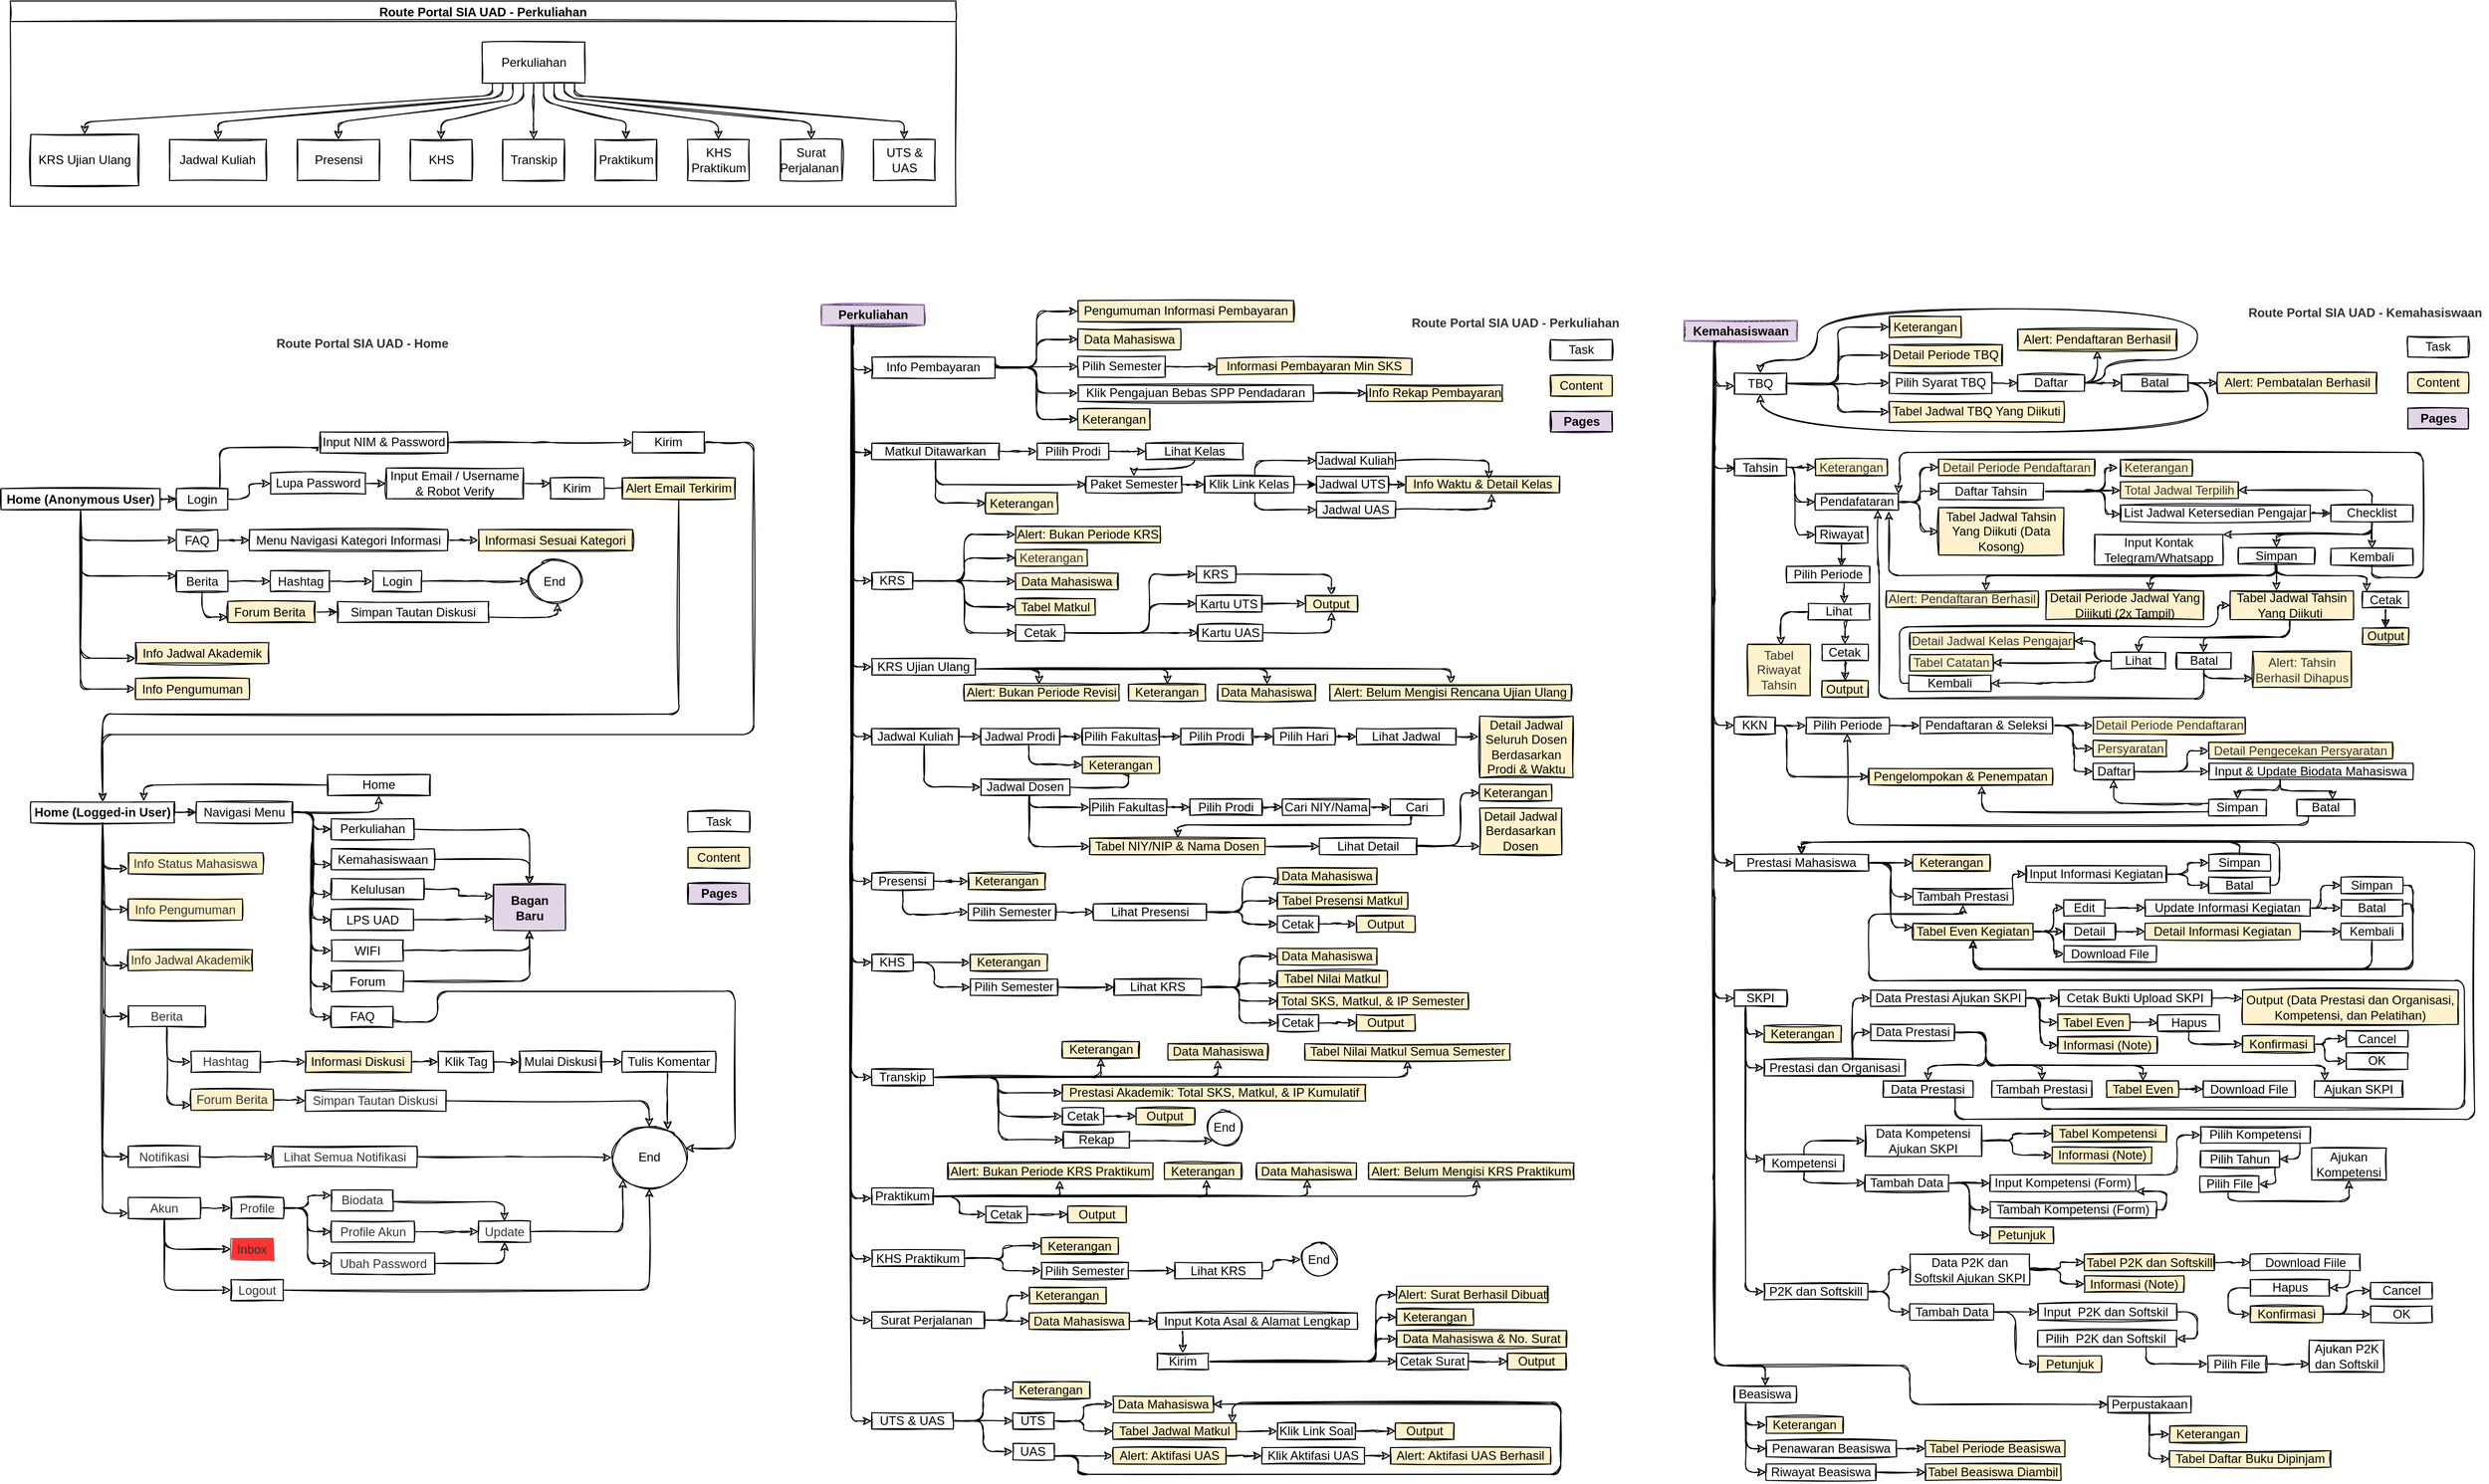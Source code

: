 <mxfile version="20.0.1" type="github">
  <diagram id="Bsze32CDvP0iaV-iEPGE" name="Page-1">
    <mxGraphModel dx="-931" dy="1552" grid="1" gridSize="10" guides="1" tooltips="1" connect="1" arrows="1" fold="1" page="1" pageScale="1" pageWidth="827" pageHeight="1169" math="0" shadow="0">
      <root>
        <mxCell id="0" />
        <mxCell id="1" parent="0" />
        <mxCell id="twMHJTkQKGjOTuoVNY1T-530" value="Route Portal SIA UAD - Perkuliahan" style="swimlane;startSize=20;horizontal=1;childLayout=flowLayout;flowOrientation=north;resizable=0;interRankCellSpacing=50;containerType=tree;shadow=0;glass=0;jiggle=1;disableMultiStroke=0;disableMultiStrokeFill=0;fillStyle=solid;sketch=1;" parent="1" vertex="1">
          <mxGeometry x="1710.0" y="-280" width="921" height="200" as="geometry" />
        </mxCell>
        <mxCell id="twMHJTkQKGjOTuoVNY1T-531" value="Perkuliahan" style="whiteSpace=wrap;html=1;shadow=0;glass=0;jiggle=1;disableMultiStroke=0;disableMultiStrokeFill=0;fillStyle=auto;fillColor=none;sketch=1;" parent="twMHJTkQKGjOTuoVNY1T-530" vertex="1">
          <mxGeometry x="459.6" y="40" width="100" height="40" as="geometry" />
        </mxCell>
        <mxCell id="twMHJTkQKGjOTuoVNY1T-564" value="" style="html=1;noEdgeStyle=1;orthogonal=1;jiggle=1;sketch=1;" parent="twMHJTkQKGjOTuoVNY1T-530" source="twMHJTkQKGjOTuoVNY1T-531" target="twMHJTkQKGjOTuoVNY1T-565" edge="1">
          <mxGeometry relative="1" as="geometry">
            <mxPoint x="5525" y="7100" as="sourcePoint" />
            <Array as="points">
              <mxPoint x="469.6" y="92" />
              <mxPoint x="72.565" y="118" />
            </Array>
          </mxGeometry>
        </mxCell>
        <mxCell id="twMHJTkQKGjOTuoVNY1T-565" value="KRS Ujian Ulang" style="whiteSpace=wrap;html=1;shadow=0;glass=0;jiggle=1;disableMultiStroke=0;disableMultiStrokeFill=0;fillStyle=auto;fillColor=none;sketch=1;" parent="twMHJTkQKGjOTuoVNY1T-530" vertex="1">
          <mxGeometry x="20" y="130" width="105.13" height="50" as="geometry" />
        </mxCell>
        <mxCell id="twMHJTkQKGjOTuoVNY1T-566" value="" style="html=1;noEdgeStyle=1;orthogonal=1;jiggle=1;sketch=1;" parent="twMHJTkQKGjOTuoVNY1T-530" source="twMHJTkQKGjOTuoVNY1T-531" target="twMHJTkQKGjOTuoVNY1T-567" edge="1">
          <mxGeometry relative="1" as="geometry">
            <mxPoint x="5511.25" y="6980" as="sourcePoint" />
            <Array as="points">
              <mxPoint x="479.6" y="94" />
              <mxPoint x="202.365" y="118" />
            </Array>
          </mxGeometry>
        </mxCell>
        <mxCell id="twMHJTkQKGjOTuoVNY1T-567" value="Jadwal Kuliah" style="whiteSpace=wrap;html=1;shadow=0;glass=0;jiggle=1;disableMultiStroke=0;disableMultiStrokeFill=0;fillStyle=auto;fillColor=none;sketch=1;" parent="twMHJTkQKGjOTuoVNY1T-530" vertex="1">
          <mxGeometry x="155.13" y="135" width="94.47" height="40" as="geometry" />
        </mxCell>
        <mxCell id="twMHJTkQKGjOTuoVNY1T-568" value="" style="html=1;noEdgeStyle=1;orthogonal=1;jiggle=1;sketch=1;" parent="twMHJTkQKGjOTuoVNY1T-530" source="twMHJTkQKGjOTuoVNY1T-531" target="twMHJTkQKGjOTuoVNY1T-569" edge="1">
          <mxGeometry relative="1" as="geometry">
            <mxPoint x="5436" y="6740" as="sourcePoint" />
            <Array as="points">
              <mxPoint x="489.6" y="96" />
              <mxPoint x="319.6" y="118" />
            </Array>
          </mxGeometry>
        </mxCell>
        <mxCell id="twMHJTkQKGjOTuoVNY1T-569" value="Presensi" style="whiteSpace=wrap;html=1;shadow=0;glass=0;jiggle=1;disableMultiStroke=0;disableMultiStrokeFill=0;fillStyle=auto;fillColor=none;sketch=1;" parent="twMHJTkQKGjOTuoVNY1T-530" vertex="1">
          <mxGeometry x="279.6" y="135" width="80" height="40" as="geometry" />
        </mxCell>
        <mxCell id="twMHJTkQKGjOTuoVNY1T-570" value="" style="html=1;noEdgeStyle=1;orthogonal=1;jiggle=1;sketch=1;" parent="twMHJTkQKGjOTuoVNY1T-530" source="twMHJTkQKGjOTuoVNY1T-531" target="twMHJTkQKGjOTuoVNY1T-571" edge="1">
          <mxGeometry relative="1" as="geometry">
            <mxPoint x="5412.5" y="6620" as="sourcePoint" />
            <Array as="points">
              <mxPoint x="499.6" y="98" />
              <mxPoint x="419.6" y="118" />
            </Array>
          </mxGeometry>
        </mxCell>
        <mxCell id="twMHJTkQKGjOTuoVNY1T-571" value="KHS" style="whiteSpace=wrap;html=1;shadow=0;glass=0;jiggle=1;disableMultiStroke=0;disableMultiStrokeFill=0;fillStyle=auto;fillColor=none;sketch=1;" parent="twMHJTkQKGjOTuoVNY1T-530" vertex="1">
          <mxGeometry x="389.6" y="135" width="60" height="40" as="geometry" />
        </mxCell>
        <mxCell id="twMHJTkQKGjOTuoVNY1T-572" value="" style="html=1;noEdgeStyle=1;orthogonal=1;jiggle=1;sketch=1;" parent="twMHJTkQKGjOTuoVNY1T-530" source="twMHJTkQKGjOTuoVNY1T-531" target="twMHJTkQKGjOTuoVNY1T-573" edge="1">
          <mxGeometry relative="1" as="geometry">
            <mxPoint x="5388.571" y="6500" as="sourcePoint" />
            <Array as="points">
              <mxPoint x="509.6" y="100" />
              <mxPoint x="509.6" y="118" />
            </Array>
          </mxGeometry>
        </mxCell>
        <mxCell id="twMHJTkQKGjOTuoVNY1T-573" value="Transkip" style="whiteSpace=wrap;html=1;shadow=0;glass=0;jiggle=1;disableMultiStroke=0;disableMultiStrokeFill=0;fillStyle=auto;fillColor=none;sketch=1;" parent="twMHJTkQKGjOTuoVNY1T-530" vertex="1">
          <mxGeometry x="479.6" y="135" width="60" height="40" as="geometry" />
        </mxCell>
        <mxCell id="twMHJTkQKGjOTuoVNY1T-574" value="" style="html=1;noEdgeStyle=1;orthogonal=1;jiggle=1;sketch=1;" parent="twMHJTkQKGjOTuoVNY1T-530" source="twMHJTkQKGjOTuoVNY1T-531" target="twMHJTkQKGjOTuoVNY1T-575" edge="1">
          <mxGeometry relative="1" as="geometry">
            <mxPoint x="5366.875" y="6380" as="sourcePoint" />
            <Array as="points">
              <mxPoint x="519.6" y="98" />
              <mxPoint x="599.6" y="118" />
            </Array>
          </mxGeometry>
        </mxCell>
        <mxCell id="twMHJTkQKGjOTuoVNY1T-575" value="Praktikum" style="whiteSpace=wrap;html=1;shadow=0;glass=0;jiggle=1;disableMultiStroke=0;disableMultiStrokeFill=0;fillStyle=auto;fillColor=none;sketch=1;" parent="twMHJTkQKGjOTuoVNY1T-530" vertex="1">
          <mxGeometry x="569.6" y="135" width="60" height="40" as="geometry" />
        </mxCell>
        <mxCell id="twMHJTkQKGjOTuoVNY1T-576" value="" style="html=1;noEdgeStyle=1;orthogonal=1;jiggle=1;sketch=1;" parent="twMHJTkQKGjOTuoVNY1T-530" source="twMHJTkQKGjOTuoVNY1T-531" target="twMHJTkQKGjOTuoVNY1T-577" edge="1">
          <mxGeometry relative="1" as="geometry">
            <mxPoint x="5365" y="6300" as="sourcePoint" />
            <Array as="points">
              <mxPoint x="529.6" y="96" />
              <mxPoint x="689.6" y="118" />
            </Array>
          </mxGeometry>
        </mxCell>
        <mxCell id="twMHJTkQKGjOTuoVNY1T-577" value="KHS Praktikum" style="whiteSpace=wrap;html=1;shadow=0;glass=0;jiggle=1;disableMultiStroke=0;disableMultiStrokeFill=0;fillStyle=auto;fillColor=none;sketch=1;" parent="twMHJTkQKGjOTuoVNY1T-530" vertex="1">
          <mxGeometry x="659.6" y="135" width="60" height="40" as="geometry" />
        </mxCell>
        <mxCell id="twMHJTkQKGjOTuoVNY1T-578" value="" style="html=1;noEdgeStyle=1;orthogonal=1;jiggle=1;sketch=1;" parent="twMHJTkQKGjOTuoVNY1T-530" source="twMHJTkQKGjOTuoVNY1T-531" target="twMHJTkQKGjOTuoVNY1T-579" edge="1">
          <mxGeometry relative="1" as="geometry">
            <mxPoint x="5368" y="6220" as="sourcePoint" />
            <Array as="points">
              <mxPoint x="539.6" y="94" />
              <mxPoint x="780.1" y="118" />
            </Array>
          </mxGeometry>
        </mxCell>
        <mxCell id="twMHJTkQKGjOTuoVNY1T-579" value="Surat Perjalanan&amp;nbsp;" style="whiteSpace=wrap;html=1;shadow=0;glass=0;jiggle=1;disableMultiStroke=0;disableMultiStrokeFill=0;fillStyle=auto;fillColor=none;sketch=1;" parent="twMHJTkQKGjOTuoVNY1T-530" vertex="1">
          <mxGeometry x="750.1" y="135" width="60" height="40" as="geometry" />
        </mxCell>
        <mxCell id="twMHJTkQKGjOTuoVNY1T-580" value="" style="html=1;noEdgeStyle=1;orthogonal=1;jiggle=1;sketch=1;" parent="twMHJTkQKGjOTuoVNY1T-530" source="twMHJTkQKGjOTuoVNY1T-531" target="twMHJTkQKGjOTuoVNY1T-581" edge="1">
          <mxGeometry relative="1" as="geometry">
            <mxPoint x="5370.909" y="6140" as="sourcePoint" />
            <Array as="points">
              <mxPoint x="549.6" y="92" />
              <mxPoint x="870.6" y="118" />
            </Array>
          </mxGeometry>
        </mxCell>
        <mxCell id="twMHJTkQKGjOTuoVNY1T-581" value="UTS &amp;amp; UAS" style="whiteSpace=wrap;html=1;shadow=0;glass=0;jiggle=1;disableMultiStroke=0;disableMultiStrokeFill=0;fillStyle=auto;sketch=1;" parent="twMHJTkQKGjOTuoVNY1T-530" vertex="1">
          <mxGeometry x="840.6" y="135" width="60" height="40" as="geometry" />
        </mxCell>
        <mxCell id="twMHJTkQKGjOTuoVNY1T-884" style="edgeStyle=orthogonalEdgeStyle;jiggle=1;orthogonalLoop=1;jettySize=auto;html=1;fontFamily=Helvetica;fontSize=12;sketch=1;" parent="1" source="twMHJTkQKGjOTuoVNY1T-864" target="twMHJTkQKGjOTuoVNY1T-865" edge="1">
          <mxGeometry relative="1" as="geometry" />
        </mxCell>
        <mxCell id="twMHJTkQKGjOTuoVNY1T-885" style="edgeStyle=orthogonalEdgeStyle;jiggle=1;orthogonalLoop=1;jettySize=auto;html=1;entryX=0;entryY=0.5;entryDx=0;entryDy=0;fontFamily=Helvetica;fontSize=12;exitX=0.5;exitY=1;exitDx=0;exitDy=0;sketch=1;" parent="1" source="twMHJTkQKGjOTuoVNY1T-864" target="twMHJTkQKGjOTuoVNY1T-866" edge="1">
          <mxGeometry relative="1" as="geometry" />
        </mxCell>
        <mxCell id="twMHJTkQKGjOTuoVNY1T-886" style="edgeStyle=orthogonalEdgeStyle;jiggle=1;orthogonalLoop=1;jettySize=auto;html=1;entryX=0;entryY=0.25;entryDx=0;entryDy=0;fontFamily=Helvetica;fontSize=12;exitX=0.5;exitY=1;exitDx=0;exitDy=0;sketch=1;" parent="1" source="twMHJTkQKGjOTuoVNY1T-864" target="twMHJTkQKGjOTuoVNY1T-867" edge="1">
          <mxGeometry relative="1" as="geometry" />
        </mxCell>
        <mxCell id="twMHJTkQKGjOTuoVNY1T-887" style="edgeStyle=orthogonalEdgeStyle;jiggle=1;orthogonalLoop=1;jettySize=auto;html=1;entryX=0;entryY=0.75;entryDx=0;entryDy=0;fontFamily=Helvetica;fontSize=12;sketch=1;" parent="1" source="twMHJTkQKGjOTuoVNY1T-864" target="twMHJTkQKGjOTuoVNY1T-868" edge="1">
          <mxGeometry relative="1" as="geometry" />
        </mxCell>
        <mxCell id="twMHJTkQKGjOTuoVNY1T-888" style="edgeStyle=orthogonalEdgeStyle;jiggle=1;orthogonalLoop=1;jettySize=auto;html=1;entryX=0;entryY=0.5;entryDx=0;entryDy=0;fontFamily=Helvetica;fontSize=12;sketch=1;" parent="1" source="twMHJTkQKGjOTuoVNY1T-864" target="twMHJTkQKGjOTuoVNY1T-869" edge="1">
          <mxGeometry relative="1" as="geometry" />
        </mxCell>
        <mxCell id="twMHJTkQKGjOTuoVNY1T-864" value="&lt;b&gt;Home (Anonymous User)&lt;/b&gt;" style="whiteSpace=wrap;html=1;flipV=0;flipH=1;jiggle=1;sketch=1;" parent="1" vertex="1">
          <mxGeometry x="1701" y="195.25" width="155" height="20.5" as="geometry" />
        </mxCell>
        <mxCell id="twMHJTkQKGjOTuoVNY1T-889" style="edgeStyle=orthogonalEdgeStyle;jiggle=1;orthogonalLoop=1;jettySize=auto;html=1;entryX=0;entryY=0.5;entryDx=0;entryDy=0;fontFamily=Helvetica;fontSize=12;sketch=1;" parent="1" source="twMHJTkQKGjOTuoVNY1T-865" target="twMHJTkQKGjOTuoVNY1T-877" edge="1">
          <mxGeometry relative="1" as="geometry">
            <Array as="points">
              <mxPoint x="1914" y="155.25" />
            </Array>
          </mxGeometry>
        </mxCell>
        <mxCell id="twMHJTkQKGjOTuoVNY1T-890" style="edgeStyle=orthogonalEdgeStyle;jiggle=1;orthogonalLoop=1;jettySize=auto;html=1;entryX=0;entryY=0.5;entryDx=0;entryDy=0;fontFamily=Helvetica;fontSize=12;sketch=1;" parent="1" source="twMHJTkQKGjOTuoVNY1T-865" target="twMHJTkQKGjOTuoVNY1T-878" edge="1">
          <mxGeometry relative="1" as="geometry" />
        </mxCell>
        <mxCell id="twMHJTkQKGjOTuoVNY1T-865" value="Login" style="whiteSpace=wrap;html=1;jiggle=1;sketch=1;" parent="1" vertex="1">
          <mxGeometry x="1871.9" y="195.25" width="50" height="20.5" as="geometry" />
        </mxCell>
        <mxCell id="twMHJTkQKGjOTuoVNY1T-901" style="edgeStyle=orthogonalEdgeStyle;jiggle=1;orthogonalLoop=1;jettySize=auto;html=1;fontFamily=Helvetica;fontSize=12;sketch=1;" parent="1" source="twMHJTkQKGjOTuoVNY1T-866" target="twMHJTkQKGjOTuoVNY1T-873" edge="1">
          <mxGeometry relative="1" as="geometry" />
        </mxCell>
        <mxCell id="twMHJTkQKGjOTuoVNY1T-866" value="FAQ" style="whiteSpace=wrap;html=1;jiggle=1;sketch=1;" parent="1" vertex="1">
          <mxGeometry x="1871.9" y="235.25" width="40" height="20.5" as="geometry" />
        </mxCell>
        <mxCell id="twMHJTkQKGjOTuoVNY1T-903" style="edgeStyle=orthogonalEdgeStyle;jiggle=1;orthogonalLoop=1;jettySize=auto;html=1;entryX=0;entryY=0.5;entryDx=0;entryDy=0;fontFamily=Helvetica;fontSize=12;sketch=1;" parent="1" source="twMHJTkQKGjOTuoVNY1T-867" target="twMHJTkQKGjOTuoVNY1T-870" edge="1">
          <mxGeometry relative="1" as="geometry" />
        </mxCell>
        <mxCell id="twMHJTkQKGjOTuoVNY1T-907" style="edgeStyle=orthogonalEdgeStyle;jiggle=1;orthogonalLoop=1;jettySize=auto;html=1;entryX=0;entryY=0.75;entryDx=0;entryDy=0;fontFamily=Helvetica;fontSize=12;sketch=1;" parent="1" source="twMHJTkQKGjOTuoVNY1T-867" target="twMHJTkQKGjOTuoVNY1T-871" edge="1">
          <mxGeometry relative="1" as="geometry" />
        </mxCell>
        <mxCell id="twMHJTkQKGjOTuoVNY1T-867" value="Berita" style="whiteSpace=wrap;html=1;glass=0;jiggle=1;sketch=1;" parent="1" vertex="1">
          <mxGeometry x="1871.9" y="275.25" width="50" height="20.5" as="geometry" />
        </mxCell>
        <mxCell id="twMHJTkQKGjOTuoVNY1T-868" value="Info Jadwal Akademik" style="whiteSpace=wrap;html=1;fillStyle=solid;jiggle=1;sketch=1;fillColor=#fff2cc;strokeColor=#000000;" parent="1" vertex="1">
          <mxGeometry x="1831.98" y="345.25" width="129.83" height="20.5" as="geometry" />
        </mxCell>
        <mxCell id="twMHJTkQKGjOTuoVNY1T-869" value="Info Pengumuman" style="whiteSpace=wrap;html=1;fillStyle=solid;jiggle=1;sketch=1;fillColor=#fff2cc;strokeColor=#000000;" parent="1" vertex="1">
          <mxGeometry x="1831.98" y="380.25" width="110.8" height="20.5" as="geometry" />
        </mxCell>
        <mxCell id="twMHJTkQKGjOTuoVNY1T-904" style="edgeStyle=orthogonalEdgeStyle;jiggle=1;orthogonalLoop=1;jettySize=auto;html=1;entryX=0;entryY=0.5;entryDx=0;entryDy=0;fontFamily=Helvetica;fontSize=12;sketch=1;" parent="1" source="twMHJTkQKGjOTuoVNY1T-870" target="twMHJTkQKGjOTuoVNY1T-876" edge="1">
          <mxGeometry relative="1" as="geometry" />
        </mxCell>
        <mxCell id="twMHJTkQKGjOTuoVNY1T-870" value="Hashtag" style="whiteSpace=wrap;html=1;fillStyle=solid;jiggle=1;sketch=1;" parent="1" vertex="1">
          <mxGeometry x="1963.535" y="275.25" width="57.5" height="20.5" as="geometry" />
        </mxCell>
        <mxCell id="twMHJTkQKGjOTuoVNY1T-908" style="edgeStyle=orthogonalEdgeStyle;jiggle=1;orthogonalLoop=1;jettySize=auto;html=1;entryX=0;entryY=0.5;entryDx=0;entryDy=0;fontFamily=Helvetica;fontSize=12;sketch=1;" parent="1" source="twMHJTkQKGjOTuoVNY1T-871" target="twMHJTkQKGjOTuoVNY1T-872" edge="1">
          <mxGeometry relative="1" as="geometry" />
        </mxCell>
        <mxCell id="twMHJTkQKGjOTuoVNY1T-871" value="Forum Berita&amp;nbsp;" style="whiteSpace=wrap;html=1;fillStyle=solid;jiggle=1;sketch=1;fillColor=#fff2cc;strokeColor=#000000;" parent="1" vertex="1">
          <mxGeometry x="1921.905" y="305.25" width="85" height="20.5" as="geometry" />
        </mxCell>
        <mxCell id="twMHJTkQKGjOTuoVNY1T-918" style="edgeStyle=orthogonalEdgeStyle;jiggle=1;orthogonalLoop=1;jettySize=auto;html=1;fontFamily=Helvetica;fontSize=12;sketch=1;exitX=1;exitY=0.75;exitDx=0;exitDy=0;" parent="1" source="twMHJTkQKGjOTuoVNY1T-872" target="twMHJTkQKGjOTuoVNY1T-916" edge="1">
          <mxGeometry relative="1" as="geometry">
            <Array as="points">
              <mxPoint x="2243" y="321" />
            </Array>
            <mxPoint x="2180" y="320" as="sourcePoint" />
          </mxGeometry>
        </mxCell>
        <mxCell id="twMHJTkQKGjOTuoVNY1T-872" value="Simpan Tautan Diskusi" style="whiteSpace=wrap;html=1;jiggle=1;sketch=1;" parent="1" vertex="1">
          <mxGeometry x="2028.68" y="305.25" width="147.32" height="20.5" as="geometry" />
        </mxCell>
        <mxCell id="twMHJTkQKGjOTuoVNY1T-902" style="edgeStyle=orthogonalEdgeStyle;jiggle=1;orthogonalLoop=1;jettySize=auto;html=1;fontFamily=Helvetica;fontSize=12;sketch=1;" parent="1" source="twMHJTkQKGjOTuoVNY1T-873" target="twMHJTkQKGjOTuoVNY1T-874" edge="1">
          <mxGeometry relative="1" as="geometry" />
        </mxCell>
        <mxCell id="twMHJTkQKGjOTuoVNY1T-873" value="Menu Navigasi Kategori Informasi" style="whiteSpace=wrap;html=1;jiggle=1;sketch=1;" parent="1" vertex="1">
          <mxGeometry x="1943.04" y="235.25" width="192.96" height="20.5" as="geometry" />
        </mxCell>
        <mxCell id="twMHJTkQKGjOTuoVNY1T-874" value="Informasi Sesuai Kategori" style="whiteSpace=wrap;html=1;fillStyle=solid;jiggle=1;sketch=1;fillColor=#fff2cc;strokeColor=#000000;" parent="1" vertex="1">
          <mxGeometry x="2166" y="235.25" width="150" height="20.5" as="geometry" />
        </mxCell>
        <mxCell id="twMHJTkQKGjOTuoVNY1T-905" style="edgeStyle=orthogonalEdgeStyle;jiggle=1;orthogonalLoop=1;jettySize=auto;html=1;entryX=0;entryY=0.5;entryDx=0;entryDy=0;fontFamily=Helvetica;fontSize=12;sketch=1;" parent="1" source="twMHJTkQKGjOTuoVNY1T-876" target="twMHJTkQKGjOTuoVNY1T-916" edge="1">
          <mxGeometry relative="1" as="geometry">
            <mxPoint x="2165.995" y="285.5" as="targetPoint" />
          </mxGeometry>
        </mxCell>
        <mxCell id="twMHJTkQKGjOTuoVNY1T-876" value="Login" style="whiteSpace=wrap;html=1;fillStyle=solid;jiggle=1;sketch=1;" parent="1" vertex="1">
          <mxGeometry x="2063.0" y="275.25" width="47.5" height="20.5" as="geometry" />
        </mxCell>
        <mxCell id="twMHJTkQKGjOTuoVNY1T-891" style="edgeStyle=orthogonalEdgeStyle;jiggle=1;orthogonalLoop=1;jettySize=auto;html=1;entryX=0;entryY=0.5;entryDx=0;entryDy=0;fontFamily=Helvetica;fontSize=12;sketch=1;" parent="1" source="twMHJTkQKGjOTuoVNY1T-877" target="twMHJTkQKGjOTuoVNY1T-882" edge="1">
          <mxGeometry relative="1" as="geometry" />
        </mxCell>
        <mxCell id="twMHJTkQKGjOTuoVNY1T-877" value="Input NIM &amp;amp; Password" style="whiteSpace=wrap;html=1;jiggle=1;sketch=1;" parent="1" vertex="1">
          <mxGeometry x="2011.72" y="140" width="124.28" height="20.5" as="geometry" />
        </mxCell>
        <mxCell id="twMHJTkQKGjOTuoVNY1T-893" style="edgeStyle=orthogonalEdgeStyle;jiggle=1;orthogonalLoop=1;jettySize=auto;html=1;entryX=0;entryY=0.5;entryDx=0;entryDy=0;fontFamily=Helvetica;fontSize=12;sketch=1;" parent="1" source="twMHJTkQKGjOTuoVNY1T-878" target="twMHJTkQKGjOTuoVNY1T-879" edge="1">
          <mxGeometry relative="1" as="geometry" />
        </mxCell>
        <mxCell id="twMHJTkQKGjOTuoVNY1T-878" value="Lupa Password" style="whiteSpace=wrap;html=1;jiggle=1;sketch=1;" parent="1" vertex="1">
          <mxGeometry x="1963.54" y="180" width="92.47" height="20.5" as="geometry" />
        </mxCell>
        <mxCell id="twMHJTkQKGjOTuoVNY1T-894" style="edgeStyle=orthogonalEdgeStyle;jiggle=1;orthogonalLoop=1;jettySize=auto;html=1;entryX=0;entryY=0.25;entryDx=0;entryDy=0;fontFamily=Helvetica;fontSize=12;sketch=1;" parent="1" source="twMHJTkQKGjOTuoVNY1T-879" target="twMHJTkQKGjOTuoVNY1T-880" edge="1">
          <mxGeometry relative="1" as="geometry" />
        </mxCell>
        <mxCell id="twMHJTkQKGjOTuoVNY1T-879" value="Input Email / Username &amp;amp; Robot Verify" style="whiteSpace=wrap;html=1;jiggle=1;sketch=1;" parent="1" vertex="1">
          <mxGeometry x="2076.18" y="175.25" width="133.58" height="30" as="geometry" />
        </mxCell>
        <mxCell id="twMHJTkQKGjOTuoVNY1T-895" style="edgeStyle=orthogonalEdgeStyle;jiggle=1;orthogonalLoop=1;jettySize=auto;html=1;entryX=0;entryY=0.5;entryDx=0;entryDy=0;fontFamily=Helvetica;fontSize=12;sketch=1;" parent="1" source="twMHJTkQKGjOTuoVNY1T-880" target="twMHJTkQKGjOTuoVNY1T-881" edge="1">
          <mxGeometry relative="1" as="geometry" />
        </mxCell>
        <mxCell id="twMHJTkQKGjOTuoVNY1T-896" style="edgeStyle=orthogonalEdgeStyle;jiggle=1;orthogonalLoop=1;jettySize=auto;html=1;fontFamily=Helvetica;fontSize=12;sketch=1;" parent="1" source="twMHJTkQKGjOTuoVNY1T-881" target="twMHJTkQKGjOTuoVNY1T-913" edge="1">
          <mxGeometry relative="1" as="geometry">
            <mxPoint x="1703" y="464" as="targetPoint" />
            <Array as="points">
              <mxPoint x="2361" y="415" />
              <mxPoint x="1800" y="415" />
            </Array>
          </mxGeometry>
        </mxCell>
        <mxCell id="twMHJTkQKGjOTuoVNY1T-881" value="Alert Email Terkirim" style="whiteSpace=wrap;html=1;fillStyle=solid;jiggle=1;sketch=1;fillColor=#fff2cc;strokeColor=#000000;" parent="1" vertex="1">
          <mxGeometry x="2306" y="184.75" width="110" height="20.5" as="geometry" />
        </mxCell>
        <mxCell id="twMHJTkQKGjOTuoVNY1T-914" style="edgeStyle=orthogonalEdgeStyle;jiggle=1;orthogonalLoop=1;jettySize=auto;html=1;fontFamily=Helvetica;fontSize=12;exitX=1;exitY=0.5;exitDx=0;exitDy=0;sketch=1;" parent="1" source="twMHJTkQKGjOTuoVNY1T-882" target="twMHJTkQKGjOTuoVNY1T-913" edge="1">
          <mxGeometry relative="1" as="geometry">
            <Array as="points">
              <mxPoint x="2390" y="150" />
              <mxPoint x="2434" y="150" />
              <mxPoint x="2434" y="435" />
              <mxPoint x="1820" y="435" />
            </Array>
          </mxGeometry>
        </mxCell>
        <mxCell id="twMHJTkQKGjOTuoVNY1T-882" value="Kirim" style="whiteSpace=wrap;html=1;jiggle=1;sketch=1;" parent="1" vertex="1">
          <mxGeometry x="2316" y="140" width="70" height="20.5" as="geometry" />
        </mxCell>
        <mxCell id="twMHJTkQKGjOTuoVNY1T-880" value="Kirim" style="whiteSpace=wrap;html=1;jiggle=1;sketch=1;" parent="1" vertex="1">
          <mxGeometry x="2236" y="184.75" width="52.26" height="20.5" as="geometry" />
        </mxCell>
        <mxCell id="twMHJTkQKGjOTuoVNY1T-1030" style="edgeStyle=orthogonalEdgeStyle;jiggle=1;orthogonalLoop=1;jettySize=auto;html=1;entryX=0;entryY=0.5;entryDx=0;entryDy=0;fontFamily=Helvetica;fontSize=12;sketch=1;" parent="1" source="twMHJTkQKGjOTuoVNY1T-913" target="twMHJTkQKGjOTuoVNY1T-921" edge="1">
          <mxGeometry relative="1" as="geometry" />
        </mxCell>
        <mxCell id="twMHJTkQKGjOTuoVNY1T-1038" style="edgeStyle=orthogonalEdgeStyle;jiggle=1;orthogonalLoop=1;jettySize=auto;html=1;entryX=0;entryY=0.75;entryDx=0;entryDy=0;fontFamily=Helvetica;fontSize=12;sketch=1;" parent="1" source="twMHJTkQKGjOTuoVNY1T-913" target="twMHJTkQKGjOTuoVNY1T-923" edge="1">
          <mxGeometry relative="1" as="geometry" />
        </mxCell>
        <mxCell id="twMHJTkQKGjOTuoVNY1T-1040" style="edgeStyle=orthogonalEdgeStyle;jiggle=1;orthogonalLoop=1;jettySize=auto;html=1;entryX=0;entryY=0.5;entryDx=0;entryDy=0;fontFamily=Helvetica;fontSize=12;sketch=1;" parent="1" source="twMHJTkQKGjOTuoVNY1T-913" target="twMHJTkQKGjOTuoVNY1T-926" edge="1">
          <mxGeometry relative="1" as="geometry" />
        </mxCell>
        <mxCell id="twMHJTkQKGjOTuoVNY1T-1041" style="edgeStyle=orthogonalEdgeStyle;jiggle=1;orthogonalLoop=1;jettySize=auto;html=1;entryX=0;entryY=0.5;entryDx=0;entryDy=0;fontFamily=Helvetica;fontSize=12;sketch=1;" parent="1" source="twMHJTkQKGjOTuoVNY1T-913" target="twMHJTkQKGjOTuoVNY1T-928" edge="1">
          <mxGeometry relative="1" as="geometry" />
        </mxCell>
        <mxCell id="twMHJTkQKGjOTuoVNY1T-1042" style="edgeStyle=orthogonalEdgeStyle;jiggle=1;orthogonalLoop=1;jettySize=auto;html=1;entryX=0;entryY=0.75;entryDx=0;entryDy=0;fontFamily=Helvetica;fontSize=12;sketch=1;" parent="1" source="twMHJTkQKGjOTuoVNY1T-913" target="twMHJTkQKGjOTuoVNY1T-930" edge="1">
          <mxGeometry relative="1" as="geometry" />
        </mxCell>
        <mxCell id="twMHJTkQKGjOTuoVNY1T-1043" style="edgeStyle=orthogonalEdgeStyle;jiggle=1;orthogonalLoop=1;jettySize=auto;html=1;entryX=0;entryY=0.5;entryDx=0;entryDy=0;fontFamily=Helvetica;fontSize=12;sketch=1;" parent="1" source="twMHJTkQKGjOTuoVNY1T-913" target="twMHJTkQKGjOTuoVNY1T-932" edge="1">
          <mxGeometry relative="1" as="geometry" />
        </mxCell>
        <mxCell id="twMHJTkQKGjOTuoVNY1T-1044" style="edgeStyle=orthogonalEdgeStyle;jiggle=1;orthogonalLoop=1;jettySize=auto;html=1;entryX=0;entryY=0.75;entryDx=0;entryDy=0;fontFamily=Helvetica;fontSize=12;sketch=1;" parent="1" source="twMHJTkQKGjOTuoVNY1T-913" target="twMHJTkQKGjOTuoVNY1T-934" edge="1">
          <mxGeometry relative="1" as="geometry" />
        </mxCell>
        <mxCell id="twMHJTkQKGjOTuoVNY1T-913" value="&lt;b style=&quot;&quot;&gt;Home (Logged-in User)&lt;/b&gt;" style="whiteSpace=wrap;html=1;flipV=0;flipH=1;jiggle=1;sketch=1;" parent="1" vertex="1">
          <mxGeometry x="1730" y="500.5" width="140" height="20.5" as="geometry" />
        </mxCell>
        <mxCell id="twMHJTkQKGjOTuoVNY1T-916" value="End" style="ellipse;whiteSpace=wrap;html=1;jiggle=1;sketch=1;" parent="1" vertex="1">
          <mxGeometry x="2214.96" y="264.38" width="50.3" height="42.25" as="geometry" />
        </mxCell>
        <mxCell id="twMHJTkQKGjOTuoVNY1T-1020" style="edgeStyle=orthogonalEdgeStyle;jiggle=1;orthogonalLoop=1;jettySize=auto;html=1;fontFamily=Helvetica;fontSize=12;entryX=0;entryY=0.5;entryDx=0;entryDy=0;sketch=1;" parent="1" source="twMHJTkQKGjOTuoVNY1T-921" target="twMHJTkQKGjOTuoVNY1T-994" edge="1">
          <mxGeometry relative="1" as="geometry">
            <mxPoint x="1915.34" y="1099.75" as="targetPoint" />
          </mxGeometry>
        </mxCell>
        <mxCell id="twMHJTkQKGjOTuoVNY1T-1021" style="edgeStyle=orthogonalEdgeStyle;jiggle=1;orthogonalLoop=1;jettySize=auto;html=1;entryX=0;entryY=0.75;entryDx=0;entryDy=0;fontFamily=Helvetica;fontSize=12;sketch=1;" parent="1" source="twMHJTkQKGjOTuoVNY1T-921" target="twMHJTkQKGjOTuoVNY1T-991" edge="1">
          <mxGeometry relative="1" as="geometry" />
        </mxCell>
        <mxCell id="twMHJTkQKGjOTuoVNY1T-1022" style="edgeStyle=orthogonalEdgeStyle;jiggle=1;orthogonalLoop=1;jettySize=auto;html=1;entryX=0;entryY=0.5;entryDx=0;entryDy=0;fontFamily=Helvetica;fontSize=12;sketch=1;" parent="1" source="twMHJTkQKGjOTuoVNY1T-921" target="twMHJTkQKGjOTuoVNY1T-988" edge="1">
          <mxGeometry relative="1" as="geometry" />
        </mxCell>
        <mxCell id="twMHJTkQKGjOTuoVNY1T-1023" style="edgeStyle=orthogonalEdgeStyle;jiggle=1;orthogonalLoop=1;jettySize=auto;html=1;entryX=0;entryY=0.5;entryDx=0;entryDy=0;fontFamily=Helvetica;fontSize=12;sketch=1;" parent="1" source="twMHJTkQKGjOTuoVNY1T-921" target="twMHJTkQKGjOTuoVNY1T-985" edge="1">
          <mxGeometry relative="1" as="geometry" />
        </mxCell>
        <mxCell id="twMHJTkQKGjOTuoVNY1T-1024" style="edgeStyle=orthogonalEdgeStyle;jiggle=1;orthogonalLoop=1;jettySize=auto;html=1;entryX=0;entryY=0.75;entryDx=0;entryDy=0;fontFamily=Helvetica;fontSize=12;sketch=1;" parent="1" source="twMHJTkQKGjOTuoVNY1T-921" target="twMHJTkQKGjOTuoVNY1T-982" edge="1">
          <mxGeometry relative="1" as="geometry" />
        </mxCell>
        <mxCell id="twMHJTkQKGjOTuoVNY1T-1025" style="edgeStyle=orthogonalEdgeStyle;jiggle=1;orthogonalLoop=1;jettySize=auto;html=1;entryX=0;entryY=0.75;entryDx=0;entryDy=0;fontFamily=Helvetica;fontSize=12;sketch=1;" parent="1" source="twMHJTkQKGjOTuoVNY1T-921" target="twMHJTkQKGjOTuoVNY1T-979" edge="1">
          <mxGeometry relative="1" as="geometry" />
        </mxCell>
        <mxCell id="twMHJTkQKGjOTuoVNY1T-1026" style="edgeStyle=orthogonalEdgeStyle;jiggle=1;orthogonalLoop=1;jettySize=auto;html=1;entryX=0;entryY=0.5;entryDx=0;entryDy=0;fontFamily=Helvetica;fontSize=12;sketch=1;" parent="1" source="twMHJTkQKGjOTuoVNY1T-921" target="twMHJTkQKGjOTuoVNY1T-976" edge="1">
          <mxGeometry relative="1" as="geometry" />
        </mxCell>
        <mxCell id="twMHJTkQKGjOTuoVNY1T-1027" style="edgeStyle=orthogonalEdgeStyle;jiggle=1;orthogonalLoop=1;jettySize=auto;html=1;entryX=0.5;entryY=1;entryDx=0;entryDy=0;fontFamily=Helvetica;fontSize=12;sketch=1;" parent="1" source="twMHJTkQKGjOTuoVNY1T-921" target="twMHJTkQKGjOTuoVNY1T-997" edge="1">
          <mxGeometry relative="1" as="geometry">
            <Array as="points">
              <mxPoint x="2069" y="511" />
            </Array>
          </mxGeometry>
        </mxCell>
        <mxCell id="twMHJTkQKGjOTuoVNY1T-921" value="Navigasi Menu" style="whiteSpace=wrap;html=1;shadow=0;glass=0;jiggle=1;disableMultiStroke=0;disableMultiStrokeFill=0;fillStyle=solid;fillColor=none;sketch=1;" parent="1" vertex="1">
          <mxGeometry x="1891.34" y="500.5" width="93.66" height="20.5" as="geometry" />
        </mxCell>
        <mxCell id="twMHJTkQKGjOTuoVNY1T-923" value="&lt;span style=&quot;color: rgb(51, 51, 51);&quot;&gt;Info Status Mahasiswa&lt;/span&gt;" style="whiteSpace=wrap;html=1;shadow=0;glass=0;jiggle=1;disableMultiStroke=0;disableMultiStrokeFill=0;fillStyle=solid;sketch=1;fillColor=#fff2cc;strokeColor=#000000;" parent="1" vertex="1">
          <mxGeometry x="1824.98" y="550.25" width="131.02" height="20.5" as="geometry" />
        </mxCell>
        <mxCell id="twMHJTkQKGjOTuoVNY1T-926" value="&lt;span style=&quot;color: rgb(51, 51, 51);&quot;&gt;Info Pengumuman&lt;/span&gt;" style="whiteSpace=wrap;html=1;shadow=0;glass=0;jiggle=1;disableMultiStroke=0;disableMultiStrokeFill=0;fillStyle=solid;sketch=1;fillColor=#fff2cc;strokeColor=#000000;" parent="1" vertex="1">
          <mxGeometry x="1824.98" y="595.25" width="111.02" height="20.5" as="geometry" />
        </mxCell>
        <mxCell id="twMHJTkQKGjOTuoVNY1T-1011" style="edgeStyle=orthogonalEdgeStyle;jiggle=1;orthogonalLoop=1;jettySize=auto;html=1;entryX=0;entryY=0.75;entryDx=0;entryDy=0;fontFamily=Helvetica;fontSize=12;sketch=1;" parent="1" source="twMHJTkQKGjOTuoVNY1T-928" target="twMHJTkQKGjOTuoVNY1T-969" edge="1">
          <mxGeometry relative="1" as="geometry" />
        </mxCell>
        <mxCell id="twMHJTkQKGjOTuoVNY1T-1012" style="edgeStyle=orthogonalEdgeStyle;jiggle=1;orthogonalLoop=1;jettySize=auto;html=1;entryX=0;entryY=0.5;entryDx=0;entryDy=0;fontFamily=Helvetica;fontSize=12;sketch=1;" parent="1" source="twMHJTkQKGjOTuoVNY1T-928" target="twMHJTkQKGjOTuoVNY1T-959" edge="1">
          <mxGeometry relative="1" as="geometry" />
        </mxCell>
        <mxCell id="twMHJTkQKGjOTuoVNY1T-928" value="&lt;span style=&quot;color: rgb(51, 51, 51);&quot;&gt;Berita&lt;/span&gt;" style="whiteSpace=wrap;html=1;shadow=0;glass=0;jiggle=1;disableMultiStroke=0;disableMultiStrokeFill=0;fillStyle=solid;fillColor=none;sketch=1;" parent="1" vertex="1">
          <mxGeometry x="1824.98" y="699.5" width="75" height="20.5" as="geometry" />
        </mxCell>
        <mxCell id="twMHJTkQKGjOTuoVNY1T-930" value="&lt;span style=&quot;color: rgb(51, 51, 51);&quot;&gt;Info Jadwal Akademik&lt;/span&gt;" style="whiteSpace=wrap;html=1;shadow=0;glass=0;jiggle=1;disableMultiStroke=0;disableMultiStrokeFill=0;fillStyle=solid;sketch=1;fillColor=#fff2cc;strokeColor=#000000;" parent="1" vertex="1">
          <mxGeometry x="1824.98" y="644.75" width="121.02" height="20.5" as="geometry" />
        </mxCell>
        <mxCell id="twMHJTkQKGjOTuoVNY1T-1010" style="edgeStyle=orthogonalEdgeStyle;jiggle=1;orthogonalLoop=1;jettySize=auto;html=1;entryX=0;entryY=0.5;entryDx=0;entryDy=0;fontFamily=Helvetica;fontSize=12;sketch=1;" parent="1" source="twMHJTkQKGjOTuoVNY1T-932" target="twMHJTkQKGjOTuoVNY1T-956" edge="1">
          <mxGeometry relative="1" as="geometry" />
        </mxCell>
        <mxCell id="twMHJTkQKGjOTuoVNY1T-932" value="&lt;span style=&quot;color: rgb(51, 51, 51);&quot;&gt;Notifikasi&lt;/span&gt;" style="whiteSpace=wrap;html=1;shadow=0;glass=0;jiggle=1;disableMultiStroke=0;disableMultiStrokeFill=0;fillStyle=solid;fillColor=none;sketch=1;" parent="1" vertex="1">
          <mxGeometry x="1824.98" y="836.25" width="70" height="20.5" as="geometry" />
        </mxCell>
        <mxCell id="twMHJTkQKGjOTuoVNY1T-998" style="edgeStyle=orthogonalEdgeStyle;jiggle=1;orthogonalLoop=1;jettySize=auto;html=1;entryX=0;entryY=0.5;entryDx=0;entryDy=0;fontFamily=Helvetica;fontSize=12;sketch=1;" parent="1" source="twMHJTkQKGjOTuoVNY1T-934" target="twMHJTkQKGjOTuoVNY1T-936" edge="1">
          <mxGeometry relative="1" as="geometry" />
        </mxCell>
        <mxCell id="twMHJTkQKGjOTuoVNY1T-1047" style="edgeStyle=orthogonalEdgeStyle;jiggle=1;orthogonalLoop=1;jettySize=auto;html=1;entryX=0;entryY=0.5;entryDx=0;entryDy=0;fontFamily=Helvetica;fontSize=12;exitX=0.5;exitY=1;exitDx=0;exitDy=0;sketch=1;" parent="1" source="twMHJTkQKGjOTuoVNY1T-934" target="twMHJTkQKGjOTuoVNY1T-938" edge="1">
          <mxGeometry relative="1" as="geometry" />
        </mxCell>
        <mxCell id="twMHJTkQKGjOTuoVNY1T-1050" style="edgeStyle=orthogonalEdgeStyle;jiggle=1;orthogonalLoop=1;jettySize=auto;html=1;entryX=0;entryY=0.5;entryDx=0;entryDy=0;fontFamily=Helvetica;fontSize=12;exitX=0.5;exitY=1;exitDx=0;exitDy=0;sketch=1;" parent="1" source="twMHJTkQKGjOTuoVNY1T-934" target="twMHJTkQKGjOTuoVNY1T-940" edge="1">
          <mxGeometry relative="1" as="geometry" />
        </mxCell>
        <mxCell id="twMHJTkQKGjOTuoVNY1T-934" value="&lt;span style=&quot;color: rgb(51, 51, 51);&quot;&gt;Akun&lt;/span&gt;" style="whiteSpace=wrap;html=1;shadow=0;glass=0;jiggle=1;disableMultiStroke=0;disableMultiStrokeFill=0;fillStyle=solid;fillColor=none;sketch=1;" parent="1" vertex="1">
          <mxGeometry x="1824.98" y="886.25" width="70" height="20.5" as="geometry" />
        </mxCell>
        <mxCell id="twMHJTkQKGjOTuoVNY1T-1001" style="edgeStyle=orthogonalEdgeStyle;jiggle=1;orthogonalLoop=1;jettySize=auto;html=1;entryX=0;entryY=0.5;entryDx=0;entryDy=0;fontFamily=Helvetica;fontSize=12;sketch=1;" parent="1" source="twMHJTkQKGjOTuoVNY1T-936" target="twMHJTkQKGjOTuoVNY1T-950" edge="1">
          <mxGeometry relative="1" as="geometry" />
        </mxCell>
        <mxCell id="twMHJTkQKGjOTuoVNY1T-1002" style="edgeStyle=orthogonalEdgeStyle;jiggle=1;orthogonalLoop=1;jettySize=auto;html=1;entryX=0;entryY=0.25;entryDx=0;entryDy=0;fontFamily=Helvetica;fontSize=12;sketch=1;" parent="1" source="twMHJTkQKGjOTuoVNY1T-936" target="twMHJTkQKGjOTuoVNY1T-944" edge="1">
          <mxGeometry relative="1" as="geometry">
            <Array as="points">
              <mxPoint x="2000" y="897" />
              <mxPoint x="2000" y="884" />
            </Array>
          </mxGeometry>
        </mxCell>
        <mxCell id="twMHJTkQKGjOTuoVNY1T-1003" style="edgeStyle=orthogonalEdgeStyle;jiggle=1;orthogonalLoop=1;jettySize=auto;html=1;entryX=0;entryY=0.5;entryDx=0;entryDy=0;fontFamily=Helvetica;fontSize=12;sketch=1;" parent="1" source="twMHJTkQKGjOTuoVNY1T-936" target="twMHJTkQKGjOTuoVNY1T-947" edge="1">
          <mxGeometry relative="1" as="geometry" />
        </mxCell>
        <mxCell id="twMHJTkQKGjOTuoVNY1T-936" value="&lt;span style=&quot;color: rgb(51, 51, 51);&quot;&gt;Profile&lt;/span&gt;" style="whiteSpace=wrap;html=1;shadow=0;glass=0;jiggle=1;disableMultiStroke=0;disableMultiStrokeFill=0;fillStyle=solid;fillColor=none;sketch=1;" parent="1" vertex="1">
          <mxGeometry x="1924.89" y="886.25" width="51.11" height="20.5" as="geometry" />
        </mxCell>
        <mxCell id="twMHJTkQKGjOTuoVNY1T-938" value="&lt;span style=&quot;color: rgb(51, 51, 51);&quot;&gt;Inbox&lt;br&gt;&lt;/span&gt;" style="whiteSpace=wrap;html=1;shadow=0;glass=0;jiggle=1;disableMultiStroke=0;disableMultiStrokeFill=0;fillStyle=solid;fillColor=#FF3333;sketch=1;strokeColor=#b85450;" parent="1" vertex="1">
          <mxGeometry x="1924.89" y="926.25" width="41.11" height="20.5" as="geometry" />
        </mxCell>
        <mxCell id="twMHJTkQKGjOTuoVNY1T-1004" style="edgeStyle=orthogonalEdgeStyle;jiggle=1;orthogonalLoop=1;jettySize=auto;html=1;fontFamily=Helvetica;fontSize=12;entryX=0.5;entryY=1;entryDx=0;entryDy=0;sketch=1;" parent="1" source="twMHJTkQKGjOTuoVNY1T-940" target="twMHJTkQKGjOTuoVNY1T-1036" edge="1">
          <mxGeometry relative="1" as="geometry">
            <mxPoint x="2332.385" y="899.25" as="targetPoint" />
          </mxGeometry>
        </mxCell>
        <mxCell id="twMHJTkQKGjOTuoVNY1T-940" value="&lt;span style=&quot;color: rgb(51, 51, 51);&quot;&gt;Logout&lt;br&gt;&lt;/span&gt;" style="whiteSpace=wrap;html=1;shadow=0;glass=0;jiggle=1;disableMultiStroke=0;disableMultiStrokeFill=0;fillStyle=solid;fillColor=none;sketch=1;" parent="1" vertex="1">
          <mxGeometry x="1924.89" y="966.25" width="51.11" height="20.5" as="geometry" />
        </mxCell>
        <mxCell id="twMHJTkQKGjOTuoVNY1T-1052" style="edgeStyle=orthogonalEdgeStyle;jiggle=1;orthogonalLoop=1;jettySize=auto;html=1;entryX=0.5;entryY=0;entryDx=0;entryDy=0;fontFamily=Helvetica;fontSize=12;sketch=1;" parent="1" source="twMHJTkQKGjOTuoVNY1T-944" target="twMHJTkQKGjOTuoVNY1T-953" edge="1">
          <mxGeometry relative="1" as="geometry">
            <Array as="points">
              <mxPoint x="2191" y="890.25" />
            </Array>
          </mxGeometry>
        </mxCell>
        <mxCell id="twMHJTkQKGjOTuoVNY1T-944" value="&lt;span style=&quot;color: rgb(51, 51, 51);&quot;&gt;Biodata&lt;/span&gt;" style="whiteSpace=wrap;html=1;shadow=0;glass=0;jiggle=1;disableMultiStroke=0;disableMultiStrokeFill=0;fillStyle=solid;fillColor=none;sketch=1;" parent="1" vertex="1">
          <mxGeometry x="2022.77" y="879" width="60" height="20.5" as="geometry" />
        </mxCell>
        <mxCell id="fpU1LXMx2nXw8ilyPSJG-53" style="edgeStyle=orthogonalEdgeStyle;rounded=1;sketch=1;orthogonalLoop=1;jettySize=auto;html=1;entryX=0;entryY=0.5;entryDx=0;entryDy=0;" parent="1" source="twMHJTkQKGjOTuoVNY1T-947" target="twMHJTkQKGjOTuoVNY1T-953" edge="1">
          <mxGeometry relative="1" as="geometry" />
        </mxCell>
        <mxCell id="twMHJTkQKGjOTuoVNY1T-947" value="&lt;span style=&quot;color: rgb(51, 51, 51);&quot;&gt;Profile Akun&lt;/span&gt;" style="whiteSpace=wrap;html=1;shadow=0;glass=0;jiggle=1;disableMultiStroke=0;disableMultiStrokeFill=0;fillStyle=solid;fillColor=none;sketch=1;" parent="1" vertex="1">
          <mxGeometry x="2022.77" y="909.25" width="80.66" height="20.5" as="geometry" />
        </mxCell>
        <mxCell id="twMHJTkQKGjOTuoVNY1T-1008" style="edgeStyle=orthogonalEdgeStyle;jiggle=1;orthogonalLoop=1;jettySize=auto;html=1;entryX=0.5;entryY=1;entryDx=0;entryDy=0;fontFamily=Helvetica;fontSize=12;sketch=1;" parent="1" source="twMHJTkQKGjOTuoVNY1T-950" target="twMHJTkQKGjOTuoVNY1T-953" edge="1">
          <mxGeometry relative="1" as="geometry" />
        </mxCell>
        <mxCell id="twMHJTkQKGjOTuoVNY1T-950" value="&lt;span style=&quot;color: rgb(51, 51, 51);&quot;&gt;Ubah Password&lt;/span&gt;" style="whiteSpace=wrap;html=1;shadow=0;glass=0;jiggle=1;disableMultiStroke=0;disableMultiStrokeFill=0;fillStyle=solid;fillColor=none;sketch=1;" parent="1" vertex="1">
          <mxGeometry x="2022.77" y="940.25" width="100.66" height="20.5" as="geometry" />
        </mxCell>
        <mxCell id="twMHJTkQKGjOTuoVNY1T-1055" style="edgeStyle=orthogonalEdgeStyle;jiggle=1;orthogonalLoop=1;jettySize=auto;html=1;entryX=0;entryY=1;entryDx=0;entryDy=0;fontFamily=Helvetica;fontSize=12;sketch=1;" parent="1" source="twMHJTkQKGjOTuoVNY1T-953" target="twMHJTkQKGjOTuoVNY1T-1036" edge="1">
          <mxGeometry relative="1" as="geometry">
            <mxPoint x="2295.77" y="879.25" as="targetPoint" />
          </mxGeometry>
        </mxCell>
        <mxCell id="twMHJTkQKGjOTuoVNY1T-953" value="&lt;font color=&quot;#333333&quot;&gt;Update&lt;/font&gt;" style="whiteSpace=wrap;html=1;shadow=0;glass=0;jiggle=1;disableMultiStroke=0;disableMultiStrokeFill=0;fillStyle=solid;fillColor=none;sketch=1;" parent="1" vertex="1">
          <mxGeometry x="2166" y="909.25" width="50.66" height="20.5" as="geometry" />
        </mxCell>
        <mxCell id="twMHJTkQKGjOTuoVNY1T-1056" style="edgeStyle=orthogonalEdgeStyle;jiggle=1;orthogonalLoop=1;jettySize=auto;html=1;entryX=0;entryY=0.5;entryDx=0;entryDy=0;fontFamily=Helvetica;fontSize=12;sketch=1;" parent="1" source="twMHJTkQKGjOTuoVNY1T-956" target="twMHJTkQKGjOTuoVNY1T-1036" edge="1">
          <mxGeometry relative="1" as="geometry" />
        </mxCell>
        <mxCell id="twMHJTkQKGjOTuoVNY1T-956" value="&lt;span style=&quot;color: rgb(51, 51, 51);&quot;&gt;Lihat Semua Notifikasi&lt;/span&gt;" style="whiteSpace=wrap;html=1;shadow=0;glass=0;jiggle=1;disableMultiStroke=0;disableMultiStrokeFill=0;fillStyle=solid;fillColor=none;sketch=1;" parent="1" vertex="1">
          <mxGeometry x="1966" y="836.25" width="140" height="20.5" as="geometry" />
        </mxCell>
        <mxCell id="twMHJTkQKGjOTuoVNY1T-1013" style="edgeStyle=orthogonalEdgeStyle;jiggle=1;orthogonalLoop=1;jettySize=auto;html=1;entryX=0;entryY=0.5;entryDx=0;entryDy=0;fontFamily=Helvetica;fontSize=12;sketch=1;" parent="1" source="twMHJTkQKGjOTuoVNY1T-959" target="twMHJTkQKGjOTuoVNY1T-961" edge="1">
          <mxGeometry relative="1" as="geometry" />
        </mxCell>
        <mxCell id="twMHJTkQKGjOTuoVNY1T-959" value="&lt;span style=&quot;color: rgb(51, 51, 51);&quot;&gt;Hashtag&lt;/span&gt;" style="whiteSpace=wrap;html=1;shadow=0;glass=0;jiggle=1;disableMultiStroke=0;disableMultiStrokeFill=0;fillStyle=solid;fillColor=none;sketch=1;" parent="1" vertex="1">
          <mxGeometry x="1886" y="743.75" width="67.5" height="20.5" as="geometry" />
        </mxCell>
        <mxCell id="twMHJTkQKGjOTuoVNY1T-1016" style="edgeStyle=orthogonalEdgeStyle;jiggle=1;orthogonalLoop=1;jettySize=auto;html=1;entryX=0;entryY=0.5;entryDx=0;entryDy=0;fontFamily=Helvetica;fontSize=12;sketch=1;" parent="1" source="twMHJTkQKGjOTuoVNY1T-961" target="twMHJTkQKGjOTuoVNY1T-963" edge="1">
          <mxGeometry relative="1" as="geometry" />
        </mxCell>
        <mxCell id="twMHJTkQKGjOTuoVNY1T-961" value="Informasi Diskusi" style="whiteSpace=wrap;html=1;fillStyle=solid;jiggle=1;sketch=1;fillColor=#fff2cc;strokeColor=#000000;" parent="1" vertex="1">
          <mxGeometry x="1997.4" y="743.75" width="103.23" height="20.5" as="geometry" />
        </mxCell>
        <mxCell id="twMHJTkQKGjOTuoVNY1T-1017" style="edgeStyle=orthogonalEdgeStyle;jiggle=1;orthogonalLoop=1;jettySize=auto;html=1;entryX=0;entryY=0.5;entryDx=0;entryDy=0;fontFamily=Helvetica;fontSize=12;sketch=1;" parent="1" source="twMHJTkQKGjOTuoVNY1T-963" target="twMHJTkQKGjOTuoVNY1T-965" edge="1">
          <mxGeometry relative="1" as="geometry" />
        </mxCell>
        <mxCell id="twMHJTkQKGjOTuoVNY1T-963" value="Klik Tag" style="whiteSpace=wrap;html=1;fillStyle=solid;jiggle=1;sketch=1;" parent="1" vertex="1">
          <mxGeometry x="2126.63" y="743.75" width="54" height="20.5" as="geometry" />
        </mxCell>
        <mxCell id="twMHJTkQKGjOTuoVNY1T-1018" style="edgeStyle=orthogonalEdgeStyle;jiggle=1;orthogonalLoop=1;jettySize=auto;html=1;entryX=0;entryY=0.5;entryDx=0;entryDy=0;fontFamily=Helvetica;fontSize=12;sketch=1;" parent="1" source="twMHJTkQKGjOTuoVNY1T-965" target="twMHJTkQKGjOTuoVNY1T-967" edge="1">
          <mxGeometry relative="1" as="geometry" />
        </mxCell>
        <mxCell id="twMHJTkQKGjOTuoVNY1T-965" value="Mulai Diskusi" style="whiteSpace=wrap;html=1;fillStyle=solid;jiggle=1;sketch=1;" parent="1" vertex="1">
          <mxGeometry x="2205.7" y="743.75" width="80.3" height="20.5" as="geometry" />
        </mxCell>
        <mxCell id="twMHJTkQKGjOTuoVNY1T-1141" style="edgeStyle=orthogonalEdgeStyle;rounded=1;sketch=1;orthogonalLoop=1;jettySize=auto;html=1;entryX=0.743;entryY=0.053;entryDx=0;entryDy=0;entryPerimeter=0;fontFamily=Helvetica;fontSize=12;fontColor=default;" parent="1" source="twMHJTkQKGjOTuoVNY1T-967" target="twMHJTkQKGjOTuoVNY1T-1036" edge="1">
          <mxGeometry relative="1" as="geometry">
            <Array as="points">
              <mxPoint x="2350" y="780" />
              <mxPoint x="2350" y="780" />
            </Array>
          </mxGeometry>
        </mxCell>
        <mxCell id="twMHJTkQKGjOTuoVNY1T-967" value="Tulis Komentar" style="whiteSpace=wrap;html=1;fillStyle=solid;jiggle=1;sketch=1;" parent="1" vertex="1">
          <mxGeometry x="2306" y="743.75" width="90.87" height="20.5" as="geometry" />
        </mxCell>
        <mxCell id="twMHJTkQKGjOTuoVNY1T-1014" style="edgeStyle=orthogonalEdgeStyle;jiggle=1;orthogonalLoop=1;jettySize=auto;html=1;entryX=0;entryY=0.5;entryDx=0;entryDy=0;fontFamily=Helvetica;fontSize=12;sketch=1;" parent="1" source="twMHJTkQKGjOTuoVNY1T-969" target="twMHJTkQKGjOTuoVNY1T-972" edge="1">
          <mxGeometry relative="1" as="geometry" />
        </mxCell>
        <mxCell id="twMHJTkQKGjOTuoVNY1T-969" value="&lt;span style=&quot;color: rgb(51, 51, 51);&quot;&gt;Forum Berita&lt;/span&gt;" style="whiteSpace=wrap;html=1;shadow=0;glass=0;jiggle=1;disableMultiStroke=0;disableMultiStrokeFill=0;fillStyle=solid;sketch=1;fillColor=#fff2cc;strokeColor=#000000;" parent="1" vertex="1">
          <mxGeometry x="1886" y="780.75" width="80" height="20.5" as="geometry" />
        </mxCell>
        <mxCell id="twMHJTkQKGjOTuoVNY1T-1015" style="edgeStyle=orthogonalEdgeStyle;jiggle=1;orthogonalLoop=1;jettySize=auto;html=1;fontFamily=Helvetica;fontSize=12;sketch=1;" parent="1" source="twMHJTkQKGjOTuoVNY1T-972" target="twMHJTkQKGjOTuoVNY1T-1036" edge="1">
          <mxGeometry relative="1" as="geometry">
            <mxPoint x="2510.242" y="1120.819" as="targetPoint" />
            <Array as="points">
              <mxPoint x="2332" y="792" />
            </Array>
          </mxGeometry>
        </mxCell>
        <mxCell id="twMHJTkQKGjOTuoVNY1T-972" value="&lt;span style=&quot;color: rgb(51, 51, 51);&quot;&gt;Simpan Tautan Diskusi&lt;/span&gt;" style="whiteSpace=wrap;html=1;shadow=0;glass=0;jiggle=1;disableMultiStroke=0;disableMultiStrokeFill=0;fillStyle=solid;fillColor=none;sketch=1;" parent="1" vertex="1">
          <mxGeometry x="1997.4" y="781.75" width="136.99" height="20.5" as="geometry" />
        </mxCell>
        <mxCell id="twMHJTkQKGjOTuoVNY1T-1057" style="edgeStyle=orthogonalEdgeStyle;jiggle=1;orthogonalLoop=1;jettySize=auto;html=1;fontFamily=Helvetica;fontSize=12;sketch=1;" parent="1" source="twMHJTkQKGjOTuoVNY1T-976" target="twMHJTkQKGjOTuoVNY1T-996" edge="1">
          <mxGeometry relative="1" as="geometry" />
        </mxCell>
        <mxCell id="twMHJTkQKGjOTuoVNY1T-976" value="Perkuliahan" style="whiteSpace=wrap;html=1;shadow=0;glass=0;jiggle=1;disableMultiStroke=0;disableMultiStrokeFill=0;fillStyle=solid;fillColor=none;sketch=1;" parent="1" vertex="1">
          <mxGeometry x="2022.77" y="517" width="80.23" height="20.5" as="geometry" />
        </mxCell>
        <mxCell id="twMHJTkQKGjOTuoVNY1T-1058" style="edgeStyle=orthogonalEdgeStyle;jiggle=1;orthogonalLoop=1;jettySize=auto;html=1;entryX=0.5;entryY=0;entryDx=0;entryDy=0;fontFamily=Helvetica;fontSize=12;sketch=1;" parent="1" source="twMHJTkQKGjOTuoVNY1T-979" target="twMHJTkQKGjOTuoVNY1T-996" edge="1">
          <mxGeometry relative="1" as="geometry" />
        </mxCell>
        <mxCell id="twMHJTkQKGjOTuoVNY1T-979" value="Kemahasiswaan" style="whiteSpace=wrap;html=1;shadow=0;glass=0;jiggle=1;disableMultiStroke=0;disableMultiStrokeFill=0;fillStyle=solid;fillColor=none;sketch=1;" parent="1" vertex="1">
          <mxGeometry x="2022.77" y="546.25" width="100" height="20.5" as="geometry" />
        </mxCell>
        <mxCell id="twMHJTkQKGjOTuoVNY1T-1059" style="edgeStyle=orthogonalEdgeStyle;jiggle=1;orthogonalLoop=1;jettySize=auto;html=1;fontFamily=Helvetica;fontSize=12;entryX=0;entryY=0.25;entryDx=0;entryDy=0;sketch=1;" parent="1" source="twMHJTkQKGjOTuoVNY1T-982" target="twMHJTkQKGjOTuoVNY1T-996" edge="1">
          <mxGeometry relative="1" as="geometry" />
        </mxCell>
        <mxCell id="twMHJTkQKGjOTuoVNY1T-982" value="Kelulusan" style="whiteSpace=wrap;html=1;shadow=0;glass=0;jiggle=1;disableMultiStroke=0;disableMultiStrokeFill=0;fillStyle=solid;fillColor=none;sketch=1;" parent="1" vertex="1">
          <mxGeometry x="2022.77" y="575.25" width="90" height="20.5" as="geometry" />
        </mxCell>
        <mxCell id="twMHJTkQKGjOTuoVNY1T-1060" style="edgeStyle=orthogonalEdgeStyle;jiggle=1;orthogonalLoop=1;jettySize=auto;html=1;fontFamily=Helvetica;fontSize=12;entryX=0;entryY=0.75;entryDx=0;entryDy=0;sketch=1;" parent="1" source="twMHJTkQKGjOTuoVNY1T-985" target="twMHJTkQKGjOTuoVNY1T-996" edge="1">
          <mxGeometry relative="1" as="geometry">
            <mxPoint x="2203" y="594" as="targetPoint" />
          </mxGeometry>
        </mxCell>
        <mxCell id="twMHJTkQKGjOTuoVNY1T-985" value="LPS UAD" style="whiteSpace=wrap;html=1;shadow=0;glass=0;jiggle=1;disableMultiStroke=0;disableMultiStrokeFill=0;fillStyle=solid;fillColor=none;sketch=1;" parent="1" vertex="1">
          <mxGeometry x="2022.77" y="605.25" width="80" height="20.5" as="geometry" />
        </mxCell>
        <mxCell id="twMHJTkQKGjOTuoVNY1T-1061" style="edgeStyle=orthogonalEdgeStyle;jiggle=1;orthogonalLoop=1;jettySize=auto;html=1;entryX=0.5;entryY=1;entryDx=0;entryDy=0;fontFamily=Helvetica;fontSize=12;sketch=1;" parent="1" source="twMHJTkQKGjOTuoVNY1T-988" target="twMHJTkQKGjOTuoVNY1T-996" edge="1">
          <mxGeometry relative="1" as="geometry" />
        </mxCell>
        <mxCell id="twMHJTkQKGjOTuoVNY1T-988" value="WIFI" style="whiteSpace=wrap;html=1;shadow=0;glass=0;jiggle=1;disableMultiStroke=0;disableMultiStrokeFill=0;fillStyle=solid;fillColor=none;sketch=1;" parent="1" vertex="1">
          <mxGeometry x="2022.77" y="635.25" width="70" height="20.5" as="geometry" />
        </mxCell>
        <mxCell id="twMHJTkQKGjOTuoVNY1T-1062" style="edgeStyle=orthogonalEdgeStyle;jiggle=1;orthogonalLoop=1;jettySize=auto;html=1;fontFamily=Helvetica;fontSize=12;entryX=0.5;entryY=1;entryDx=0;entryDy=0;sketch=1;" parent="1" source="twMHJTkQKGjOTuoVNY1T-991" target="twMHJTkQKGjOTuoVNY1T-996" edge="1">
          <mxGeometry relative="1" as="geometry">
            <mxPoint x="2233" y="600" as="targetPoint" />
          </mxGeometry>
        </mxCell>
        <mxCell id="twMHJTkQKGjOTuoVNY1T-991" value="Forum" style="whiteSpace=wrap;html=1;shadow=0;glass=0;jiggle=1;disableMultiStroke=0;disableMultiStrokeFill=0;fillStyle=solid;fillColor=none;sketch=1;" parent="1" vertex="1">
          <mxGeometry x="2022.77" y="665.25" width="70" height="20.5" as="geometry" />
        </mxCell>
        <mxCell id="twMHJTkQKGjOTuoVNY1T-1046" style="edgeStyle=orthogonalEdgeStyle;jiggle=1;orthogonalLoop=1;jettySize=auto;html=1;fontFamily=Helvetica;fontSize=12;exitX=1;exitY=0.5;exitDx=0;exitDy=0;sketch=1;" parent="1" source="twMHJTkQKGjOTuoVNY1T-994" target="twMHJTkQKGjOTuoVNY1T-1036" edge="1">
          <mxGeometry relative="1" as="geometry">
            <mxPoint x="2076" y="705.25" as="sourcePoint" />
            <mxPoint x="2496" y="855.25" as="targetPoint" />
            <Array as="points">
              <mxPoint x="2083" y="715.25" />
              <mxPoint x="2126" y="715.25" />
              <mxPoint x="2126" y="685.25" />
              <mxPoint x="2416" y="685.25" />
              <mxPoint x="2416" y="838.25" />
            </Array>
          </mxGeometry>
        </mxCell>
        <mxCell id="twMHJTkQKGjOTuoVNY1T-994" value="FAQ" style="whiteSpace=wrap;html=1;shadow=0;glass=0;jiggle=1;disableMultiStroke=0;disableMultiStrokeFill=0;fillStyle=solid;fillColor=none;sketch=1;" parent="1" vertex="1">
          <mxGeometry x="2022.77" y="700" width="60" height="20.5" as="geometry" />
        </mxCell>
        <mxCell id="twMHJTkQKGjOTuoVNY1T-996" value="&lt;b style=&quot;&quot;&gt;Bagan&lt;br&gt;Baru&lt;/b&gt;" style="whiteSpace=wrap;html=1;shadow=0;glass=0;jiggle=1;disableMultiStroke=0;disableMultiStrokeFill=0;fillStyle=solid;sketch=1;fillColor=#e1d5e7;strokeColor=#000000;" parent="1" vertex="1">
          <mxGeometry x="2180.63" y="581.25" width="70" height="44.5" as="geometry" />
        </mxCell>
        <mxCell id="twMHJTkQKGjOTuoVNY1T-1033" style="edgeStyle=orthogonalEdgeStyle;jiggle=1;orthogonalLoop=1;jettySize=auto;html=1;fontFamily=Helvetica;fontSize=12;sketch=1;exitX=0;exitY=0.5;exitDx=0;exitDy=0;" parent="1" source="twMHJTkQKGjOTuoVNY1T-997" edge="1">
          <mxGeometry relative="1" as="geometry">
            <Array as="points">
              <mxPoint x="1840" y="484" />
            </Array>
            <mxPoint x="1840" y="500" as="targetPoint" />
          </mxGeometry>
        </mxCell>
        <mxCell id="twMHJTkQKGjOTuoVNY1T-997" value="Home" style="whiteSpace=wrap;html=1;shadow=0;glass=0;jiggle=1;disableMultiStroke=0;disableMultiStrokeFill=0;fillStyle=solid;fillColor=none;sketch=1;" parent="1" vertex="1">
          <mxGeometry x="2019.01" y="474" width="100" height="20.5" as="geometry" />
        </mxCell>
        <mxCell id="twMHJTkQKGjOTuoVNY1T-1036" value="End" style="ellipse;whiteSpace=wrap;html=1;fillColor=none;shadow=0;glass=0;jiggle=1;disableMultiStroke=0;disableMultiStrokeFill=0;fillStyle=solid;sketch=1;" parent="1" vertex="1">
          <mxGeometry x="2295.77" y="817.25" width="73.23" height="60" as="geometry" />
        </mxCell>
        <mxCell id="twMHJTkQKGjOTuoVNY1T-1063" value="&lt;span style=&quot;color: rgb(51, 51, 51); font-family: Helvetica; font-size: 12px; font-style: normal; font-variant-ligatures: normal; font-variant-caps: normal; font-weight: 700; letter-spacing: normal; orphans: 2; text-indent: 0px; text-transform: none; widows: 2; word-spacing: 0px; -webkit-text-stroke-width: 0px; background-color: rgb(248, 249, 250); text-decoration-thickness: initial; text-decoration-style: initial; text-decoration-color: initial; float: none; display: inline !important;&quot;&gt;Route Portal SIA UAD - Home&lt;/span&gt;" style="text;whiteSpace=wrap;html=1;fontSize=12;fontFamily=Helvetica;align=center;sketch=1;" parent="1" vertex="1">
          <mxGeometry x="1937.77" y="40" width="230" height="30" as="geometry" />
        </mxCell>
        <mxCell id="twMHJTkQKGjOTuoVNY1T-1075" style="edgeStyle=orthogonalEdgeStyle;jiggle=1;orthogonalLoop=1;jettySize=auto;html=1;entryX=0;entryY=0.5;entryDx=0;entryDy=0;fontFamily=Helvetica;fontSize=12;sketch=1;" parent="1" target="twMHJTkQKGjOTuoVNY1T-1067" edge="1">
          <mxGeometry relative="1" as="geometry">
            <mxPoint x="2669" y="70.385" as="sourcePoint" />
            <Array as="points">
              <mxPoint x="2669" y="76" />
            </Array>
          </mxGeometry>
        </mxCell>
        <mxCell id="twMHJTkQKGjOTuoVNY1T-1080" style="edgeStyle=orthogonalEdgeStyle;jiggle=1;orthogonalLoop=1;jettySize=auto;html=1;entryX=0;entryY=0.5;entryDx=0;entryDy=0;fontFamily=Helvetica;fontSize=12;sketch=1;" parent="1" source="twMHJTkQKGjOTuoVNY1T-1064" target="twMHJTkQKGjOTuoVNY1T-1066" edge="1">
          <mxGeometry relative="1" as="geometry" />
        </mxCell>
        <mxCell id="fpU1LXMx2nXw8ilyPSJG-118" style="edgeStyle=orthogonalEdgeStyle;rounded=1;sketch=1;orthogonalLoop=1;jettySize=auto;html=1;entryX=0;entryY=0.5;entryDx=0;entryDy=0;" parent="1" source="twMHJTkQKGjOTuoVNY1T-1064" target="twMHJTkQKGjOTuoVNY1T-1068" edge="1">
          <mxGeometry relative="1" as="geometry" />
        </mxCell>
        <mxCell id="fpU1LXMx2nXw8ilyPSJG-119" style="edgeStyle=orthogonalEdgeStyle;rounded=1;sketch=1;orthogonalLoop=1;jettySize=auto;html=1;entryX=0;entryY=0.5;entryDx=0;entryDy=0;" parent="1" source="twMHJTkQKGjOTuoVNY1T-1064" target="twMHJTkQKGjOTuoVNY1T-1071" edge="1">
          <mxGeometry relative="1" as="geometry" />
        </mxCell>
        <mxCell id="fpU1LXMx2nXw8ilyPSJG-120" style="edgeStyle=orthogonalEdgeStyle;rounded=1;sketch=1;orthogonalLoop=1;jettySize=auto;html=1;entryX=0;entryY=0.5;entryDx=0;entryDy=0;" parent="1" source="twMHJTkQKGjOTuoVNY1T-1064" target="twMHJTkQKGjOTuoVNY1T-1065" edge="1">
          <mxGeometry relative="1" as="geometry" />
        </mxCell>
        <mxCell id="twMHJTkQKGjOTuoVNY1T-1064" value="Info Pembayaran" style="whiteSpace=wrap;html=1;shadow=0;glass=0;jiggle=1;disableMultiStroke=0;disableMultiStrokeFill=0;fillStyle=auto;fillColor=none;sketch=1;" parent="1" vertex="1">
          <mxGeometry x="2549" y="67.13" width="120" height="20.5" as="geometry" />
        </mxCell>
        <mxCell id="twMHJTkQKGjOTuoVNY1T-1065" value="Pengumuman Informasi Pembayaran" style="whiteSpace=wrap;html=1;shadow=0;glass=0;jiggle=1;disableMultiStroke=0;disableMultiStrokeFill=0;fillStyle=solid;sketch=1;fillColor=#fff2cc;strokeColor=#000000;" parent="1" vertex="1">
          <mxGeometry x="2749.88" y="12" width="210" height="20.5" as="geometry" />
        </mxCell>
        <mxCell id="twMHJTkQKGjOTuoVNY1T-1066" value="Data Mahasiswa" style="whiteSpace=wrap;html=1;shadow=0;glass=0;jiggle=1;disableMultiStroke=0;disableMultiStrokeFill=0;fillStyle=solid;sketch=1;fillColor=#fff2cc;strokeColor=#000000;" parent="1" vertex="1">
          <mxGeometry x="2749.88" y="39.5" width="100" height="20.5" as="geometry" />
        </mxCell>
        <mxCell id="twMHJTkQKGjOTuoVNY1T-1079" style="edgeStyle=orthogonalEdgeStyle;jiggle=1;orthogonalLoop=1;jettySize=auto;html=1;entryX=0;entryY=0.5;entryDx=0;entryDy=0;fontFamily=Helvetica;fontSize=12;sketch=1;" parent="1" source="twMHJTkQKGjOTuoVNY1T-1067" target="twMHJTkQKGjOTuoVNY1T-1069" edge="1">
          <mxGeometry relative="1" as="geometry" />
        </mxCell>
        <mxCell id="twMHJTkQKGjOTuoVNY1T-1067" value="Pilih Semester" style="whiteSpace=wrap;html=1;shadow=0;glass=0;jiggle=1;disableMultiStroke=0;disableMultiStrokeFill=0;fillStyle=auto;fillColor=none;sketch=1;" parent="1" vertex="1">
          <mxGeometry x="2749.88" y="66.13" width="85" height="20.5" as="geometry" />
        </mxCell>
        <mxCell id="twMHJTkQKGjOTuoVNY1T-1078" style="edgeStyle=orthogonalEdgeStyle;jiggle=1;orthogonalLoop=1;jettySize=auto;html=1;fontFamily=Helvetica;fontSize=12;sketch=1;" parent="1" source="twMHJTkQKGjOTuoVNY1T-1068" target="twMHJTkQKGjOTuoVNY1T-1070" edge="1">
          <mxGeometry relative="1" as="geometry" />
        </mxCell>
        <mxCell id="twMHJTkQKGjOTuoVNY1T-1068" value="Klik Pengajuan Bebas SPP Pendadaran" style="whiteSpace=wrap;html=1;shadow=0;glass=0;jiggle=1;disableMultiStroke=0;disableMultiStrokeFill=0;fillStyle=auto;fillColor=none;sketch=1;" parent="1" vertex="1">
          <mxGeometry x="2749.88" y="94.28" width="229.13" height="15.95" as="geometry" />
        </mxCell>
        <mxCell id="twMHJTkQKGjOTuoVNY1T-1069" value="Informasi Pembayaran Min SKS" style="whiteSpace=wrap;html=1;shadow=0;glass=0;jiggle=1;disableMultiStroke=0;disableMultiStrokeFill=0;fillStyle=solid;sketch=1;fillColor=#fff2cc;strokeColor=#000000;" parent="1" vertex="1">
          <mxGeometry x="2885" y="68.405" width="190" height="15.95" as="geometry" />
        </mxCell>
        <mxCell id="twMHJTkQKGjOTuoVNY1T-1070" value="Info Rekap Pembayaran" style="whiteSpace=wrap;html=1;shadow=0;glass=0;jiggle=1;disableMultiStroke=0;disableMultiStrokeFill=0;fillStyle=solid;sketch=1;fillColor=#fff2cc;strokeColor=#000000;" parent="1" vertex="1">
          <mxGeometry x="3030.76" y="94.28" width="132.5" height="15.95" as="geometry" />
        </mxCell>
        <mxCell id="twMHJTkQKGjOTuoVNY1T-1071" value="Keterangan" style="whiteSpace=wrap;html=1;shadow=0;glass=0;jiggle=1;disableMultiStroke=0;disableMultiStrokeFill=0;fillStyle=solid;sketch=1;fillColor=#fff2cc;strokeColor=#000000;" parent="1" vertex="1">
          <mxGeometry x="2749.88" y="117.5" width="70" height="20.5" as="geometry" />
        </mxCell>
        <mxCell id="twMHJTkQKGjOTuoVNY1T-1102" style="edgeStyle=orthogonalEdgeStyle;jiggle=1;orthogonalLoop=1;jettySize=auto;html=1;entryX=0;entryY=0.5;entryDx=0;entryDy=0;fontFamily=Helvetica;fontSize=12;sketch=1;" parent="1" source="twMHJTkQKGjOTuoVNY1T-1081" target="twMHJTkQKGjOTuoVNY1T-1082" edge="1">
          <mxGeometry relative="1" as="geometry" />
        </mxCell>
        <mxCell id="twMHJTkQKGjOTuoVNY1T-1103" style="edgeStyle=orthogonalEdgeStyle;jiggle=1;orthogonalLoop=1;jettySize=auto;html=1;entryX=0;entryY=0.5;entryDx=0;entryDy=0;fontFamily=Helvetica;fontSize=12;exitX=0.5;exitY=1;exitDx=0;exitDy=0;sketch=1;" parent="1" source="twMHJTkQKGjOTuoVNY1T-1081" target="twMHJTkQKGjOTuoVNY1T-1100" edge="1">
          <mxGeometry relative="1" as="geometry">
            <Array as="points">
              <mxPoint x="2611" y="210" />
            </Array>
            <mxPoint x="2619.693" y="157.352" as="sourcePoint" />
          </mxGeometry>
        </mxCell>
        <mxCell id="twMHJTkQKGjOTuoVNY1T-1105" style="edgeStyle=orthogonalEdgeStyle;jiggle=1;orthogonalLoop=1;jettySize=auto;html=1;entryX=0;entryY=0.5;entryDx=0;entryDy=0;fontFamily=Helvetica;fontSize=12;sketch=1;exitX=0.5;exitY=1;exitDx=0;exitDy=0;" parent="1" source="twMHJTkQKGjOTuoVNY1T-1081" target="twMHJTkQKGjOTuoVNY1T-1084" edge="1">
          <mxGeometry relative="1" as="geometry">
            <Array as="points">
              <mxPoint x="2611" y="191" />
            </Array>
            <mxPoint x="2644" y="157.0" as="sourcePoint" />
          </mxGeometry>
        </mxCell>
        <mxCell id="twMHJTkQKGjOTuoVNY1T-1081" value="Matkul Ditawarkan" style="whiteSpace=wrap;html=1;shadow=0;glass=0;jiggle=1;disableMultiStroke=0;disableMultiStrokeFill=0;fillStyle=auto;fillColor=none;sketch=1;" parent="1" vertex="1">
          <mxGeometry x="2549" y="151" width="124.24" height="16" as="geometry" />
        </mxCell>
        <mxCell id="twMHJTkQKGjOTuoVNY1T-1091" style="edgeStyle=orthogonalEdgeStyle;jiggle=1;orthogonalLoop=1;jettySize=auto;html=1;entryX=0;entryY=0.5;entryDx=0;entryDy=0;fontFamily=Helvetica;fontSize=12;sketch=1;" parent="1" source="twMHJTkQKGjOTuoVNY1T-1082" target="twMHJTkQKGjOTuoVNY1T-1083" edge="1">
          <mxGeometry relative="1" as="geometry" />
        </mxCell>
        <mxCell id="twMHJTkQKGjOTuoVNY1T-1082" value="Pilih Prodi" style="whiteSpace=wrap;html=1;shadow=0;glass=0;jiggle=1;disableMultiStroke=0;disableMultiStrokeFill=0;fillStyle=auto;fillColor=none;sketch=1;" parent="1" vertex="1">
          <mxGeometry x="2709.88" y="151" width="70" height="16" as="geometry" />
        </mxCell>
        <mxCell id="fpU1LXMx2nXw8ilyPSJG-122" style="edgeStyle=orthogonalEdgeStyle;sketch=1;orthogonalLoop=1;jettySize=auto;html=1;entryX=0.5;entryY=0;entryDx=0;entryDy=0;curved=1;exitX=0.5;exitY=1;exitDx=0;exitDy=0;" parent="1" source="twMHJTkQKGjOTuoVNY1T-1083" target="twMHJTkQKGjOTuoVNY1T-1084" edge="1">
          <mxGeometry relative="1" as="geometry">
            <Array as="points">
              <mxPoint x="2863" y="176" />
              <mxPoint x="2804" y="176" />
            </Array>
          </mxGeometry>
        </mxCell>
        <mxCell id="twMHJTkQKGjOTuoVNY1T-1083" value="Lihat Kelas" style="whiteSpace=wrap;html=1;shadow=0;glass=0;jiggle=1;disableMultiStroke=0;disableMultiStrokeFill=0;fillStyle=auto;fillColor=none;sketch=1;" parent="1" vertex="1">
          <mxGeometry x="2815.88" y="151" width="95" height="16" as="geometry" />
        </mxCell>
        <mxCell id="twMHJTkQKGjOTuoVNY1T-1093" style="edgeStyle=orthogonalEdgeStyle;jiggle=1;orthogonalLoop=1;jettySize=auto;html=1;entryX=0;entryY=0.5;entryDx=0;entryDy=0;fontFamily=Helvetica;fontSize=12;sketch=1;" parent="1" source="twMHJTkQKGjOTuoVNY1T-1084" target="twMHJTkQKGjOTuoVNY1T-1085" edge="1">
          <mxGeometry relative="1" as="geometry" />
        </mxCell>
        <mxCell id="twMHJTkQKGjOTuoVNY1T-1084" value="Paket Semester" style="whiteSpace=wrap;html=1;shadow=0;glass=0;jiggle=1;disableMultiStroke=0;disableMultiStrokeFill=0;fillStyle=auto;fillColor=none;sketch=1;" parent="1" vertex="1">
          <mxGeometry x="2757.75" y="183.25" width="93.13" height="16" as="geometry" />
        </mxCell>
        <mxCell id="twMHJTkQKGjOTuoVNY1T-1108" style="edgeStyle=orthogonalEdgeStyle;orthogonalLoop=1;jettySize=auto;html=1;sketch=1;entryX=0;entryY=0.5;entryDx=0;entryDy=0;" parent="1" source="twMHJTkQKGjOTuoVNY1T-1085" target="twMHJTkQKGjOTuoVNY1T-1088" edge="1">
          <mxGeometry relative="1" as="geometry">
            <Array as="points">
              <mxPoint x="2922" y="168" />
            </Array>
          </mxGeometry>
        </mxCell>
        <mxCell id="twMHJTkQKGjOTuoVNY1T-1110" style="edgeStyle=orthogonalEdgeStyle;rounded=0;orthogonalLoop=1;jettySize=auto;html=1;entryX=0;entryY=0.5;entryDx=0;entryDy=0;" parent="1" source="twMHJTkQKGjOTuoVNY1T-1085" target="twMHJTkQKGjOTuoVNY1T-1087" edge="1">
          <mxGeometry relative="1" as="geometry">
            <Array as="points" />
          </mxGeometry>
        </mxCell>
        <mxCell id="twMHJTkQKGjOTuoVNY1T-1111" style="edgeStyle=orthogonalEdgeStyle;orthogonalLoop=1;jettySize=auto;html=1;entryX=0;entryY=0.5;entryDx=0;entryDy=0;rounded=1;sketch=1;" parent="1" source="twMHJTkQKGjOTuoVNY1T-1085" target="twMHJTkQKGjOTuoVNY1T-1086" edge="1">
          <mxGeometry relative="1" as="geometry">
            <Array as="points">
              <mxPoint x="2922" y="216" />
              <mxPoint x="2982" y="216" />
            </Array>
          </mxGeometry>
        </mxCell>
        <mxCell id="twMHJTkQKGjOTuoVNY1T-1085" value="Klik Link Kelas" style="whiteSpace=wrap;html=1;shadow=0;glass=0;jiggle=1;disableMultiStroke=0;disableMultiStrokeFill=0;fillStyle=auto;fillColor=none;sketch=1;" parent="1" vertex="1">
          <mxGeometry x="2873" y="183.25" width="87.01" height="16" as="geometry" />
        </mxCell>
        <mxCell id="twMHJTkQKGjOTuoVNY1T-1112" style="edgeStyle=orthogonalEdgeStyle;rounded=1;sketch=1;orthogonalLoop=1;jettySize=auto;html=1;entryX=0.557;entryY=1.052;entryDx=0;entryDy=0;entryPerimeter=0;" parent="1" source="twMHJTkQKGjOTuoVNY1T-1086" target="twMHJTkQKGjOTuoVNY1T-1089" edge="1">
          <mxGeometry relative="1" as="geometry">
            <mxPoint x="3157.0" y="199.25" as="targetPoint" />
            <Array as="points">
              <mxPoint x="3108" y="215" />
              <mxPoint x="3153" y="215" />
            </Array>
          </mxGeometry>
        </mxCell>
        <mxCell id="twMHJTkQKGjOTuoVNY1T-1086" value="Jadwal UAS" style="whiteSpace=wrap;html=1;shadow=0;glass=0;jiggle=1;disableMultiStroke=0;disableMultiStrokeFill=0;fillStyle=auto;fillColor=none;sketch=1;" parent="1" vertex="1">
          <mxGeometry x="2982.01" y="207.5" width="77" height="16" as="geometry" />
        </mxCell>
        <mxCell id="twMHJTkQKGjOTuoVNY1T-1113" style="edgeStyle=orthogonalEdgeStyle;rounded=1;sketch=1;orthogonalLoop=1;jettySize=auto;html=1;entryX=0;entryY=0.5;entryDx=0;entryDy=0;" parent="1" source="twMHJTkQKGjOTuoVNY1T-1087" target="twMHJTkQKGjOTuoVNY1T-1089" edge="1">
          <mxGeometry relative="1" as="geometry">
            <mxPoint x="3082.01" y="191.333" as="targetPoint" />
          </mxGeometry>
        </mxCell>
        <mxCell id="twMHJTkQKGjOTuoVNY1T-1087" value="Jadwal UTS" style="whiteSpace=wrap;html=1;shadow=0;glass=0;jiggle=1;disableMultiStroke=0;disableMultiStrokeFill=0;fillStyle=auto;fillColor=none;sketch=1;" parent="1" vertex="1">
          <mxGeometry x="2982.005" y="183.25" width="70" height="16" as="geometry" />
        </mxCell>
        <mxCell id="twMHJTkQKGjOTuoVNY1T-1089" value="Info Waktu &amp;amp; Detail Kelas" style="whiteSpace=wrap;html=1;shadow=0;glass=0;jiggle=1;disableMultiStroke=0;disableMultiStrokeFill=0;fillStyle=solid;sketch=1;fillColor=#fff2cc;strokeColor=#000000;" parent="1" vertex="1">
          <mxGeometry x="3069.01" y="183.25" width="149.99" height="16" as="geometry" />
        </mxCell>
        <mxCell id="twMHJTkQKGjOTuoVNY1T-1100" value="Keterangan" style="whiteSpace=wrap;html=1;shadow=0;glass=0;jiggle=1;disableMultiStroke=0;disableMultiStrokeFill=0;fillStyle=solid;sketch=1;fillColor=#fff2cc;strokeColor=#000000;" parent="1" vertex="1">
          <mxGeometry x="2660" y="199.25" width="70" height="20.5" as="geometry" />
        </mxCell>
        <mxCell id="fpU1LXMx2nXw8ilyPSJG-124" style="edgeStyle=orthogonalEdgeStyle;rounded=1;sketch=1;orthogonalLoop=1;jettySize=auto;html=1;entryX=0.54;entryY=0.172;entryDx=0;entryDy=0;entryPerimeter=0;" parent="1" source="twMHJTkQKGjOTuoVNY1T-1088" target="twMHJTkQKGjOTuoVNY1T-1089" edge="1">
          <mxGeometry relative="1" as="geometry">
            <Array as="points">
              <mxPoint x="3150" y="168" />
            </Array>
          </mxGeometry>
        </mxCell>
        <mxCell id="twMHJTkQKGjOTuoVNY1T-1088" value="Jadwal Kuliah" style="whiteSpace=wrap;html=1;shadow=0;glass=0;jiggle=1;disableMultiStroke=0;disableMultiStrokeFill=0;fillStyle=auto;fillColor=none;sketch=1;" parent="1" vertex="1">
          <mxGeometry x="2982.01" y="160" width="77.01" height="16" as="geometry" />
        </mxCell>
        <mxCell id="twMHJTkQKGjOTuoVNY1T-1136" style="edgeStyle=orthogonalEdgeStyle;rounded=1;sketch=1;orthogonalLoop=1;jettySize=auto;html=1;entryX=0;entryY=0.5;entryDx=0;entryDy=0;" parent="1" source="twMHJTkQKGjOTuoVNY1T-1118" target="twMHJTkQKGjOTuoVNY1T-1119" edge="1">
          <mxGeometry relative="1" as="geometry" />
        </mxCell>
        <mxCell id="twMHJTkQKGjOTuoVNY1T-1137" style="edgeStyle=orthogonalEdgeStyle;rounded=1;sketch=1;orthogonalLoop=1;jettySize=auto;html=1;entryX=0;entryY=0.5;entryDx=0;entryDy=0;" parent="1" source="twMHJTkQKGjOTuoVNY1T-1118" target="twMHJTkQKGjOTuoVNY1T-1120" edge="1">
          <mxGeometry relative="1" as="geometry" />
        </mxCell>
        <mxCell id="twMHJTkQKGjOTuoVNY1T-1138" style="edgeStyle=orthogonalEdgeStyle;rounded=1;sketch=1;orthogonalLoop=1;jettySize=auto;html=1;entryX=0;entryY=0.5;entryDx=0;entryDy=0;" parent="1" source="twMHJTkQKGjOTuoVNY1T-1118" target="twMHJTkQKGjOTuoVNY1T-1121" edge="1">
          <mxGeometry relative="1" as="geometry" />
        </mxCell>
        <mxCell id="twMHJTkQKGjOTuoVNY1T-1139" style="edgeStyle=orthogonalEdgeStyle;rounded=1;sketch=1;orthogonalLoop=1;jettySize=auto;html=1;entryX=0;entryY=0.5;entryDx=0;entryDy=0;" parent="1" source="twMHJTkQKGjOTuoVNY1T-1118" target="twMHJTkQKGjOTuoVNY1T-1122" edge="1">
          <mxGeometry relative="1" as="geometry" />
        </mxCell>
        <mxCell id="twMHJTkQKGjOTuoVNY1T-1140" style="edgeStyle=orthogonalEdgeStyle;rounded=1;sketch=1;orthogonalLoop=1;jettySize=auto;html=1;entryX=0;entryY=0.5;entryDx=0;entryDy=0;" parent="1" source="twMHJTkQKGjOTuoVNY1T-1118" target="twMHJTkQKGjOTuoVNY1T-1123" edge="1">
          <mxGeometry relative="1" as="geometry" />
        </mxCell>
        <mxCell id="twMHJTkQKGjOTuoVNY1T-1118" value="KRS" style="whiteSpace=wrap;html=1;shadow=0;glass=0;jiggle=1;disableMultiStroke=0;disableMultiStrokeFill=0;fillStyle=auto;fillColor=none;sketch=1;" parent="1" vertex="1">
          <mxGeometry x="2549" y="277.25" width="40.01" height="16" as="geometry" />
        </mxCell>
        <mxCell id="twMHJTkQKGjOTuoVNY1T-1119" value="Alert: Bukan Periode KRS" style="whiteSpace=wrap;html=1;shadow=0;glass=0;jiggle=1;disableMultiStroke=0;disableMultiStrokeFill=0;fillStyle=solid;sketch=1;fillColor=#fff2cc;strokeColor=#000000;" parent="1" vertex="1">
          <mxGeometry x="2689.01" y="232" width="140.99" height="16" as="geometry" />
        </mxCell>
        <mxCell id="twMHJTkQKGjOTuoVNY1T-1120" value="&lt;span style=&quot;color: rgb(51, 51, 51);&quot;&gt;Keterangan&lt;/span&gt;" style="whiteSpace=wrap;html=1;shadow=0;glass=0;jiggle=1;disableMultiStroke=0;disableMultiStrokeFill=0;fillStyle=solid;sketch=1;fillColor=#fff2cc;strokeColor=#000000;" parent="1" vertex="1">
          <mxGeometry x="2689.01" y="254.75" width="70" height="16" as="geometry" />
        </mxCell>
        <mxCell id="twMHJTkQKGjOTuoVNY1T-1121" value="&lt;span style=&quot;color: rgb(0, 0, 0);&quot;&gt;Data Mahasiswa&lt;/span&gt;" style="whiteSpace=wrap;html=1;shadow=0;glass=0;jiggle=1;disableMultiStroke=0;disableMultiStrokeFill=0;fillStyle=solid;sketch=1;fillColor=#fff2cc;strokeColor=#000000;" parent="1" vertex="1">
          <mxGeometry x="2689.01" y="277.75" width="100" height="16" as="geometry" />
        </mxCell>
        <mxCell id="twMHJTkQKGjOTuoVNY1T-1122" value="Tabel Matkul" style="whiteSpace=wrap;html=1;shadow=0;glass=0;jiggle=1;disableMultiStroke=0;disableMultiStrokeFill=0;fillStyle=solid;sketch=1;fillColor=#fff2cc;strokeColor=#000000;" parent="1" vertex="1">
          <mxGeometry x="2689.01" y="302.5" width="77.57" height="16" as="geometry" />
        </mxCell>
        <mxCell id="twMHJTkQKGjOTuoVNY1T-1129" style="edgeStyle=orthogonalEdgeStyle;rounded=1;sketch=1;orthogonalLoop=1;jettySize=auto;html=1;entryX=0;entryY=0.5;entryDx=0;entryDy=0;" parent="1" source="twMHJTkQKGjOTuoVNY1T-1123" target="twMHJTkQKGjOTuoVNY1T-1124" edge="1">
          <mxGeometry relative="1" as="geometry">
            <Array as="points">
              <mxPoint x="2819.01" y="335.75" />
              <mxPoint x="2819.01" y="278.75" />
            </Array>
          </mxGeometry>
        </mxCell>
        <mxCell id="twMHJTkQKGjOTuoVNY1T-1130" style="edgeStyle=orthogonalEdgeStyle;rounded=1;sketch=1;orthogonalLoop=1;jettySize=auto;html=1;entryX=0;entryY=0.5;entryDx=0;entryDy=0;" parent="1" source="twMHJTkQKGjOTuoVNY1T-1123" target="twMHJTkQKGjOTuoVNY1T-1125" edge="1">
          <mxGeometry relative="1" as="geometry">
            <Array as="points">
              <mxPoint x="2819.01" y="335.75" />
              <mxPoint x="2819.01" y="307.75" />
            </Array>
          </mxGeometry>
        </mxCell>
        <mxCell id="twMHJTkQKGjOTuoVNY1T-1131" style="edgeStyle=orthogonalEdgeStyle;rounded=1;sketch=1;orthogonalLoop=1;jettySize=auto;html=1;entryX=0;entryY=0.5;entryDx=0;entryDy=0;" parent="1" source="twMHJTkQKGjOTuoVNY1T-1123" target="twMHJTkQKGjOTuoVNY1T-1126" edge="1">
          <mxGeometry relative="1" as="geometry">
            <Array as="points">
              <mxPoint x="2839.01" y="335.75" />
              <mxPoint x="2839.01" y="335.75" />
            </Array>
          </mxGeometry>
        </mxCell>
        <mxCell id="twMHJTkQKGjOTuoVNY1T-1123" value="Cetak" style="whiteSpace=wrap;html=1;shadow=0;glass=0;jiggle=1;disableMultiStroke=0;disableMultiStrokeFill=0;fillStyle=auto;fillColor=none;sketch=1;" parent="1" vertex="1">
          <mxGeometry x="2689.01" y="327.75" width="47.57" height="16" as="geometry" />
        </mxCell>
        <mxCell id="twMHJTkQKGjOTuoVNY1T-1135" style="edgeStyle=orthogonalEdgeStyle;rounded=1;sketch=1;orthogonalLoop=1;jettySize=auto;html=1;" parent="1" source="twMHJTkQKGjOTuoVNY1T-1124" target="twMHJTkQKGjOTuoVNY1T-1127" edge="1">
          <mxGeometry relative="1" as="geometry" />
        </mxCell>
        <mxCell id="twMHJTkQKGjOTuoVNY1T-1124" value="KRS" style="whiteSpace=wrap;html=1;shadow=0;glass=0;jiggle=1;disableMultiStroke=0;disableMultiStrokeFill=0;fillStyle=auto;fillColor=none;sketch=1;" parent="1" vertex="1">
          <mxGeometry x="2865.01" y="270.75" width="38.2" height="16" as="geometry" />
        </mxCell>
        <mxCell id="twMHJTkQKGjOTuoVNY1T-1133" style="edgeStyle=orthogonalEdgeStyle;rounded=1;sketch=1;orthogonalLoop=1;jettySize=auto;html=1;entryX=0;entryY=0.5;entryDx=0;entryDy=0;" parent="1" source="twMHJTkQKGjOTuoVNY1T-1125" target="twMHJTkQKGjOTuoVNY1T-1127" edge="1">
          <mxGeometry relative="1" as="geometry" />
        </mxCell>
        <mxCell id="twMHJTkQKGjOTuoVNY1T-1125" value="Kartu UTS" style="whiteSpace=wrap;html=1;shadow=0;glass=0;jiggle=1;disableMultiStroke=0;disableMultiStrokeFill=0;fillStyle=auto;fillColor=none;sketch=1;" parent="1" vertex="1">
          <mxGeometry x="2865.01" y="299.5" width="64" height="16" as="geometry" />
        </mxCell>
        <mxCell id="twMHJTkQKGjOTuoVNY1T-1134" style="edgeStyle=orthogonalEdgeStyle;rounded=1;sketch=1;orthogonalLoop=1;jettySize=auto;html=1;entryX=0.5;entryY=1;entryDx=0;entryDy=0;" parent="1" source="twMHJTkQKGjOTuoVNY1T-1126" target="twMHJTkQKGjOTuoVNY1T-1127" edge="1">
          <mxGeometry relative="1" as="geometry" />
        </mxCell>
        <mxCell id="twMHJTkQKGjOTuoVNY1T-1126" value="Kartu UAS" style="whiteSpace=wrap;html=1;shadow=0;glass=0;jiggle=1;disableMultiStroke=0;disableMultiStrokeFill=0;fillStyle=auto;fillColor=none;sketch=1;" parent="1" vertex="1">
          <mxGeometry x="2866.68" y="327.75" width="63.2" height="16" as="geometry" />
        </mxCell>
        <mxCell id="twMHJTkQKGjOTuoVNY1T-1127" value="Output" style="whiteSpace=wrap;html=1;shadow=0;glass=0;jiggle=1;disableMultiStroke=0;disableMultiStrokeFill=0;fillStyle=solid;sketch=1;fillColor=#fff2cc;strokeColor=#000000;" parent="1" vertex="1">
          <mxGeometry x="2971.31" y="299.5" width="50.7" height="16" as="geometry" />
        </mxCell>
        <mxCell id="twMHJTkQKGjOTuoVNY1T-1151" value="" style="group;jiggle=1;sketch=1;fillColor=#e1d5e7;strokeColor=#000000;fillStyle=solid;" parent="1" vertex="1" connectable="0">
          <mxGeometry x="2500" y="16" width="100" height="20" as="geometry" />
        </mxCell>
        <mxCell id="twMHJTkQKGjOTuoVNY1T-1152" value="" style="whiteSpace=wrap;html=1;fillStyle=auto;jiggle=1;sketch=1;fillColor=#e1d5e7;strokeColor=#9673a6;" parent="twMHJTkQKGjOTuoVNY1T-1151" vertex="1">
          <mxGeometry width="100" height="20" as="geometry" />
        </mxCell>
        <mxCell id="twMHJTkQKGjOTuoVNY1T-1153" value="&lt;b style=&quot;&quot;&gt;Perkuliahan&lt;/b&gt;" style="text;html=1;strokeColor=none;fillColor=none;align=center;verticalAlign=middle;whiteSpace=wrap;jiggle=1;sketch=1;" parent="twMHJTkQKGjOTuoVNY1T-1151" vertex="1">
          <mxGeometry x="12.5" width="75" height="20" as="geometry" />
        </mxCell>
        <mxCell id="twMHJTkQKGjOTuoVNY1T-1156" style="edgeStyle=orthogonalEdgeStyle;rounded=1;sketch=1;orthogonalLoop=1;jettySize=auto;html=1;fontFamily=Helvetica;fontSize=12;fontColor=default;" parent="1" source="twMHJTkQKGjOTuoVNY1T-1153" edge="1">
          <mxGeometry relative="1" as="geometry">
            <Array as="points">
              <mxPoint x="2530" y="143" />
              <mxPoint x="2529" y="143" />
              <mxPoint x="2529" y="160" />
              <mxPoint x="2549" y="160" />
            </Array>
            <mxPoint x="2550" y="160" as="targetPoint" />
          </mxGeometry>
        </mxCell>
        <mxCell id="twMHJTkQKGjOTuoVNY1T-1157" style="edgeStyle=orthogonalEdgeStyle;rounded=1;sketch=1;orthogonalLoop=1;jettySize=auto;html=1;entryX=0;entryY=0.5;entryDx=0;entryDy=0;fontFamily=Helvetica;fontSize=12;fontColor=default;" parent="1" source="twMHJTkQKGjOTuoVNY1T-1153" target="twMHJTkQKGjOTuoVNY1T-1118" edge="1">
          <mxGeometry relative="1" as="geometry">
            <Array as="points">
              <mxPoint x="2529" y="285" />
              <mxPoint x="2549" y="285" />
            </Array>
          </mxGeometry>
        </mxCell>
        <mxCell id="fpU1LXMx2nXw8ilyPSJG-126" style="edgeStyle=orthogonalEdgeStyle;sketch=1;orthogonalLoop=1;jettySize=auto;html=1;rounded=1;" parent="1" source="twMHJTkQKGjOTuoVNY1T-1158" target="fpU1LXMx2nXw8ilyPSJG-1" edge="1">
          <mxGeometry relative="1" as="geometry">
            <Array as="points">
              <mxPoint x="2712" y="371" />
            </Array>
          </mxGeometry>
        </mxCell>
        <mxCell id="fpU1LXMx2nXw8ilyPSJG-127" style="edgeStyle=orthogonalEdgeStyle;sketch=1;orthogonalLoop=1;jettySize=auto;html=1;entryX=0.5;entryY=0;entryDx=0;entryDy=0;rounded=1;" parent="1" source="twMHJTkQKGjOTuoVNY1T-1158" target="fpU1LXMx2nXw8ilyPSJG-3" edge="1">
          <mxGeometry relative="1" as="geometry">
            <Array as="points">
              <mxPoint x="2837" y="371" />
              <mxPoint x="2837" y="386" />
            </Array>
          </mxGeometry>
        </mxCell>
        <mxCell id="fpU1LXMx2nXw8ilyPSJG-128" style="edgeStyle=orthogonalEdgeStyle;rounded=1;sketch=1;orthogonalLoop=1;jettySize=auto;html=1;entryX=0.5;entryY=0;entryDx=0;entryDy=0;" parent="1" source="twMHJTkQKGjOTuoVNY1T-1158" target="fpU1LXMx2nXw8ilyPSJG-4" edge="1">
          <mxGeometry relative="1" as="geometry">
            <Array as="points">
              <mxPoint x="2934" y="371" />
              <mxPoint x="2934" y="386" />
            </Array>
          </mxGeometry>
        </mxCell>
        <mxCell id="fpU1LXMx2nXw8ilyPSJG-129" style="edgeStyle=orthogonalEdgeStyle;rounded=1;sketch=1;orthogonalLoop=1;jettySize=auto;html=1;entryX=0.5;entryY=0;entryDx=0;entryDy=0;" parent="1" source="twMHJTkQKGjOTuoVNY1T-1158" target="fpU1LXMx2nXw8ilyPSJG-5" edge="1">
          <mxGeometry relative="1" as="geometry">
            <Array as="points">
              <mxPoint x="3113" y="371" />
              <mxPoint x="3113" y="386" />
            </Array>
          </mxGeometry>
        </mxCell>
        <mxCell id="twMHJTkQKGjOTuoVNY1T-1158" value="KRS Ujian Ulang" style="whiteSpace=wrap;html=1;shadow=0;glass=0;jiggle=1;disableMultiStroke=0;disableMultiStrokeFill=0;fillStyle=auto;fillColor=none;sketch=1;" parent="1" vertex="1">
          <mxGeometry x="2549" y="361" width="100.99" height="16" as="geometry" />
        </mxCell>
        <mxCell id="twMHJTkQKGjOTuoVNY1T-1159" style="edgeStyle=orthogonalEdgeStyle;rounded=1;sketch=1;orthogonalLoop=1;jettySize=auto;html=1;fontFamily=Helvetica;fontSize=12;fontColor=default;entryX=0;entryY=0.5;entryDx=0;entryDy=0;" parent="1" source="twMHJTkQKGjOTuoVNY1T-1153" target="twMHJTkQKGjOTuoVNY1T-1158" edge="1">
          <mxGeometry relative="1" as="geometry">
            <Array as="points">
              <mxPoint x="2529" y="369" />
            </Array>
          </mxGeometry>
        </mxCell>
        <mxCell id="fpU1LXMx2nXw8ilyPSJG-24" style="edgeStyle=orthogonalEdgeStyle;rounded=1;sketch=1;orthogonalLoop=1;jettySize=auto;html=1;entryX=0;entryY=0.5;entryDx=0;entryDy=0;exitX=1;exitY=0.5;exitDx=0;exitDy=0;" parent="1" source="twMHJTkQKGjOTuoVNY1T-1160" target="fpU1LXMx2nXw8ilyPSJG-13" edge="1">
          <mxGeometry relative="1" as="geometry">
            <mxPoint x="2635.74" y="437" as="sourcePoint" />
          </mxGeometry>
        </mxCell>
        <mxCell id="fpU1LXMx2nXw8ilyPSJG-25" style="edgeStyle=orthogonalEdgeStyle;rounded=1;sketch=1;orthogonalLoop=1;jettySize=auto;html=1;entryX=0;entryY=0.5;entryDx=0;entryDy=0;" parent="1" source="twMHJTkQKGjOTuoVNY1T-1160" target="fpU1LXMx2nXw8ilyPSJG-16" edge="1">
          <mxGeometry relative="1" as="geometry">
            <Array as="points">
              <mxPoint x="2600" y="486" />
            </Array>
          </mxGeometry>
        </mxCell>
        <mxCell id="twMHJTkQKGjOTuoVNY1T-1160" value="Jadwal Kuliah" style="whiteSpace=wrap;html=1;shadow=0;glass=0;jiggle=1;disableMultiStroke=0;disableMultiStrokeFill=0;fillStyle=auto;fillColor=none;sketch=1;" parent="1" vertex="1">
          <mxGeometry x="2549" y="429" width="84.74" height="16" as="geometry" />
        </mxCell>
        <mxCell id="fpU1LXMx2nXw8ilyPSJG-64" style="edgeStyle=orthogonalEdgeStyle;rounded=1;sketch=1;orthogonalLoop=1;jettySize=auto;html=1;entryX=0;entryY=0.5;entryDx=0;entryDy=0;" parent="1" source="twMHJTkQKGjOTuoVNY1T-1161" target="fpU1LXMx2nXw8ilyPSJG-55" edge="1">
          <mxGeometry relative="1" as="geometry" />
        </mxCell>
        <mxCell id="fpU1LXMx2nXw8ilyPSJG-65" style="edgeStyle=orthogonalEdgeStyle;rounded=1;sketch=1;orthogonalLoop=1;jettySize=auto;html=1;entryX=0;entryY=0.5;entryDx=0;entryDy=0;exitX=0.5;exitY=1;exitDx=0;exitDy=0;" parent="1" source="twMHJTkQKGjOTuoVNY1T-1161" target="fpU1LXMx2nXw8ilyPSJG-56" edge="1">
          <mxGeometry relative="1" as="geometry">
            <mxPoint x="2580" y="600" as="sourcePoint" />
            <Array as="points">
              <mxPoint x="2579" y="610" />
              <mxPoint x="2625" y="610" />
              <mxPoint x="2625" y="608" />
            </Array>
          </mxGeometry>
        </mxCell>
        <mxCell id="twMHJTkQKGjOTuoVNY1T-1161" value="Presensi" style="whiteSpace=wrap;html=1;shadow=0;glass=0;jiggle=1;disableMultiStroke=0;disableMultiStrokeFill=0;fillStyle=auto;fillColor=none;sketch=1;" parent="1" vertex="1">
          <mxGeometry x="2549" y="570" width="60.27" height="16" as="geometry" />
        </mxCell>
        <mxCell id="fpU1LXMx2nXw8ilyPSJG-87" style="edgeStyle=orthogonalEdgeStyle;rounded=1;sketch=1;orthogonalLoop=1;jettySize=auto;html=1;entryX=0;entryY=0.5;entryDx=0;entryDy=0;" parent="1" source="twMHJTkQKGjOTuoVNY1T-1162" target="fpU1LXMx2nXw8ilyPSJG-79" edge="1">
          <mxGeometry relative="1" as="geometry" />
        </mxCell>
        <mxCell id="fpU1LXMx2nXw8ilyPSJG-88" style="edgeStyle=orthogonalEdgeStyle;rounded=1;sketch=1;orthogonalLoop=1;jettySize=auto;html=1;entryX=0;entryY=0.5;entryDx=0;entryDy=0;exitX=1;exitY=0.5;exitDx=0;exitDy=0;" parent="1" source="twMHJTkQKGjOTuoVNY1T-1162" target="fpU1LXMx2nXw8ilyPSJG-80" edge="1">
          <mxGeometry relative="1" as="geometry">
            <mxPoint x="2569.2" y="659.25" as="sourcePoint" />
            <Array as="points">
              <mxPoint x="2610" y="657" />
              <mxPoint x="2610" y="681" />
            </Array>
          </mxGeometry>
        </mxCell>
        <mxCell id="twMHJTkQKGjOTuoVNY1T-1162" value="KHS" style="whiteSpace=wrap;html=1;shadow=0;glass=0;jiggle=1;disableMultiStroke=0;disableMultiStrokeFill=0;fillStyle=auto;fillColor=none;sketch=1;" parent="1" vertex="1">
          <mxGeometry x="2549" y="649.25" width="40.27" height="16" as="geometry" />
        </mxCell>
        <mxCell id="fpU1LXMx2nXw8ilyPSJG-108" style="edgeStyle=orthogonalEdgeStyle;rounded=1;sketch=1;orthogonalLoop=1;jettySize=auto;html=1;entryX=0.5;entryY=1;entryDx=0;entryDy=0;" parent="1" source="twMHJTkQKGjOTuoVNY1T-1163" target="fpU1LXMx2nXw8ilyPSJG-98" edge="1">
          <mxGeometry relative="1" as="geometry">
            <Array as="points">
              <mxPoint x="2772" y="769" />
            </Array>
          </mxGeometry>
        </mxCell>
        <mxCell id="fpU1LXMx2nXw8ilyPSJG-109" style="edgeStyle=orthogonalEdgeStyle;rounded=1;sketch=1;orthogonalLoop=1;jettySize=auto;html=1;entryX=0.5;entryY=1;entryDx=0;entryDy=0;" parent="1" source="twMHJTkQKGjOTuoVNY1T-1163" target="fpU1LXMx2nXw8ilyPSJG-99" edge="1">
          <mxGeometry relative="1" as="geometry">
            <Array as="points">
              <mxPoint x="2886" y="769" />
            </Array>
          </mxGeometry>
        </mxCell>
        <mxCell id="fpU1LXMx2nXw8ilyPSJG-110" style="edgeStyle=orthogonalEdgeStyle;rounded=1;sketch=1;orthogonalLoop=1;jettySize=auto;html=1;entryX=0.5;entryY=1;entryDx=0;entryDy=0;" parent="1" source="twMHJTkQKGjOTuoVNY1T-1163" target="fpU1LXMx2nXw8ilyPSJG-100" edge="1">
          <mxGeometry relative="1" as="geometry">
            <Array as="points">
              <mxPoint x="3071" y="769" />
            </Array>
          </mxGeometry>
        </mxCell>
        <mxCell id="fpU1LXMx2nXw8ilyPSJG-111" style="edgeStyle=orthogonalEdgeStyle;rounded=1;sketch=1;orthogonalLoop=1;jettySize=auto;html=1;entryX=0;entryY=0.5;entryDx=0;entryDy=0;" parent="1" source="twMHJTkQKGjOTuoVNY1T-1163" target="fpU1LXMx2nXw8ilyPSJG-102" edge="1">
          <mxGeometry relative="1" as="geometry" />
        </mxCell>
        <mxCell id="fpU1LXMx2nXw8ilyPSJG-112" style="edgeStyle=orthogonalEdgeStyle;rounded=1;sketch=1;orthogonalLoop=1;jettySize=auto;html=1;entryX=0;entryY=0.5;entryDx=0;entryDy=0;" parent="1" source="twMHJTkQKGjOTuoVNY1T-1163" target="fpU1LXMx2nXw8ilyPSJG-103" edge="1">
          <mxGeometry relative="1" as="geometry" />
        </mxCell>
        <mxCell id="fpU1LXMx2nXw8ilyPSJG-113" style="edgeStyle=orthogonalEdgeStyle;rounded=1;sketch=1;orthogonalLoop=1;jettySize=auto;html=1;entryX=0;entryY=0.5;entryDx=0;entryDy=0;" parent="1" source="twMHJTkQKGjOTuoVNY1T-1163" target="fpU1LXMx2nXw8ilyPSJG-105" edge="1">
          <mxGeometry relative="1" as="geometry" />
        </mxCell>
        <mxCell id="twMHJTkQKGjOTuoVNY1T-1163" value="Transkip" style="whiteSpace=wrap;html=1;shadow=0;glass=0;jiggle=1;disableMultiStroke=0;disableMultiStrokeFill=0;fillStyle=auto;fillColor=none;sketch=1;" parent="1" vertex="1">
          <mxGeometry x="2549" y="761" width="60" height="16" as="geometry" />
        </mxCell>
        <mxCell id="fpU1LXMx2nXw8ilyPSJG-138" style="edgeStyle=orthogonalEdgeStyle;rounded=1;sketch=1;orthogonalLoop=1;jettySize=auto;html=1;" parent="1" source="twMHJTkQKGjOTuoVNY1T-1164" target="fpU1LXMx2nXw8ilyPSJG-130" edge="1">
          <mxGeometry relative="1" as="geometry">
            <Array as="points">
              <mxPoint x="2875" y="885" />
            </Array>
          </mxGeometry>
        </mxCell>
        <mxCell id="fpU1LXMx2nXw8ilyPSJG-139" style="edgeStyle=orthogonalEdgeStyle;rounded=1;sketch=1;orthogonalLoop=1;jettySize=auto;html=1;entryX=0.5;entryY=1;entryDx=0;entryDy=0;" parent="1" source="twMHJTkQKGjOTuoVNY1T-1164" target="fpU1LXMx2nXw8ilyPSJG-131" edge="1">
          <mxGeometry relative="1" as="geometry">
            <Array as="points">
              <mxPoint x="2973" y="885" />
              <mxPoint x="2973" y="869" />
            </Array>
          </mxGeometry>
        </mxCell>
        <mxCell id="fpU1LXMx2nXw8ilyPSJG-140" style="edgeStyle=orthogonalEdgeStyle;rounded=1;sketch=1;orthogonalLoop=1;jettySize=auto;html=1;entryX=0.525;entryY=0.996;entryDx=0;entryDy=0;entryPerimeter=0;" parent="1" source="twMHJTkQKGjOTuoVNY1T-1164" target="fpU1LXMx2nXw8ilyPSJG-135" edge="1">
          <mxGeometry relative="1" as="geometry">
            <Array as="points">
              <mxPoint x="3138" y="885" />
            </Array>
          </mxGeometry>
        </mxCell>
        <mxCell id="fpU1LXMx2nXw8ilyPSJG-141" style="edgeStyle=orthogonalEdgeStyle;rounded=1;sketch=1;orthogonalLoop=1;jettySize=auto;html=1;entryX=0;entryY=0.5;entryDx=0;entryDy=0;" parent="1" source="twMHJTkQKGjOTuoVNY1T-1164" target="fpU1LXMx2nXw8ilyPSJG-133" edge="1">
          <mxGeometry relative="1" as="geometry" />
        </mxCell>
        <mxCell id="fpU1LXMx2nXw8ilyPSJG-142" style="edgeStyle=orthogonalEdgeStyle;rounded=1;sketch=1;orthogonalLoop=1;jettySize=auto;html=1;entryX=0.544;entryY=1.067;entryDx=0;entryDy=0;entryPerimeter=0;" parent="1" source="twMHJTkQKGjOTuoVNY1T-1164" target="fpU1LXMx2nXw8ilyPSJG-132" edge="1">
          <mxGeometry relative="1" as="geometry">
            <Array as="points">
              <mxPoint x="2732" y="885" />
              <mxPoint x="2732" y="870" />
            </Array>
          </mxGeometry>
        </mxCell>
        <mxCell id="twMHJTkQKGjOTuoVNY1T-1164" value="Praktikum" style="whiteSpace=wrap;html=1;shadow=0;glass=0;jiggle=1;disableMultiStroke=0;disableMultiStrokeFill=0;fillStyle=auto;fillColor=none;sketch=1;" parent="1" vertex="1">
          <mxGeometry x="2549" y="877" width="60" height="16" as="geometry" />
        </mxCell>
        <mxCell id="fpU1LXMx2nXw8ilyPSJG-149" style="edgeStyle=orthogonalEdgeStyle;rounded=1;sketch=1;orthogonalLoop=1;jettySize=auto;html=1;entryX=0;entryY=0.5;entryDx=0;entryDy=0;" parent="1" source="twMHJTkQKGjOTuoVNY1T-1165" target="fpU1LXMx2nXw8ilyPSJG-144" edge="1">
          <mxGeometry relative="1" as="geometry" />
        </mxCell>
        <mxCell id="fpU1LXMx2nXw8ilyPSJG-150" style="edgeStyle=orthogonalEdgeStyle;rounded=1;sketch=1;orthogonalLoop=1;jettySize=auto;html=1;entryX=0;entryY=0.5;entryDx=0;entryDy=0;" parent="1" source="twMHJTkQKGjOTuoVNY1T-1165" target="fpU1LXMx2nXw8ilyPSJG-145" edge="1">
          <mxGeometry relative="1" as="geometry" />
        </mxCell>
        <mxCell id="twMHJTkQKGjOTuoVNY1T-1165" value="KHS Praktikum" style="whiteSpace=wrap;html=1;shadow=0;glass=0;jiggle=1;disableMultiStroke=0;disableMultiStrokeFill=0;fillStyle=auto;fillColor=none;sketch=1;" parent="1" vertex="1">
          <mxGeometry x="2549" y="937.5" width="90.27" height="16" as="geometry" />
        </mxCell>
        <mxCell id="fpU1LXMx2nXw8ilyPSJG-166" style="edgeStyle=orthogonalEdgeStyle;rounded=1;sketch=1;orthogonalLoop=1;jettySize=auto;html=1;entryX=0;entryY=0.5;entryDx=0;entryDy=0;" parent="1" source="twMHJTkQKGjOTuoVNY1T-1166" target="fpU1LXMx2nXw8ilyPSJG-155" edge="1">
          <mxGeometry relative="1" as="geometry" />
        </mxCell>
        <mxCell id="fpU1LXMx2nXw8ilyPSJG-167" style="edgeStyle=orthogonalEdgeStyle;rounded=1;sketch=1;orthogonalLoop=1;jettySize=auto;html=1;entryX=0;entryY=0.5;entryDx=0;entryDy=0;" parent="1" source="twMHJTkQKGjOTuoVNY1T-1166" target="fpU1LXMx2nXw8ilyPSJG-156" edge="1">
          <mxGeometry relative="1" as="geometry" />
        </mxCell>
        <mxCell id="twMHJTkQKGjOTuoVNY1T-1166" value="Surat Perjalanan&amp;nbsp;" style="whiteSpace=wrap;html=1;shadow=0;glass=0;jiggle=1;disableMultiStroke=0;disableMultiStrokeFill=0;fillStyle=auto;fillColor=none;sketch=1;" parent="1" vertex="1">
          <mxGeometry x="2549" y="997.75" width="109.77" height="16" as="geometry" />
        </mxCell>
        <mxCell id="fpU1LXMx2nXw8ilyPSJG-191" style="edgeStyle=orthogonalEdgeStyle;rounded=1;sketch=1;orthogonalLoop=1;jettySize=auto;html=1;entryX=0;entryY=0.5;entryDx=0;entryDy=0;" parent="1" source="twMHJTkQKGjOTuoVNY1T-1167" target="fpU1LXMx2nXw8ilyPSJG-180" edge="1">
          <mxGeometry relative="1" as="geometry" />
        </mxCell>
        <mxCell id="fpU1LXMx2nXw8ilyPSJG-192" style="edgeStyle=orthogonalEdgeStyle;rounded=1;sketch=1;orthogonalLoop=1;jettySize=auto;html=1;entryX=0;entryY=0.5;entryDx=0;entryDy=0;" parent="1" source="twMHJTkQKGjOTuoVNY1T-1167" target="fpU1LXMx2nXw8ilyPSJG-178" edge="1">
          <mxGeometry relative="1" as="geometry" />
        </mxCell>
        <mxCell id="fpU1LXMx2nXw8ilyPSJG-193" style="edgeStyle=orthogonalEdgeStyle;rounded=1;sketch=1;orthogonalLoop=1;jettySize=auto;html=1;entryX=0;entryY=0.5;entryDx=0;entryDy=0;" parent="1" source="twMHJTkQKGjOTuoVNY1T-1167" target="fpU1LXMx2nXw8ilyPSJG-179" edge="1">
          <mxGeometry relative="1" as="geometry" />
        </mxCell>
        <mxCell id="twMHJTkQKGjOTuoVNY1T-1167" value="UTS &amp;amp; UAS" style="whiteSpace=wrap;html=1;shadow=0;glass=0;jiggle=1;disableMultiStroke=0;disableMultiStrokeFill=0;fillStyle=auto;sketch=1;" parent="1" vertex="1">
          <mxGeometry x="2549" y="1096" width="79.27" height="16" as="geometry" />
        </mxCell>
        <mxCell id="fpU1LXMx2nXw8ilyPSJG-1" value="Alert: Bukan Periode Revisi" style="whiteSpace=wrap;html=1;shadow=0;glass=0;jiggle=1;disableMultiStroke=0;disableMultiStrokeFill=0;fillStyle=solid;sketch=1;fillColor=#fff2cc;strokeColor=#000000;" parent="1" vertex="1">
          <mxGeometry x="2638.98" y="386" width="151.02" height="16" as="geometry" />
        </mxCell>
        <mxCell id="fpU1LXMx2nXw8ilyPSJG-3" value="Keterangan" style="whiteSpace=wrap;html=1;shadow=0;glass=0;jiggle=1;disableMultiStroke=0;disableMultiStrokeFill=0;fillStyle=solid;sketch=1;fillColor=#fff2cc;strokeColor=#000000;" parent="1" vertex="1">
          <mxGeometry x="2799.04" y="386" width="75.06" height="16" as="geometry" />
        </mxCell>
        <mxCell id="fpU1LXMx2nXw8ilyPSJG-4" value="Data Mahasiswa" style="whiteSpace=wrap;html=1;shadow=0;glass=0;jiggle=1;disableMultiStroke=0;disableMultiStrokeFill=0;fillStyle=solid;sketch=1;fillColor=#fff2cc;strokeColor=#000000;" parent="1" vertex="1">
          <mxGeometry x="2886.01" y="386" width="95.06" height="16" as="geometry" />
        </mxCell>
        <mxCell id="fpU1LXMx2nXw8ilyPSJG-5" value="&lt;span style=&quot;text-align: left;&quot;&gt;Alert: Belum Mengisi Rencana Ujian Ulang&lt;/span&gt;" style="whiteSpace=wrap;html=1;shadow=0;glass=0;jiggle=1;disableMultiStroke=0;disableMultiStrokeFill=0;fillStyle=solid;sketch=1;fillColor=#fff2cc;strokeColor=#000000;" parent="1" vertex="1">
          <mxGeometry x="2995.04" y="386" width="235.06" height="16" as="geometry" />
        </mxCell>
        <mxCell id="fpU1LXMx2nXw8ilyPSJG-10" style="edgeStyle=orthogonalEdgeStyle;rounded=1;sketch=1;orthogonalLoop=1;jettySize=auto;html=1;entryX=0;entryY=0.5;entryDx=0;entryDy=0;" parent="1" source="twMHJTkQKGjOTuoVNY1T-1153" target="twMHJTkQKGjOTuoVNY1T-1160" edge="1">
          <mxGeometry relative="1" as="geometry">
            <Array as="points">
              <mxPoint x="2530" y="286" />
              <mxPoint x="2529" y="490" />
            </Array>
          </mxGeometry>
        </mxCell>
        <mxCell id="fpU1LXMx2nXw8ilyPSJG-26" style="edgeStyle=orthogonalEdgeStyle;rounded=1;sketch=1;orthogonalLoop=1;jettySize=auto;html=1;entryX=0;entryY=0.5;entryDx=0;entryDy=0;" parent="1" source="fpU1LXMx2nXw8ilyPSJG-13" target="fpU1LXMx2nXw8ilyPSJG-19" edge="1">
          <mxGeometry relative="1" as="geometry" />
        </mxCell>
        <mxCell id="fpU1LXMx2nXw8ilyPSJG-27" style="edgeStyle=orthogonalEdgeStyle;rounded=1;sketch=1;orthogonalLoop=1;jettySize=auto;html=1;entryX=0;entryY=0.5;entryDx=0;entryDy=0;" parent="1" source="fpU1LXMx2nXw8ilyPSJG-13" target="fpU1LXMx2nXw8ilyPSJG-18" edge="1">
          <mxGeometry relative="1" as="geometry">
            <Array as="points">
              <mxPoint x="2702" y="464" />
              <mxPoint x="2741" y="464" />
            </Array>
          </mxGeometry>
        </mxCell>
        <mxCell id="fpU1LXMx2nXw8ilyPSJG-13" value="Jadwal Prodi" style="whiteSpace=wrap;html=1;shadow=0;glass=0;jiggle=1;disableMultiStroke=0;disableMultiStrokeFill=0;fillStyle=auto;fillColor=none;sketch=1;" parent="1" vertex="1">
          <mxGeometry x="2655.24" y="429" width="76.76" height="16" as="geometry" />
        </mxCell>
        <mxCell id="fpU1LXMx2nXw8ilyPSJG-32" style="edgeStyle=orthogonalEdgeStyle;rounded=1;sketch=1;orthogonalLoop=1;jettySize=auto;html=1;entryX=0.5;entryY=1;entryDx=0;entryDy=0;" parent="1" source="fpU1LXMx2nXw8ilyPSJG-16" target="fpU1LXMx2nXw8ilyPSJG-18" edge="1">
          <mxGeometry relative="1" as="geometry">
            <Array as="points">
              <mxPoint x="2799" y="486" />
              <mxPoint x="2799" y="472" />
            </Array>
          </mxGeometry>
        </mxCell>
        <mxCell id="fpU1LXMx2nXw8ilyPSJG-35" style="edgeStyle=orthogonalEdgeStyle;rounded=1;sketch=1;orthogonalLoop=1;jettySize=auto;html=1;entryX=0;entryY=0.5;entryDx=0;entryDy=0;exitX=0.546;exitY=1.034;exitDx=0;exitDy=0;exitPerimeter=0;" parent="1" source="fpU1LXMx2nXw8ilyPSJG-16" target="fpU1LXMx2nXw8ilyPSJG-33" edge="1">
          <mxGeometry relative="1" as="geometry">
            <mxPoint x="2702" y="486.25" as="sourcePoint" />
            <Array as="points">
              <mxPoint x="2703" y="506" />
              <mxPoint x="2761" y="506" />
            </Array>
          </mxGeometry>
        </mxCell>
        <mxCell id="fpU1LXMx2nXw8ilyPSJG-52" style="edgeStyle=orthogonalEdgeStyle;rounded=1;sketch=1;orthogonalLoop=1;jettySize=auto;html=1;entryX=0;entryY=0.5;entryDx=0;entryDy=0;" parent="1" source="fpU1LXMx2nXw8ilyPSJG-16" target="fpU1LXMx2nXw8ilyPSJG-38" edge="1">
          <mxGeometry relative="1" as="geometry">
            <mxPoint x="2702" y="486.25" as="sourcePoint" />
            <Array as="points">
              <mxPoint x="2702" y="544" />
            </Array>
          </mxGeometry>
        </mxCell>
        <mxCell id="fpU1LXMx2nXw8ilyPSJG-16" value="Jadwal Dosen" style="whiteSpace=wrap;html=1;shadow=0;glass=0;jiggle=1;disableMultiStroke=0;disableMultiStrokeFill=0;fillStyle=auto;fillColor=none;sketch=1;" parent="1" vertex="1">
          <mxGeometry x="2655.25" y="478.25" width="86.75" height="16" as="geometry" />
        </mxCell>
        <mxCell id="fpU1LXMx2nXw8ilyPSJG-18" value="Keterangan" style="whiteSpace=wrap;html=1;shadow=0;glass=0;jiggle=1;disableMultiStroke=0;disableMultiStrokeFill=0;fillStyle=solid;sketch=1;fillColor=#fff2cc;strokeColor=#000000;" parent="1" vertex="1">
          <mxGeometry x="2754.08" y="456.75" width="75.06" height="16" as="geometry" />
        </mxCell>
        <mxCell id="fpU1LXMx2nXw8ilyPSJG-28" style="edgeStyle=orthogonalEdgeStyle;rounded=1;sketch=1;orthogonalLoop=1;jettySize=auto;html=1;" parent="1" source="fpU1LXMx2nXw8ilyPSJG-19" target="fpU1LXMx2nXw8ilyPSJG-20" edge="1">
          <mxGeometry relative="1" as="geometry" />
        </mxCell>
        <mxCell id="fpU1LXMx2nXw8ilyPSJG-19" value="Pilih Fakultas" style="whiteSpace=wrap;html=1;shadow=0;glass=0;jiggle=1;disableMultiStroke=0;disableMultiStrokeFill=0;fillStyle=solid;sketch=1;" parent="1" vertex="1">
          <mxGeometry x="2754.08" y="429" width="75.06" height="16" as="geometry" />
        </mxCell>
        <mxCell id="fpU1LXMx2nXw8ilyPSJG-29" style="edgeStyle=orthogonalEdgeStyle;rounded=1;sketch=1;orthogonalLoop=1;jettySize=auto;html=1;entryX=0;entryY=0.5;entryDx=0;entryDy=0;" parent="1" source="fpU1LXMx2nXw8ilyPSJG-20" target="fpU1LXMx2nXw8ilyPSJG-21" edge="1">
          <mxGeometry relative="1" as="geometry" />
        </mxCell>
        <mxCell id="fpU1LXMx2nXw8ilyPSJG-20" value="Pilih Prodi" style="whiteSpace=wrap;html=1;shadow=0;glass=0;jiggle=1;disableMultiStroke=0;disableMultiStrokeFill=0;fillStyle=solid;sketch=1;" parent="1" vertex="1">
          <mxGeometry x="2849.88" y="429" width="70.12" height="16" as="geometry" />
        </mxCell>
        <mxCell id="fpU1LXMx2nXw8ilyPSJG-30" style="edgeStyle=orthogonalEdgeStyle;rounded=1;sketch=1;orthogonalLoop=1;jettySize=auto;html=1;" parent="1" source="fpU1LXMx2nXw8ilyPSJG-21" target="fpU1LXMx2nXw8ilyPSJG-22" edge="1">
          <mxGeometry relative="1" as="geometry" />
        </mxCell>
        <mxCell id="fpU1LXMx2nXw8ilyPSJG-21" value="Pilih Hari" style="whiteSpace=wrap;html=1;shadow=0;glass=0;jiggle=1;disableMultiStroke=0;disableMultiStrokeFill=0;fillStyle=solid;sketch=1;" parent="1" vertex="1">
          <mxGeometry x="2940" y="429" width="60" height="16" as="geometry" />
        </mxCell>
        <mxCell id="fpU1LXMx2nXw8ilyPSJG-203" style="edgeStyle=orthogonalEdgeStyle;curved=1;sketch=1;orthogonalLoop=1;jettySize=auto;html=1;" parent="1" source="fpU1LXMx2nXw8ilyPSJG-22" edge="1">
          <mxGeometry relative="1" as="geometry">
            <mxPoint x="3140" y="437.0" as="targetPoint" />
          </mxGeometry>
        </mxCell>
        <mxCell id="fpU1LXMx2nXw8ilyPSJG-22" value="Lihat Jadwal" style="whiteSpace=wrap;html=1;shadow=0;glass=0;jiggle=1;disableMultiStroke=0;disableMultiStrokeFill=0;fillStyle=solid;sketch=1;" parent="1" vertex="1">
          <mxGeometry x="3021.26" y="429" width="96.74" height="16" as="geometry" />
        </mxCell>
        <mxCell id="fpU1LXMx2nXw8ilyPSJG-23" value="&lt;span style=&quot;text-align: left;&quot;&gt;Detail Jadwal Seluruh Dosen Berdasarkan Prodi &amp;amp; Waktu&lt;/span&gt;" style="whiteSpace=wrap;html=1;shadow=0;glass=0;jiggle=1;disableMultiStroke=0;disableMultiStrokeFill=0;fillStyle=solid;sketch=1;fillColor=#fff2cc;strokeColor=#000000;" parent="1" vertex="1">
          <mxGeometry x="3141" y="417" width="91" height="60" as="geometry" />
        </mxCell>
        <mxCell id="fpU1LXMx2nXw8ilyPSJG-43" style="edgeStyle=orthogonalEdgeStyle;rounded=1;sketch=1;orthogonalLoop=1;jettySize=auto;html=1;" parent="1" source="fpU1LXMx2nXw8ilyPSJG-33" target="fpU1LXMx2nXw8ilyPSJG-34" edge="1">
          <mxGeometry relative="1" as="geometry" />
        </mxCell>
        <mxCell id="fpU1LXMx2nXw8ilyPSJG-33" value="Pilih Fakultas" style="whiteSpace=wrap;html=1;shadow=0;glass=0;jiggle=1;disableMultiStroke=0;disableMultiStrokeFill=0;fillStyle=solid;sketch=1;" parent="1" vertex="1">
          <mxGeometry x="2761.08" y="497.75" width="75.06" height="16" as="geometry" />
        </mxCell>
        <mxCell id="fpU1LXMx2nXw8ilyPSJG-44" style="edgeStyle=orthogonalEdgeStyle;rounded=1;sketch=1;orthogonalLoop=1;jettySize=auto;html=1;entryX=0;entryY=0.5;entryDx=0;entryDy=0;" parent="1" source="fpU1LXMx2nXw8ilyPSJG-34" target="fpU1LXMx2nXw8ilyPSJG-36" edge="1">
          <mxGeometry relative="1" as="geometry" />
        </mxCell>
        <mxCell id="fpU1LXMx2nXw8ilyPSJG-34" value="Pilih Prodi" style="whiteSpace=wrap;html=1;shadow=0;glass=0;jiggle=1;disableMultiStroke=0;disableMultiStrokeFill=0;fillStyle=solid;sketch=1;" parent="1" vertex="1">
          <mxGeometry x="2858.88" y="497.75" width="70.12" height="16" as="geometry" />
        </mxCell>
        <mxCell id="fpU1LXMx2nXw8ilyPSJG-45" style="edgeStyle=orthogonalEdgeStyle;rounded=1;sketch=1;orthogonalLoop=1;jettySize=auto;html=1;entryX=0;entryY=0.5;entryDx=0;entryDy=0;" parent="1" source="fpU1LXMx2nXw8ilyPSJG-36" target="fpU1LXMx2nXw8ilyPSJG-37" edge="1">
          <mxGeometry relative="1" as="geometry" />
        </mxCell>
        <mxCell id="fpU1LXMx2nXw8ilyPSJG-36" value="Cari NIY/Nama" style="whiteSpace=wrap;html=1;shadow=0;glass=0;jiggle=1;disableMultiStroke=0;disableMultiStrokeFill=0;fillStyle=solid;sketch=1;" parent="1" vertex="1">
          <mxGeometry x="2949" y="497.75" width="85" height="16" as="geometry" />
        </mxCell>
        <mxCell id="fpU1LXMx2nXw8ilyPSJG-42" style="edgeStyle=orthogonalEdgeStyle;rounded=1;sketch=1;orthogonalLoop=1;jettySize=auto;html=1;exitX=0.5;exitY=1;exitDx=0;exitDy=0;" parent="1" source="fpU1LXMx2nXw8ilyPSJG-37" target="fpU1LXMx2nXw8ilyPSJG-38" edge="1">
          <mxGeometry relative="1" as="geometry">
            <Array as="points">
              <mxPoint x="3074" y="523" />
              <mxPoint x="2847" y="523" />
            </Array>
          </mxGeometry>
        </mxCell>
        <mxCell id="fpU1LXMx2nXw8ilyPSJG-37" value="Cari" style="whiteSpace=wrap;html=1;shadow=0;glass=0;jiggle=1;disableMultiStroke=0;disableMultiStrokeFill=0;fillStyle=solid;sketch=1;" parent="1" vertex="1">
          <mxGeometry x="3053.88" y="497.75" width="52.12" height="16" as="geometry" />
        </mxCell>
        <mxCell id="fpU1LXMx2nXw8ilyPSJG-47" style="edgeStyle=orthogonalEdgeStyle;rounded=1;sketch=1;orthogonalLoop=1;jettySize=auto;html=1;entryX=0;entryY=0.5;entryDx=0;entryDy=0;" parent="1" source="fpU1LXMx2nXw8ilyPSJG-38" target="fpU1LXMx2nXw8ilyPSJG-39" edge="1">
          <mxGeometry relative="1" as="geometry" />
        </mxCell>
        <mxCell id="fpU1LXMx2nXw8ilyPSJG-38" value="Tabel NIY/NIP &amp;amp; Nama Dosen" style="whiteSpace=wrap;html=1;shadow=0;glass=0;jiggle=1;disableMultiStroke=0;disableMultiStrokeFill=0;fillStyle=solid;sketch=1;fillColor=#fff2cc;strokeColor=#000000;" parent="1" vertex="1">
          <mxGeometry x="2761.08" y="536" width="170.92" height="16" as="geometry" />
        </mxCell>
        <mxCell id="fpU1LXMx2nXw8ilyPSJG-48" style="edgeStyle=orthogonalEdgeStyle;rounded=1;sketch=1;orthogonalLoop=1;jettySize=auto;html=1;entryX=0;entryY=0.5;entryDx=0;entryDy=0;" parent="1" source="fpU1LXMx2nXw8ilyPSJG-39" target="fpU1LXMx2nXw8ilyPSJG-40" edge="1">
          <mxGeometry relative="1" as="geometry">
            <mxPoint x="3100" y="470" as="targetPoint" />
            <Array as="points">
              <mxPoint x="3122" y="543" />
              <mxPoint x="3122" y="492" />
              <mxPoint x="3141" y="492" />
            </Array>
          </mxGeometry>
        </mxCell>
        <mxCell id="fpU1LXMx2nXw8ilyPSJG-51" style="edgeStyle=orthogonalEdgeStyle;rounded=1;sketch=1;orthogonalLoop=1;jettySize=auto;html=1;entryX=0.003;entryY=0.821;entryDx=0;entryDy=0;entryPerimeter=0;" parent="1" source="fpU1LXMx2nXw8ilyPSJG-39" target="fpU1LXMx2nXw8ilyPSJG-41" edge="1">
          <mxGeometry relative="1" as="geometry">
            <Array as="points" />
          </mxGeometry>
        </mxCell>
        <mxCell id="fpU1LXMx2nXw8ilyPSJG-39" value="Lihat Detail" style="whiteSpace=wrap;html=1;shadow=0;glass=0;jiggle=1;disableMultiStroke=0;disableMultiStrokeFill=0;fillStyle=solid;sketch=1;" parent="1" vertex="1">
          <mxGeometry x="2985" y="536" width="95" height="16" as="geometry" />
        </mxCell>
        <mxCell id="fpU1LXMx2nXw8ilyPSJG-40" value="Keterangan" style="whiteSpace=wrap;html=1;shadow=0;glass=0;jiggle=1;disableMultiStroke=0;disableMultiStrokeFill=0;fillStyle=solid;sketch=1;fillColor=#fff2cc;strokeColor=#000000;" parent="1" vertex="1">
          <mxGeometry x="3141" y="483.5" width="70.12" height="16" as="geometry" />
        </mxCell>
        <mxCell id="fpU1LXMx2nXw8ilyPSJG-41" value="&lt;span style=&quot;text-align: left;&quot;&gt;Detail Jadwal Berdasarkan Dosen&lt;/span&gt;" style="whiteSpace=wrap;html=1;shadow=0;glass=0;jiggle=1;disableMultiStroke=0;disableMultiStrokeFill=0;fillStyle=solid;sketch=1;fillColor=#fff2cc;strokeColor=#000000;" parent="1" vertex="1">
          <mxGeometry x="3141" y="506.75" width="80" height="45.25" as="geometry" />
        </mxCell>
        <mxCell id="fpU1LXMx2nXw8ilyPSJG-55" value="Keterangan" style="whiteSpace=wrap;html=1;shadow=0;glass=0;jiggle=1;disableMultiStroke=0;disableMultiStrokeFill=0;fillStyle=solid;sketch=1;fillColor=#fff2cc;strokeColor=#000000;" parent="1" vertex="1">
          <mxGeometry x="2642.96" y="570" width="75.06" height="16" as="geometry" />
        </mxCell>
        <mxCell id="fpU1LXMx2nXw8ilyPSJG-67" style="edgeStyle=orthogonalEdgeStyle;rounded=1;sketch=1;orthogonalLoop=1;jettySize=auto;html=1;entryX=0;entryY=0.5;entryDx=0;entryDy=0;" parent="1" source="fpU1LXMx2nXw8ilyPSJG-56" target="fpU1LXMx2nXw8ilyPSJG-57" edge="1">
          <mxGeometry relative="1" as="geometry" />
        </mxCell>
        <mxCell id="fpU1LXMx2nXw8ilyPSJG-56" value="Pilih Semester" style="whiteSpace=wrap;html=1;shadow=0;glass=0;jiggle=1;disableMultiStroke=0;disableMultiStrokeFill=0;fillStyle=solid;sketch=1;" parent="1" vertex="1">
          <mxGeometry x="2642.96" y="600" width="85.04" height="16" as="geometry" />
        </mxCell>
        <mxCell id="fpU1LXMx2nXw8ilyPSJG-68" style="edgeStyle=orthogonalEdgeStyle;rounded=1;sketch=1;orthogonalLoop=1;jettySize=auto;html=1;entryX=0;entryY=0.5;entryDx=0;entryDy=0;exitX=1;exitY=0.5;exitDx=0;exitDy=0;" parent="1" source="fpU1LXMx2nXw8ilyPSJG-57" target="fpU1LXMx2nXw8ilyPSJG-59" edge="1">
          <mxGeometry relative="1" as="geometry">
            <mxPoint x="2885" y="594" as="sourcePoint" />
            <Array as="points">
              <mxPoint x="2910" y="608" />
              <mxPoint x="2910" y="597" />
            </Array>
          </mxGeometry>
        </mxCell>
        <mxCell id="fpU1LXMx2nXw8ilyPSJG-95" style="edgeStyle=orthogonalEdgeStyle;rounded=1;sketch=1;orthogonalLoop=1;jettySize=auto;html=1;entryX=0;entryY=0.5;entryDx=0;entryDy=0;exitX=1;exitY=0.5;exitDx=0;exitDy=0;" parent="1" source="fpU1LXMx2nXw8ilyPSJG-57" target="fpU1LXMx2nXw8ilyPSJG-60" edge="1">
          <mxGeometry relative="1" as="geometry">
            <mxPoint x="2885" y="594" as="sourcePoint" />
            <Array as="points">
              <mxPoint x="2910" y="608" />
              <mxPoint x="2910" y="620" />
            </Array>
          </mxGeometry>
        </mxCell>
        <mxCell id="fpU1LXMx2nXw8ilyPSJG-96" style="edgeStyle=orthogonalEdgeStyle;rounded=1;sketch=1;orthogonalLoop=1;jettySize=auto;html=1;entryX=0;entryY=0.5;entryDx=0;entryDy=0;exitX=1;exitY=0.5;exitDx=0;exitDy=0;" parent="1" source="fpU1LXMx2nXw8ilyPSJG-57" target="fpU1LXMx2nXw8ilyPSJG-58" edge="1">
          <mxGeometry relative="1" as="geometry">
            <mxPoint x="2885" y="594" as="sourcePoint" />
            <Array as="points">
              <mxPoint x="2910" y="608" />
              <mxPoint x="2910" y="574" />
              <mxPoint x="2944" y="574" />
            </Array>
          </mxGeometry>
        </mxCell>
        <mxCell id="fpU1LXMx2nXw8ilyPSJG-57" value="Lihat Presensi" style="whiteSpace=wrap;html=1;shadow=0;glass=0;jiggle=1;disableMultiStroke=0;disableMultiStrokeFill=0;fillStyle=solid;sketch=1;" parent="1" vertex="1">
          <mxGeometry x="2765" y="600" width="110" height="16" as="geometry" />
        </mxCell>
        <mxCell id="fpU1LXMx2nXw8ilyPSJG-58" value="Data Mahasiswa" style="whiteSpace=wrap;html=1;shadow=0;glass=0;jiggle=1;disableMultiStroke=0;disableMultiStrokeFill=0;fillStyle=solid;sketch=1;fillColor=#fff2cc;strokeColor=#000000;" parent="1" vertex="1">
          <mxGeometry x="2944.04" y="565" width="97" height="16" as="geometry" />
        </mxCell>
        <mxCell id="fpU1LXMx2nXw8ilyPSJG-59" value="Tabel Presensi Matkul" style="whiteSpace=wrap;html=1;shadow=0;glass=0;jiggle=1;disableMultiStroke=0;disableMultiStrokeFill=0;fillStyle=solid;sketch=1;fillColor=#fff2cc;strokeColor=#000000;" parent="1" vertex="1">
          <mxGeometry x="2944.04" y="589" width="127" height="16" as="geometry" />
        </mxCell>
        <mxCell id="fpU1LXMx2nXw8ilyPSJG-63" style="edgeStyle=orthogonalEdgeStyle;rounded=1;sketch=1;orthogonalLoop=1;jettySize=auto;html=1;" parent="1" source="fpU1LXMx2nXw8ilyPSJG-60" target="fpU1LXMx2nXw8ilyPSJG-61" edge="1">
          <mxGeometry relative="1" as="geometry" />
        </mxCell>
        <mxCell id="fpU1LXMx2nXw8ilyPSJG-60" value="Cetak" style="whiteSpace=wrap;html=1;shadow=0;glass=0;jiggle=1;disableMultiStroke=0;disableMultiStrokeFill=0;fillStyle=auto;fillColor=none;sketch=1;" parent="1" vertex="1">
          <mxGeometry x="2944.04" y="611.75" width="40.27" height="16" as="geometry" />
        </mxCell>
        <mxCell id="fpU1LXMx2nXw8ilyPSJG-61" value="Output" style="whiteSpace=wrap;html=1;shadow=0;glass=0;jiggle=1;disableMultiStroke=0;disableMultiStrokeFill=0;fillStyle=solid;sketch=1;fillColor=#fff2cc;strokeColor=#000000;" parent="1" vertex="1">
          <mxGeometry x="3021" y="611.75" width="57" height="16" as="geometry" />
        </mxCell>
        <mxCell id="fpU1LXMx2nXw8ilyPSJG-71" style="edgeStyle=orthogonalEdgeStyle;rounded=1;sketch=1;orthogonalLoop=1;jettySize=auto;html=1;entryX=0;entryY=0.5;entryDx=0;entryDy=0;" parent="1" source="twMHJTkQKGjOTuoVNY1T-1153" target="twMHJTkQKGjOTuoVNY1T-1161" edge="1">
          <mxGeometry relative="1" as="geometry">
            <mxPoint x="2549" y="696" as="targetPoint" />
            <Array as="points">
              <mxPoint x="2529" y="578" />
            </Array>
          </mxGeometry>
        </mxCell>
        <mxCell id="fpU1LXMx2nXw8ilyPSJG-72" style="edgeStyle=orthogonalEdgeStyle;rounded=1;sketch=1;orthogonalLoop=1;jettySize=auto;html=1;entryX=0;entryY=0.5;entryDx=0;entryDy=0;" parent="1" source="twMHJTkQKGjOTuoVNY1T-1153" target="twMHJTkQKGjOTuoVNY1T-1162" edge="1">
          <mxGeometry relative="1" as="geometry">
            <Array as="points">
              <mxPoint x="2530" y="446" />
              <mxPoint x="2529" y="446" />
              <mxPoint x="2529" y="657" />
              <mxPoint x="2549" y="657" />
            </Array>
          </mxGeometry>
        </mxCell>
        <mxCell id="fpU1LXMx2nXw8ilyPSJG-73" style="edgeStyle=orthogonalEdgeStyle;rounded=1;sketch=1;orthogonalLoop=1;jettySize=auto;html=1;entryX=0;entryY=0.5;entryDx=0;entryDy=0;" parent="1" source="twMHJTkQKGjOTuoVNY1T-1153" target="twMHJTkQKGjOTuoVNY1T-1163" edge="1">
          <mxGeometry relative="1" as="geometry">
            <Array as="points">
              <mxPoint x="2530" y="469" />
              <mxPoint x="2529" y="469" />
              <mxPoint x="2529" y="769" />
            </Array>
          </mxGeometry>
        </mxCell>
        <mxCell id="fpU1LXMx2nXw8ilyPSJG-74" style="edgeStyle=orthogonalEdgeStyle;rounded=1;sketch=1;orthogonalLoop=1;jettySize=auto;html=1;entryX=-0.005;entryY=0.599;entryDx=0;entryDy=0;entryPerimeter=0;" parent="1" source="twMHJTkQKGjOTuoVNY1T-1152" target="twMHJTkQKGjOTuoVNY1T-1164" edge="1">
          <mxGeometry relative="1" as="geometry">
            <Array as="points">
              <mxPoint x="2530" y="500" />
              <mxPoint x="2529" y="500" />
              <mxPoint x="2529" y="887" />
              <mxPoint x="2549" y="887" />
            </Array>
          </mxGeometry>
        </mxCell>
        <mxCell id="fpU1LXMx2nXw8ilyPSJG-75" style="edgeStyle=orthogonalEdgeStyle;rounded=1;sketch=1;orthogonalLoop=1;jettySize=auto;html=1;entryX=0;entryY=0.5;entryDx=0;entryDy=0;" parent="1" source="twMHJTkQKGjOTuoVNY1T-1153" target="twMHJTkQKGjOTuoVNY1T-1165" edge="1">
          <mxGeometry relative="1" as="geometry">
            <mxPoint x="2550" y="980" as="targetPoint" />
            <Array as="points">
              <mxPoint x="2530" y="524" />
              <mxPoint x="2529" y="524" />
              <mxPoint x="2529" y="946" />
              <mxPoint x="2549" y="946" />
            </Array>
          </mxGeometry>
        </mxCell>
        <mxCell id="fpU1LXMx2nXw8ilyPSJG-76" style="edgeStyle=orthogonalEdgeStyle;rounded=1;sketch=1;orthogonalLoop=1;jettySize=auto;html=1;entryX=0;entryY=0.5;entryDx=0;entryDy=0;" parent="1" source="twMHJTkQKGjOTuoVNY1T-1153" target="twMHJTkQKGjOTuoVNY1T-1166" edge="1">
          <mxGeometry relative="1" as="geometry">
            <mxPoint x="2550" y="1060" as="targetPoint" />
            <Array as="points">
              <mxPoint x="2530" y="549" />
              <mxPoint x="2529" y="549" />
              <mxPoint x="2529" y="1006" />
              <mxPoint x="2549" y="1006" />
            </Array>
          </mxGeometry>
        </mxCell>
        <mxCell id="fpU1LXMx2nXw8ilyPSJG-77" style="edgeStyle=orthogonalEdgeStyle;rounded=1;sketch=1;orthogonalLoop=1;jettySize=auto;html=1;entryX=0;entryY=0.5;entryDx=0;entryDy=0;" parent="1" source="twMHJTkQKGjOTuoVNY1T-1152" target="twMHJTkQKGjOTuoVNY1T-1167" edge="1">
          <mxGeometry relative="1" as="geometry">
            <Array as="points">
              <mxPoint x="2530" y="579" />
              <mxPoint x="2529" y="579" />
              <mxPoint x="2529" y="1104" />
            </Array>
          </mxGeometry>
        </mxCell>
        <mxCell id="fpU1LXMx2nXw8ilyPSJG-79" value="Keterangan" style="whiteSpace=wrap;html=1;shadow=0;glass=0;jiggle=1;disableMultiStroke=0;disableMultiStrokeFill=0;fillStyle=solid;sketch=1;fillColor=#fff2cc;strokeColor=#000000;" parent="1" vertex="1">
          <mxGeometry x="2644.96" y="649.25" width="75.06" height="16" as="geometry" />
        </mxCell>
        <mxCell id="fpU1LXMx2nXw8ilyPSJG-89" style="edgeStyle=orthogonalEdgeStyle;rounded=1;sketch=1;orthogonalLoop=1;jettySize=auto;html=1;entryX=0;entryY=0.5;entryDx=0;entryDy=0;" parent="1" source="fpU1LXMx2nXw8ilyPSJG-80" target="fpU1LXMx2nXw8ilyPSJG-81" edge="1">
          <mxGeometry relative="1" as="geometry" />
        </mxCell>
        <mxCell id="fpU1LXMx2nXw8ilyPSJG-80" value="Pilih Semester" style="whiteSpace=wrap;html=1;shadow=0;glass=0;jiggle=1;disableMultiStroke=0;disableMultiStrokeFill=0;fillStyle=solid;sketch=1;" parent="1" vertex="1">
          <mxGeometry x="2644.96" y="673.25" width="85.04" height="16" as="geometry" />
        </mxCell>
        <mxCell id="fpU1LXMx2nXw8ilyPSJG-90" style="edgeStyle=orthogonalEdgeStyle;rounded=1;sketch=1;orthogonalLoop=1;jettySize=auto;html=1;entryX=0;entryY=0.75;entryDx=0;entryDy=0;" parent="1" source="fpU1LXMx2nXw8ilyPSJG-81" target="fpU1LXMx2nXw8ilyPSJG-83" edge="1">
          <mxGeometry relative="1" as="geometry" />
        </mxCell>
        <mxCell id="fpU1LXMx2nXw8ilyPSJG-91" style="edgeStyle=orthogonalEdgeStyle;rounded=1;sketch=1;orthogonalLoop=1;jettySize=auto;html=1;entryX=0;entryY=0.5;entryDx=0;entryDy=0;" parent="1" source="fpU1LXMx2nXw8ilyPSJG-81" target="fpU1LXMx2nXw8ilyPSJG-82" edge="1">
          <mxGeometry relative="1" as="geometry" />
        </mxCell>
        <mxCell id="fpU1LXMx2nXw8ilyPSJG-92" style="edgeStyle=orthogonalEdgeStyle;rounded=1;sketch=1;orthogonalLoop=1;jettySize=auto;html=1;entryX=0;entryY=0.5;entryDx=0;entryDy=0;" parent="1" source="fpU1LXMx2nXw8ilyPSJG-81" target="fpU1LXMx2nXw8ilyPSJG-86" edge="1">
          <mxGeometry relative="1" as="geometry" />
        </mxCell>
        <mxCell id="fpU1LXMx2nXw8ilyPSJG-93" style="edgeStyle=orthogonalEdgeStyle;rounded=1;sketch=1;orthogonalLoop=1;jettySize=auto;html=1;entryX=0;entryY=0.5;entryDx=0;entryDy=0;" parent="1" source="fpU1LXMx2nXw8ilyPSJG-81" target="fpU1LXMx2nXw8ilyPSJG-84" edge="1">
          <mxGeometry relative="1" as="geometry" />
        </mxCell>
        <mxCell id="fpU1LXMx2nXw8ilyPSJG-81" value="Lihat KRS" style="whiteSpace=wrap;html=1;shadow=0;glass=0;jiggle=1;disableMultiStroke=0;disableMultiStrokeFill=0;fillStyle=solid;sketch=1;" parent="1" vertex="1">
          <mxGeometry x="2785" y="673.25" width="85" height="16" as="geometry" />
        </mxCell>
        <mxCell id="fpU1LXMx2nXw8ilyPSJG-82" value="Data Mahasiswa" style="whiteSpace=wrap;html=1;shadow=0;glass=0;jiggle=1;disableMultiStroke=0;disableMultiStrokeFill=0;fillStyle=solid;sketch=1;fillColor=#fff2cc;strokeColor=#000000;" parent="1" vertex="1">
          <mxGeometry x="2944.04" y="643.25" width="97" height="16" as="geometry" />
        </mxCell>
        <mxCell id="fpU1LXMx2nXw8ilyPSJG-83" value="Tabel Nilai Matkul" style="whiteSpace=wrap;html=1;shadow=0;glass=0;jiggle=1;disableMultiStroke=0;disableMultiStrokeFill=0;fillStyle=solid;sketch=1;fillColor=#fff2cc;strokeColor=#000000;" parent="1" vertex="1">
          <mxGeometry x="2944.04" y="665.25" width="107" height="16" as="geometry" />
        </mxCell>
        <mxCell id="fpU1LXMx2nXw8ilyPSJG-115" style="edgeStyle=orthogonalEdgeStyle;rounded=1;sketch=1;orthogonalLoop=1;jettySize=auto;html=1;entryX=0;entryY=0.5;entryDx=0;entryDy=0;" parent="1" source="fpU1LXMx2nXw8ilyPSJG-84" target="fpU1LXMx2nXw8ilyPSJG-85" edge="1">
          <mxGeometry relative="1" as="geometry" />
        </mxCell>
        <mxCell id="fpU1LXMx2nXw8ilyPSJG-84" value="Cetak" style="whiteSpace=wrap;html=1;shadow=0;glass=0;jiggle=1;disableMultiStroke=0;disableMultiStrokeFill=0;fillStyle=auto;fillColor=none;sketch=1;" parent="1" vertex="1">
          <mxGeometry x="2944.04" y="708" width="40.27" height="16" as="geometry" />
        </mxCell>
        <mxCell id="fpU1LXMx2nXw8ilyPSJG-85" value="Output" style="whiteSpace=wrap;html=1;shadow=0;glass=0;jiggle=1;disableMultiStroke=0;disableMultiStrokeFill=0;fillStyle=solid;sketch=1;fillColor=#fff2cc;strokeColor=#000000;" parent="1" vertex="1">
          <mxGeometry x="3021" y="708" width="57" height="16" as="geometry" />
        </mxCell>
        <mxCell id="fpU1LXMx2nXw8ilyPSJG-86" value="Total SKS, Matkul, &amp;amp; IP Semester" style="whiteSpace=wrap;html=1;shadow=0;glass=0;jiggle=1;disableMultiStroke=0;disableMultiStrokeFill=0;fillStyle=solid;sketch=1;fillColor=#fff2cc;strokeColor=#000000;" parent="1" vertex="1">
          <mxGeometry x="2944.04" y="686.75" width="185.96" height="16" as="geometry" />
        </mxCell>
        <mxCell id="fpU1LXMx2nXw8ilyPSJG-98" value="Keterangan" style="whiteSpace=wrap;html=1;shadow=0;glass=0;jiggle=1;disableMultiStroke=0;disableMultiStrokeFill=0;fillStyle=solid;sketch=1;fillColor=#fff2cc;strokeColor=#000000;" parent="1" vertex="1">
          <mxGeometry x="2734.52" y="734.25" width="75.06" height="16" as="geometry" />
        </mxCell>
        <mxCell id="fpU1LXMx2nXw8ilyPSJG-99" value="Data Mahasiswa" style="whiteSpace=wrap;html=1;shadow=0;glass=0;jiggle=1;disableMultiStroke=0;disableMultiStrokeFill=0;fillStyle=solid;sketch=1;fillColor=#fff2cc;strokeColor=#000000;" parent="1" vertex="1">
          <mxGeometry x="2837.52" y="736.25" width="97" height="16" as="geometry" />
        </mxCell>
        <mxCell id="fpU1LXMx2nXw8ilyPSJG-100" value="Tabel Nilai Matkul Semua Semester" style="whiteSpace=wrap;html=1;shadow=0;glass=0;jiggle=1;disableMultiStroke=0;disableMultiStrokeFill=0;fillStyle=solid;sketch=1;fillColor=#fff2cc;strokeColor=#000000;" parent="1" vertex="1">
          <mxGeometry x="2970.76" y="736.25" width="200" height="16" as="geometry" />
        </mxCell>
        <mxCell id="fpU1LXMx2nXw8ilyPSJG-102" value="Prestasi Akademik: Total SKS, Matkul, &amp;amp; IP Kumulatif" style="whiteSpace=wrap;html=1;shadow=0;glass=0;jiggle=1;disableMultiStroke=0;disableMultiStrokeFill=0;fillStyle=solid;sketch=1;fillColor=#fff2cc;strokeColor=#000000;" parent="1" vertex="1">
          <mxGeometry x="2734.52" y="776.25" width="295.48" height="16" as="geometry" />
        </mxCell>
        <mxCell id="fpU1LXMx2nXw8ilyPSJG-116" style="edgeStyle=orthogonalEdgeStyle;rounded=1;sketch=1;orthogonalLoop=1;jettySize=auto;html=1;entryX=0;entryY=0.5;entryDx=0;entryDy=0;" parent="1" source="fpU1LXMx2nXw8ilyPSJG-103" target="fpU1LXMx2nXw8ilyPSJG-104" edge="1">
          <mxGeometry relative="1" as="geometry" />
        </mxCell>
        <mxCell id="fpU1LXMx2nXw8ilyPSJG-103" value="Cetak" style="whiteSpace=wrap;html=1;shadow=0;glass=0;jiggle=1;disableMultiStroke=0;disableMultiStrokeFill=0;fillStyle=auto;fillColor=none;sketch=1;" parent="1" vertex="1">
          <mxGeometry x="2734.52" y="799" width="40.27" height="16" as="geometry" />
        </mxCell>
        <mxCell id="fpU1LXMx2nXw8ilyPSJG-104" value="Output" style="whiteSpace=wrap;html=1;shadow=0;glass=0;jiggle=1;disableMultiStroke=0;disableMultiStrokeFill=0;fillStyle=solid;sketch=1;fillColor=#fff2cc;strokeColor=#000000;" parent="1" vertex="1">
          <mxGeometry x="2806.48" y="799" width="57" height="16" as="geometry" />
        </mxCell>
        <mxCell id="fpU1LXMx2nXw8ilyPSJG-107" value="" style="edgeStyle=orthogonalEdgeStyle;rounded=1;sketch=1;orthogonalLoop=1;jettySize=auto;html=1;" parent="1" source="fpU1LXMx2nXw8ilyPSJG-105" target="fpU1LXMx2nXw8ilyPSJG-106" edge="1">
          <mxGeometry relative="1" as="geometry">
            <Array as="points">
              <mxPoint x="2830" y="831" />
              <mxPoint x="2830" y="831" />
            </Array>
          </mxGeometry>
        </mxCell>
        <mxCell id="fpU1LXMx2nXw8ilyPSJG-105" value="Rekap" style="whiteSpace=wrap;html=1;shadow=0;glass=0;jiggle=1;disableMultiStroke=0;disableMultiStrokeFill=0;fillStyle=auto;fillColor=none;sketch=1;" parent="1" vertex="1">
          <mxGeometry x="2735.61" y="822" width="64.39" height="16" as="geometry" />
        </mxCell>
        <mxCell id="fpU1LXMx2nXw8ilyPSJG-106" value="End" style="ellipse;whiteSpace=wrap;html=1;fillColor=none;shadow=0;glass=0;jiggle=1;disableMultiStroke=0;disableMultiStrokeFill=0;fillStyle=auto;sketch=1;" parent="1" vertex="1">
          <mxGeometry x="2875.03" y="801.75" width="34.97" height="33.25" as="geometry" />
        </mxCell>
        <mxCell id="fpU1LXMx2nXw8ilyPSJG-121" style="edgeStyle=orthogonalEdgeStyle;rounded=1;sketch=1;orthogonalLoop=1;jettySize=auto;html=1;entryX=0.006;entryY=0.612;entryDx=0;entryDy=0;exitX=0.25;exitY=1;exitDx=0;exitDy=0;entryPerimeter=0;" parent="1" source="twMHJTkQKGjOTuoVNY1T-1153" target="twMHJTkQKGjOTuoVNY1T-1064" edge="1">
          <mxGeometry relative="1" as="geometry" />
        </mxCell>
        <mxCell id="fpU1LXMx2nXw8ilyPSJG-130" value="Keterangan" style="whiteSpace=wrap;html=1;shadow=0;glass=0;jiggle=1;disableMultiStroke=0;disableMultiStrokeFill=0;fillStyle=solid;sketch=1;fillColor=#fff2cc;strokeColor=#000000;" parent="1" vertex="1">
          <mxGeometry x="2834" y="852.5" width="75.06" height="16" as="geometry" />
        </mxCell>
        <mxCell id="fpU1LXMx2nXw8ilyPSJG-131" value="Data Mahasiswa" style="whiteSpace=wrap;html=1;shadow=0;glass=0;jiggle=1;disableMultiStroke=0;disableMultiStrokeFill=0;fillStyle=solid;sketch=1;fillColor=#fff2cc;strokeColor=#000000;" parent="1" vertex="1">
          <mxGeometry x="2924.0" y="852.5" width="97" height="16" as="geometry" />
        </mxCell>
        <mxCell id="fpU1LXMx2nXw8ilyPSJG-132" value="Alert: Bukan Periode KRS Praktikum" style="whiteSpace=wrap;html=1;shadow=0;glass=0;jiggle=1;disableMultiStroke=0;disableMultiStrokeFill=0;fillStyle=solid;sketch=1;fillColor=#fff2cc;strokeColor=#000000;" parent="1" vertex="1">
          <mxGeometry x="2622.96" y="852.5" width="200" height="16" as="geometry" />
        </mxCell>
        <mxCell id="fpU1LXMx2nXw8ilyPSJG-136" style="edgeStyle=orthogonalEdgeStyle;rounded=1;sketch=1;orthogonalLoop=1;jettySize=auto;html=1;entryX=0;entryY=0.5;entryDx=0;entryDy=0;" parent="1" source="fpU1LXMx2nXw8ilyPSJG-133" target="fpU1LXMx2nXw8ilyPSJG-134" edge="1">
          <mxGeometry relative="1" as="geometry" />
        </mxCell>
        <mxCell id="fpU1LXMx2nXw8ilyPSJG-133" value="Cetak" style="whiteSpace=wrap;html=1;shadow=0;glass=0;jiggle=1;disableMultiStroke=0;disableMultiStrokeFill=0;fillStyle=auto;fillColor=none;sketch=1;" parent="1" vertex="1">
          <mxGeometry x="2660.0" y="894.75" width="40.27" height="16" as="geometry" />
        </mxCell>
        <mxCell id="fpU1LXMx2nXw8ilyPSJG-134" value="Output" style="whiteSpace=wrap;html=1;shadow=0;glass=0;jiggle=1;disableMultiStroke=0;disableMultiStrokeFill=0;fillStyle=solid;sketch=1;fillColor=#fff2cc;strokeColor=#000000;" parent="1" vertex="1">
          <mxGeometry x="2740" y="894.75" width="57" height="16" as="geometry" />
        </mxCell>
        <mxCell id="fpU1LXMx2nXw8ilyPSJG-135" value="Alert: Belum Mengisi KRS Praktikum" style="whiteSpace=wrap;html=1;shadow=0;glass=0;jiggle=1;disableMultiStroke=0;disableMultiStrokeFill=0;fillStyle=solid;sketch=1;fillColor=#fff2cc;strokeColor=#000000;" parent="1" vertex="1">
          <mxGeometry x="3032.88" y="852.5" width="200" height="16" as="geometry" />
        </mxCell>
        <mxCell id="fpU1LXMx2nXw8ilyPSJG-144" value="Keterangan" style="whiteSpace=wrap;html=1;shadow=0;glass=0;jiggle=1;disableMultiStroke=0;disableMultiStrokeFill=0;fillStyle=solid;sketch=1;fillColor=#fff2cc;strokeColor=#000000;" parent="1" vertex="1">
          <mxGeometry x="2714.09" y="925.5" width="75.06" height="16" as="geometry" />
        </mxCell>
        <mxCell id="fpU1LXMx2nXw8ilyPSJG-151" style="edgeStyle=orthogonalEdgeStyle;rounded=1;sketch=1;orthogonalLoop=1;jettySize=auto;html=1;entryX=0;entryY=0.5;entryDx=0;entryDy=0;" parent="1" source="fpU1LXMx2nXw8ilyPSJG-145" target="fpU1LXMx2nXw8ilyPSJG-146" edge="1">
          <mxGeometry relative="1" as="geometry" />
        </mxCell>
        <mxCell id="fpU1LXMx2nXw8ilyPSJG-145" value="Pilih Semester" style="whiteSpace=wrap;html=1;shadow=0;glass=0;jiggle=1;disableMultiStroke=0;disableMultiStrokeFill=0;fillStyle=solid;sketch=1;" parent="1" vertex="1">
          <mxGeometry x="2714.09" y="949.5" width="85.04" height="16" as="geometry" />
        </mxCell>
        <mxCell id="fpU1LXMx2nXw8ilyPSJG-148" style="edgeStyle=orthogonalEdgeStyle;rounded=1;sketch=1;orthogonalLoop=1;jettySize=auto;html=1;entryX=0;entryY=0.5;entryDx=0;entryDy=0;" parent="1" source="fpU1LXMx2nXw8ilyPSJG-146" target="fpU1LXMx2nXw8ilyPSJG-147" edge="1">
          <mxGeometry relative="1" as="geometry">
            <Array as="points">
              <mxPoint x="2940" y="957" />
              <mxPoint x="2940" y="947" />
              <mxPoint x="2957" y="947" />
            </Array>
          </mxGeometry>
        </mxCell>
        <mxCell id="fpU1LXMx2nXw8ilyPSJG-146" value="Lihat KRS" style="whiteSpace=wrap;html=1;shadow=0;glass=0;jiggle=1;disableMultiStroke=0;disableMultiStrokeFill=0;fillStyle=solid;sketch=1;" parent="1" vertex="1">
          <mxGeometry x="2844.13" y="949.5" width="85" height="16" as="geometry" />
        </mxCell>
        <mxCell id="fpU1LXMx2nXw8ilyPSJG-147" value="End" style="ellipse;whiteSpace=wrap;html=1;fillColor=none;shadow=0;glass=0;jiggle=1;disableMultiStroke=0;disableMultiStrokeFill=0;fillStyle=auto;sketch=1;" parent="1" vertex="1">
          <mxGeometry x="2967.04" y="930" width="34.97" height="33.25" as="geometry" />
        </mxCell>
        <mxCell id="fpU1LXMx2nXw8ilyPSJG-155" value="Keterangan" style="whiteSpace=wrap;html=1;shadow=0;glass=0;jiggle=1;disableMultiStroke=0;disableMultiStrokeFill=0;fillStyle=solid;sketch=1;fillColor=#fff2cc;strokeColor=#000000;" parent="1" vertex="1">
          <mxGeometry x="2702.36" y="973.75" width="75.06" height="16" as="geometry" />
        </mxCell>
        <mxCell id="fpU1LXMx2nXw8ilyPSJG-168" style="edgeStyle=orthogonalEdgeStyle;rounded=1;sketch=1;orthogonalLoop=1;jettySize=auto;html=1;entryX=0;entryY=0.5;entryDx=0;entryDy=0;" parent="1" source="fpU1LXMx2nXw8ilyPSJG-156" target="fpU1LXMx2nXw8ilyPSJG-157" edge="1">
          <mxGeometry relative="1" as="geometry" />
        </mxCell>
        <mxCell id="fpU1LXMx2nXw8ilyPSJG-156" value="Data Mahasiswa" style="whiteSpace=wrap;html=1;shadow=0;glass=0;jiggle=1;disableMultiStroke=0;disableMultiStrokeFill=0;fillStyle=solid;sketch=1;fillColor=#fff2cc;strokeColor=#000000;" parent="1" vertex="1">
          <mxGeometry x="2702.36" y="998.75" width="97.64" height="16" as="geometry" />
        </mxCell>
        <mxCell id="fpU1LXMx2nXw8ilyPSJG-176" style="edgeStyle=orthogonalEdgeStyle;rounded=1;sketch=1;orthogonalLoop=1;jettySize=auto;html=1;entryX=0.5;entryY=0;entryDx=0;entryDy=0;" parent="1" target="fpU1LXMx2nXw8ilyPSJG-158" edge="1">
          <mxGeometry relative="1" as="geometry">
            <mxPoint x="2851.91" y="1019.75" as="sourcePoint" />
            <Array as="points">
              <mxPoint x="2867" y="1011" />
              <mxPoint x="2867" y="1011" />
            </Array>
          </mxGeometry>
        </mxCell>
        <mxCell id="fpU1LXMx2nXw8ilyPSJG-157" value="&lt;span style=&quot;text-align: left;&quot;&gt;Input Kota Asal &amp;amp; Alamat Lengkap&lt;/span&gt;" style="whiteSpace=wrap;html=1;shadow=0;glass=0;jiggle=1;disableMultiStroke=0;disableMultiStrokeFill=0;fillStyle=solid;sketch=1;" parent="1" vertex="1">
          <mxGeometry x="2826.91" y="998.75" width="195.16" height="16" as="geometry" />
        </mxCell>
        <mxCell id="fpU1LXMx2nXw8ilyPSJG-171" style="edgeStyle=orthogonalEdgeStyle;rounded=1;sketch=1;orthogonalLoop=1;jettySize=auto;html=1;entryX=0;entryY=0.5;entryDx=0;entryDy=0;" parent="1" source="fpU1LXMx2nXw8ilyPSJG-158" target="fpU1LXMx2nXw8ilyPSJG-159" edge="1">
          <mxGeometry relative="1" as="geometry">
            <Array as="points">
              <mxPoint x="3040" y="1046" />
              <mxPoint x="3040" y="981" />
              <mxPoint x="3060" y="981" />
            </Array>
          </mxGeometry>
        </mxCell>
        <mxCell id="fpU1LXMx2nXw8ilyPSJG-172" style="edgeStyle=orthogonalEdgeStyle;rounded=1;sketch=1;orthogonalLoop=1;jettySize=auto;html=1;entryX=0;entryY=0.5;entryDx=0;entryDy=0;" parent="1" source="fpU1LXMx2nXw8ilyPSJG-158" target="fpU1LXMx2nXw8ilyPSJG-160" edge="1">
          <mxGeometry relative="1" as="geometry">
            <Array as="points">
              <mxPoint x="3040" y="1046" />
              <mxPoint x="3040" y="1003" />
              <mxPoint x="3060" y="1003" />
            </Array>
          </mxGeometry>
        </mxCell>
        <mxCell id="fpU1LXMx2nXw8ilyPSJG-173" style="edgeStyle=orthogonalEdgeStyle;rounded=1;sketch=1;orthogonalLoop=1;jettySize=auto;html=1;entryX=0;entryY=0.5;entryDx=0;entryDy=0;" parent="1" source="fpU1LXMx2nXw8ilyPSJG-158" target="fpU1LXMx2nXw8ilyPSJG-163" edge="1">
          <mxGeometry relative="1" as="geometry">
            <Array as="points">
              <mxPoint x="3040" y="1046" />
              <mxPoint x="3040" y="1024" />
            </Array>
          </mxGeometry>
        </mxCell>
        <mxCell id="fpU1LXMx2nXw8ilyPSJG-201" style="edgeStyle=orthogonalEdgeStyle;curved=1;sketch=1;orthogonalLoop=1;jettySize=auto;html=1;" parent="1" source="fpU1LXMx2nXw8ilyPSJG-158" target="fpU1LXMx2nXw8ilyPSJG-164" edge="1">
          <mxGeometry relative="1" as="geometry" />
        </mxCell>
        <mxCell id="fpU1LXMx2nXw8ilyPSJG-158" value="Kirim" style="whiteSpace=wrap;html=1;shadow=0;glass=0;jiggle=1;disableMultiStroke=0;disableMultiStrokeFill=0;fillStyle=solid;sketch=1;" parent="1" vertex="1">
          <mxGeometry x="2826.91" y="1038" width="50" height="16" as="geometry" />
        </mxCell>
        <mxCell id="fpU1LXMx2nXw8ilyPSJG-159" value="Alert: Surat Berhasil Dibuat" style="whiteSpace=wrap;html=1;shadow=0;glass=0;jiggle=1;disableMultiStroke=0;disableMultiStrokeFill=0;fillStyle=solid;sketch=1;fillColor=#fff2cc;strokeColor=#000000;" parent="1" vertex="1">
          <mxGeometry x="3060" y="972.75" width="147.64" height="16" as="geometry" />
        </mxCell>
        <mxCell id="fpU1LXMx2nXw8ilyPSJG-160" value="Keterangan" style="whiteSpace=wrap;html=1;shadow=0;glass=0;jiggle=1;disableMultiStroke=0;disableMultiStrokeFill=0;fillStyle=solid;sketch=1;fillColor=#fff2cc;strokeColor=#000000;" parent="1" vertex="1">
          <mxGeometry x="3060" y="994.75" width="75.06" height="16" as="geometry" />
        </mxCell>
        <mxCell id="fpU1LXMx2nXw8ilyPSJG-163" value="Data Mahasiswa &amp;amp; No. Surat" style="whiteSpace=wrap;html=1;shadow=0;glass=0;jiggle=1;disableMultiStroke=0;disableMultiStrokeFill=0;fillStyle=solid;sketch=1;fillColor=#fff2cc;strokeColor=#000000;" parent="1" vertex="1">
          <mxGeometry x="3060" y="1016" width="165.63" height="16" as="geometry" />
        </mxCell>
        <mxCell id="fpU1LXMx2nXw8ilyPSJG-202" style="edgeStyle=orthogonalEdgeStyle;curved=1;sketch=1;orthogonalLoop=1;jettySize=auto;html=1;entryX=0;entryY=0.5;entryDx=0;entryDy=0;" parent="1" source="fpU1LXMx2nXw8ilyPSJG-164" target="fpU1LXMx2nXw8ilyPSJG-165" edge="1">
          <mxGeometry relative="1" as="geometry" />
        </mxCell>
        <mxCell id="fpU1LXMx2nXw8ilyPSJG-164" value="Cetak Surat" style="whiteSpace=wrap;html=1;shadow=0;glass=0;jiggle=1;disableMultiStroke=0;disableMultiStrokeFill=0;fillStyle=solid;sketch=1;" parent="1" vertex="1">
          <mxGeometry x="3060" y="1038" width="70" height="16" as="geometry" />
        </mxCell>
        <mxCell id="fpU1LXMx2nXw8ilyPSJG-165" value="Output" style="whiteSpace=wrap;html=1;shadow=0;glass=0;jiggle=1;disableMultiStroke=0;disableMultiStrokeFill=0;fillStyle=solid;sketch=1;fillColor=#fff2cc;strokeColor=#000000;" parent="1" vertex="1">
          <mxGeometry x="3168.12" y="1038" width="57" height="16" as="geometry" />
        </mxCell>
        <mxCell id="fpU1LXMx2nXw8ilyPSJG-185" style="edgeStyle=orthogonalEdgeStyle;rounded=1;sketch=1;orthogonalLoop=1;jettySize=auto;html=1;entryX=0;entryY=0.5;entryDx=0;entryDy=0;" parent="1" source="fpU1LXMx2nXw8ilyPSJG-178" target="fpU1LXMx2nXw8ilyPSJG-181" edge="1">
          <mxGeometry relative="1" as="geometry" />
        </mxCell>
        <mxCell id="fpU1LXMx2nXw8ilyPSJG-186" style="edgeStyle=orthogonalEdgeStyle;rounded=1;sketch=1;orthogonalLoop=1;jettySize=auto;html=1;entryX=0;entryY=0.5;entryDx=0;entryDy=0;" parent="1" source="fpU1LXMx2nXw8ilyPSJG-178" target="fpU1LXMx2nXw8ilyPSJG-182" edge="1">
          <mxGeometry relative="1" as="geometry">
            <mxPoint x="2770" y="1116" as="targetPoint" />
          </mxGeometry>
        </mxCell>
        <mxCell id="fpU1LXMx2nXw8ilyPSJG-178" value="UTS" style="whiteSpace=wrap;html=1;shadow=0;glass=0;jiggle=1;disableMultiStroke=0;disableMultiStrokeFill=0;fillStyle=auto;fillColor=none;sketch=1;" parent="1" vertex="1">
          <mxGeometry x="2686.48" y="1096" width="40.27" height="16" as="geometry" />
        </mxCell>
        <mxCell id="fpU1LXMx2nXw8ilyPSJG-190" style="edgeStyle=orthogonalEdgeStyle;rounded=1;sketch=1;orthogonalLoop=1;jettySize=auto;html=1;entryX=0;entryY=0.5;entryDx=0;entryDy=0;" parent="1" source="fpU1LXMx2nXw8ilyPSJG-179" target="fpU1LXMx2nXw8ilyPSJG-187" edge="1">
          <mxGeometry relative="1" as="geometry">
            <Array as="points">
              <mxPoint x="2740" y="1138" />
              <mxPoint x="2740" y="1138" />
            </Array>
          </mxGeometry>
        </mxCell>
        <mxCell id="fpU1LXMx2nXw8ilyPSJG-194" style="edgeStyle=orthogonalEdgeStyle;rounded=1;sketch=1;orthogonalLoop=1;jettySize=auto;html=1;entryX=1;entryY=0.5;entryDx=0;entryDy=0;exitX=1;exitY=0.75;exitDx=0;exitDy=0;" parent="1" source="fpU1LXMx2nXw8ilyPSJG-179" target="fpU1LXMx2nXw8ilyPSJG-181" edge="1">
          <mxGeometry relative="1" as="geometry">
            <Array as="points">
              <mxPoint x="2750" y="1138" />
              <mxPoint x="2750" y="1156" />
              <mxPoint x="3220" y="1156" />
              <mxPoint x="3220" y="1088" />
            </Array>
          </mxGeometry>
        </mxCell>
        <mxCell id="fpU1LXMx2nXw8ilyPSJG-195" style="edgeStyle=orthogonalEdgeStyle;rounded=1;sketch=1;orthogonalLoop=1;jettySize=auto;html=1;entryX=0.967;entryY=0;entryDx=0;entryDy=0;entryPerimeter=0;exitX=1;exitY=0.75;exitDx=0;exitDy=0;" parent="1" source="fpU1LXMx2nXw8ilyPSJG-179" target="fpU1LXMx2nXw8ilyPSJG-182" edge="1">
          <mxGeometry relative="1" as="geometry">
            <mxPoint x="2727" y="1144" as="sourcePoint" />
            <Array as="points">
              <mxPoint x="2750" y="1138" />
              <mxPoint x="2750" y="1156" />
              <mxPoint x="3220" y="1156" />
              <mxPoint x="3220" y="1086" />
              <mxPoint x="2900" y="1086" />
            </Array>
          </mxGeometry>
        </mxCell>
        <mxCell id="fpU1LXMx2nXw8ilyPSJG-179" value="UAS" style="whiteSpace=wrap;html=1;shadow=0;glass=0;jiggle=1;disableMultiStroke=0;disableMultiStrokeFill=0;fillStyle=auto;fillColor=none;sketch=1;" parent="1" vertex="1">
          <mxGeometry x="2686.48" y="1126" width="40.27" height="16" as="geometry" />
        </mxCell>
        <mxCell id="fpU1LXMx2nXw8ilyPSJG-180" value="Keterangan" style="whiteSpace=wrap;html=1;shadow=0;glass=0;jiggle=1;disableMultiStroke=0;disableMultiStrokeFill=0;fillStyle=solid;sketch=1;fillColor=#fff2cc;strokeColor=#000000;" parent="1" vertex="1">
          <mxGeometry x="2686.48" y="1066" width="75.06" height="16" as="geometry" />
        </mxCell>
        <mxCell id="fpU1LXMx2nXw8ilyPSJG-181" value="Data Mahasiswa" style="whiteSpace=wrap;html=1;shadow=0;glass=0;jiggle=1;disableMultiStroke=0;disableMultiStrokeFill=0;fillStyle=solid;sketch=1;fillColor=#fff2cc;strokeColor=#000000;" parent="1" vertex="1">
          <mxGeometry x="2784" y="1079.75" width="97.64" height="16" as="geometry" />
        </mxCell>
        <mxCell id="fpU1LXMx2nXw8ilyPSJG-184" style="edgeStyle=orthogonalEdgeStyle;rounded=1;sketch=1;orthogonalLoop=1;jettySize=auto;html=1;entryX=0;entryY=0.5;entryDx=0;entryDy=0;" parent="1" source="fpU1LXMx2nXw8ilyPSJG-182" target="fpU1LXMx2nXw8ilyPSJG-183" edge="1">
          <mxGeometry relative="1" as="geometry" />
        </mxCell>
        <mxCell id="fpU1LXMx2nXw8ilyPSJG-182" value="Tabel Jadwal Matkul" style="whiteSpace=wrap;html=1;shadow=0;glass=0;jiggle=1;disableMultiStroke=0;disableMultiStrokeFill=0;fillStyle=solid;sketch=1;fillColor=#fff2cc;strokeColor=#000000;" parent="1" vertex="1">
          <mxGeometry x="2784" y="1106" width="120" height="16" as="geometry" />
        </mxCell>
        <mxCell id="fpU1LXMx2nXw8ilyPSJG-200" style="edgeStyle=orthogonalEdgeStyle;curved=1;sketch=1;orthogonalLoop=1;jettySize=auto;html=1;entryX=0;entryY=0.5;entryDx=0;entryDy=0;" parent="1" source="fpU1LXMx2nXw8ilyPSJG-183" target="fpU1LXMx2nXw8ilyPSJG-199" edge="1">
          <mxGeometry relative="1" as="geometry" />
        </mxCell>
        <mxCell id="fpU1LXMx2nXw8ilyPSJG-183" value="Klik Link Soal" style="whiteSpace=wrap;html=1;shadow=0;glass=0;jiggle=1;disableMultiStroke=0;disableMultiStrokeFill=0;fillStyle=auto;fillColor=none;sketch=1;" parent="1" vertex="1">
          <mxGeometry x="2944.04" y="1106" width="75.96" height="16" as="geometry" />
        </mxCell>
        <mxCell id="fpU1LXMx2nXw8ilyPSJG-197" value="" style="edgeStyle=orthogonalEdgeStyle;curved=1;sketch=1;orthogonalLoop=1;jettySize=auto;html=1;" parent="1" source="fpU1LXMx2nXw8ilyPSJG-187" target="fpU1LXMx2nXw8ilyPSJG-188" edge="1">
          <mxGeometry relative="1" as="geometry" />
        </mxCell>
        <mxCell id="fpU1LXMx2nXw8ilyPSJG-187" value="Alert: Aktifasi UAS" style="whiteSpace=wrap;html=1;shadow=0;glass=0;jiggle=1;disableMultiStroke=0;disableMultiStrokeFill=0;fillStyle=solid;sketch=1;fillColor=#fff2cc;strokeColor=#000000;" parent="1" vertex="1">
          <mxGeometry x="2784" y="1130" width="110" height="16" as="geometry" />
        </mxCell>
        <mxCell id="fpU1LXMx2nXw8ilyPSJG-198" style="edgeStyle=orthogonalEdgeStyle;curved=1;sketch=1;orthogonalLoop=1;jettySize=auto;html=1;entryX=0;entryY=0.5;entryDx=0;entryDy=0;" parent="1" source="fpU1LXMx2nXw8ilyPSJG-188" target="fpU1LXMx2nXw8ilyPSJG-189" edge="1">
          <mxGeometry relative="1" as="geometry" />
        </mxCell>
        <mxCell id="fpU1LXMx2nXw8ilyPSJG-188" value="Klik Aktifasi UAS" style="whiteSpace=wrap;html=1;shadow=0;glass=0;jiggle=1;disableMultiStroke=0;disableMultiStrokeFill=0;fillStyle=auto;fillColor=none;sketch=1;" parent="1" vertex="1">
          <mxGeometry x="2929" y="1130" width="100" height="16" as="geometry" />
        </mxCell>
        <mxCell id="fpU1LXMx2nXw8ilyPSJG-189" value="Alert: Aktifasi UAS Berhasil" style="whiteSpace=wrap;html=1;shadow=0;glass=0;jiggle=1;disableMultiStroke=0;disableMultiStrokeFill=0;fillStyle=solid;sketch=1;fillColor=#fff2cc;strokeColor=#000000;" parent="1" vertex="1">
          <mxGeometry x="3054.13" y="1130" width="155.87" height="16" as="geometry" />
        </mxCell>
        <mxCell id="fpU1LXMx2nXw8ilyPSJG-199" value="Output" style="whiteSpace=wrap;html=1;shadow=0;glass=0;jiggle=1;disableMultiStroke=0;disableMultiStrokeFill=0;fillStyle=solid;sketch=1;fillColor=#fff2cc;strokeColor=#000000;" parent="1" vertex="1">
          <mxGeometry x="3059.01" y="1106" width="57" height="16" as="geometry" />
        </mxCell>
        <mxCell id="fpU1LXMx2nXw8ilyPSJG-205" value="&lt;span style=&quot;color: rgb(51, 51, 51); font-family: Helvetica; font-size: 12px; font-style: normal; font-variant-ligatures: normal; font-variant-caps: normal; font-weight: 700; letter-spacing: normal; orphans: 2; text-indent: 0px; text-transform: none; widows: 2; word-spacing: 0px; -webkit-text-stroke-width: 0px; background-color: rgb(248, 249, 250); text-decoration-thickness: initial; text-decoration-style: initial; text-decoration-color: initial; float: none; display: inline !important;&quot;&gt;Route Portal SIA UAD - Perkuliahan&lt;/span&gt;" style="text;whiteSpace=wrap;html=1;fontSize=12;fontFamily=Helvetica;align=center;sketch=1;" parent="1" vertex="1">
          <mxGeometry x="3061.06" y="20" width="230" height="30" as="geometry" />
        </mxCell>
        <mxCell id="fpU1LXMx2nXw8ilyPSJG-209" value="" style="group" parent="1" vertex="1" connectable="0">
          <mxGeometry x="3210" y="50" width="60" height="90" as="geometry" />
        </mxCell>
        <mxCell id="fpU1LXMx2nXw8ilyPSJG-210" value="" style="group;shadow=0;jiggle=1;sketch=1;" parent="fpU1LXMx2nXw8ilyPSJG-209" vertex="1" connectable="0">
          <mxGeometry width="60" height="20" as="geometry" />
        </mxCell>
        <mxCell id="fpU1LXMx2nXw8ilyPSJG-211" value="" style="whiteSpace=wrap;html=1;jiggle=1;sketch=1;" parent="fpU1LXMx2nXw8ilyPSJG-210" vertex="1">
          <mxGeometry width="60" height="20" as="geometry" />
        </mxCell>
        <mxCell id="fpU1LXMx2nXw8ilyPSJG-212" value="Task" style="text;html=1;align=center;verticalAlign=middle;whiteSpace=wrap;jiggle=1;sketch=1;" parent="fpU1LXMx2nXw8ilyPSJG-210" vertex="1">
          <mxGeometry x="15" width="30" height="20" as="geometry" />
        </mxCell>
        <mxCell id="fpU1LXMx2nXw8ilyPSJG-213" value="" style="group;jiggle=1;sketch=1;fillColor=#fff2cc;strokeColor=#d6b656;" parent="fpU1LXMx2nXw8ilyPSJG-209" vertex="1" connectable="0">
          <mxGeometry y="35" width="60" height="20" as="geometry" />
        </mxCell>
        <mxCell id="fpU1LXMx2nXw8ilyPSJG-214" value="" style="whiteSpace=wrap;html=1;fillStyle=solid;jiggle=1;sketch=1;fillColor=#fff2cc;strokeColor=#000000;" parent="fpU1LXMx2nXw8ilyPSJG-213" vertex="1">
          <mxGeometry width="60" height="20" as="geometry" />
        </mxCell>
        <mxCell id="fpU1LXMx2nXw8ilyPSJG-215" value="Content" style="text;html=1;strokeColor=none;fillColor=none;align=center;verticalAlign=middle;whiteSpace=wrap;jiggle=1;sketch=1;" parent="fpU1LXMx2nXw8ilyPSJG-213" vertex="1">
          <mxGeometry x="15" width="30" height="20" as="geometry" />
        </mxCell>
        <mxCell id="fpU1LXMx2nXw8ilyPSJG-216" value="" style="group;jiggle=1;sketch=1;fillColor=#e1d5e7;strokeColor=#9673a6;" parent="fpU1LXMx2nXw8ilyPSJG-209" vertex="1" connectable="0">
          <mxGeometry y="70" width="60" height="20" as="geometry" />
        </mxCell>
        <mxCell id="fpU1LXMx2nXw8ilyPSJG-217" value="" style="whiteSpace=wrap;html=1;fillStyle=solid;jiggle=1;sketch=1;fillColor=#e1d5e7;strokeColor=#000000;" parent="fpU1LXMx2nXw8ilyPSJG-216" vertex="1">
          <mxGeometry width="60" height="20" as="geometry" />
        </mxCell>
        <mxCell id="fpU1LXMx2nXw8ilyPSJG-218" value="&lt;b style=&quot;&quot;&gt;Pages&lt;/b&gt;" style="text;html=1;strokeColor=none;fillColor=none;align=center;verticalAlign=middle;whiteSpace=wrap;jiggle=1;sketch=1;" parent="fpU1LXMx2nXw8ilyPSJG-216" vertex="1">
          <mxGeometry x="7.5" width="45" height="20" as="geometry" />
        </mxCell>
        <mxCell id="fpU1LXMx2nXw8ilyPSJG-222" value="" style="group" parent="1" vertex="1" connectable="0">
          <mxGeometry x="2370" y="510" width="60" height="90" as="geometry" />
        </mxCell>
        <mxCell id="fpU1LXMx2nXw8ilyPSJG-223" value="" style="group;shadow=0;jiggle=1;sketch=1;" parent="fpU1LXMx2nXw8ilyPSJG-222" vertex="1" connectable="0">
          <mxGeometry width="60" height="20" as="geometry" />
        </mxCell>
        <mxCell id="fpU1LXMx2nXw8ilyPSJG-224" value="" style="whiteSpace=wrap;html=1;jiggle=1;sketch=1;" parent="fpU1LXMx2nXw8ilyPSJG-223" vertex="1">
          <mxGeometry width="60" height="20" as="geometry" />
        </mxCell>
        <mxCell id="fpU1LXMx2nXw8ilyPSJG-225" value="Task" style="text;html=1;align=center;verticalAlign=middle;whiteSpace=wrap;jiggle=1;sketch=1;" parent="fpU1LXMx2nXw8ilyPSJG-223" vertex="1">
          <mxGeometry x="15" width="30" height="20" as="geometry" />
        </mxCell>
        <mxCell id="fpU1LXMx2nXw8ilyPSJG-226" value="" style="group;jiggle=1;sketch=1;fillColor=#fff2cc;strokeColor=#d6b656;" parent="fpU1LXMx2nXw8ilyPSJG-222" vertex="1" connectable="0">
          <mxGeometry y="35" width="60" height="20" as="geometry" />
        </mxCell>
        <mxCell id="fpU1LXMx2nXw8ilyPSJG-227" value="" style="whiteSpace=wrap;html=1;fillStyle=solid;jiggle=1;sketch=1;fillColor=#fff2cc;strokeColor=#000000;" parent="fpU1LXMx2nXw8ilyPSJG-226" vertex="1">
          <mxGeometry width="60" height="20" as="geometry" />
        </mxCell>
        <mxCell id="fpU1LXMx2nXw8ilyPSJG-228" value="Content" style="text;html=1;strokeColor=none;fillColor=none;align=center;verticalAlign=middle;whiteSpace=wrap;jiggle=1;sketch=1;" parent="fpU1LXMx2nXw8ilyPSJG-226" vertex="1">
          <mxGeometry x="15" width="30" height="20" as="geometry" />
        </mxCell>
        <mxCell id="fpU1LXMx2nXw8ilyPSJG-229" value="" style="group;jiggle=1;sketch=1;fillColor=#e1d5e7;strokeColor=#9673a6;" parent="fpU1LXMx2nXw8ilyPSJG-222" vertex="1" connectable="0">
          <mxGeometry y="70" width="60" height="20" as="geometry" />
        </mxCell>
        <mxCell id="fpU1LXMx2nXw8ilyPSJG-230" value="" style="whiteSpace=wrap;html=1;fillStyle=solid;jiggle=1;sketch=1;fillColor=#e1d5e7;strokeColor=#000000;" parent="fpU1LXMx2nXw8ilyPSJG-229" vertex="1">
          <mxGeometry width="60" height="20" as="geometry" />
        </mxCell>
        <mxCell id="fpU1LXMx2nXw8ilyPSJG-231" value="&lt;b style=&quot;&quot;&gt;Pages&lt;/b&gt;" style="text;html=1;strokeColor=none;fillColor=none;align=center;verticalAlign=middle;whiteSpace=wrap;jiggle=1;sketch=1;" parent="fpU1LXMx2nXw8ilyPSJG-229" vertex="1">
          <mxGeometry x="7.5" width="45" height="20" as="geometry" />
        </mxCell>
        <mxCell id="fpU1LXMx2nXw8ilyPSJG-232" style="edgeStyle=orthogonalEdgeStyle;jiggle=1;orthogonalLoop=1;jettySize=auto;html=1;entryX=0;entryY=0.5;entryDx=0;entryDy=0;fontFamily=Helvetica;fontSize=12;sketch=1;exitX=1;exitY=0.5;exitDx=0;exitDy=0;" parent="1" source="fpU1LXMx2nXw8ilyPSJG-237" target="fpU1LXMx2nXw8ilyPSJG-241" edge="1">
          <mxGeometry relative="1" as="geometry">
            <mxPoint x="3509" y="85.885" as="sourcePoint" />
            <Array as="points">
              <mxPoint x="3509" y="93" />
            </Array>
          </mxGeometry>
        </mxCell>
        <mxCell id="fpU1LXMx2nXw8ilyPSJG-233" style="edgeStyle=orthogonalEdgeStyle;jiggle=1;orthogonalLoop=1;jettySize=auto;html=1;entryX=0;entryY=0.5;entryDx=0;entryDy=0;fontFamily=Helvetica;fontSize=12;sketch=1;" parent="1" source="fpU1LXMx2nXw8ilyPSJG-237" target="fpU1LXMx2nXw8ilyPSJG-239" edge="1">
          <mxGeometry relative="1" as="geometry" />
        </mxCell>
        <mxCell id="fpU1LXMx2nXw8ilyPSJG-235" style="edgeStyle=orthogonalEdgeStyle;rounded=1;sketch=1;orthogonalLoop=1;jettySize=auto;html=1;entryX=0;entryY=0.5;entryDx=0;entryDy=0;" parent="1" source="fpU1LXMx2nXw8ilyPSJG-237" target="fpU1LXMx2nXw8ilyPSJG-246" edge="1">
          <mxGeometry relative="1" as="geometry" />
        </mxCell>
        <mxCell id="fpU1LXMx2nXw8ilyPSJG-236" style="edgeStyle=orthogonalEdgeStyle;rounded=1;sketch=1;orthogonalLoop=1;jettySize=auto;html=1;entryX=0;entryY=0.5;entryDx=0;entryDy=0;" parent="1" source="fpU1LXMx2nXw8ilyPSJG-237" target="fpU1LXMx2nXw8ilyPSJG-238" edge="1">
          <mxGeometry relative="1" as="geometry" />
        </mxCell>
        <mxCell id="fpU1LXMx2nXw8ilyPSJG-237" value="TBQ" style="whiteSpace=wrap;html=1;shadow=0;glass=0;jiggle=1;disableMultiStroke=0;disableMultiStrokeFill=0;fillStyle=auto;fillColor=none;sketch=1;" parent="1" vertex="1">
          <mxGeometry x="3389" y="82.63" width="51" height="20.5" as="geometry" />
        </mxCell>
        <mxCell id="fpU1LXMx2nXw8ilyPSJG-238" value="Keterangan" style="whiteSpace=wrap;html=1;shadow=0;glass=0;jiggle=1;disableMultiStroke=0;disableMultiStrokeFill=0;fillStyle=solid;sketch=1;fillColor=#fff2cc;strokeColor=#000000;" parent="1" vertex="1">
          <mxGeometry x="3539.88" y="27.5" width="70.12" height="20.5" as="geometry" />
        </mxCell>
        <mxCell id="fpU1LXMx2nXw8ilyPSJG-239" value="Detail Periode TBQ" style="whiteSpace=wrap;html=1;shadow=0;glass=0;jiggle=1;disableMultiStroke=0;disableMultiStrokeFill=0;fillStyle=solid;sketch=1;fillColor=#fff2cc;strokeColor=#000000;" parent="1" vertex="1">
          <mxGeometry x="3539.88" y="55" width="110.12" height="20.5" as="geometry" />
        </mxCell>
        <mxCell id="fpU1LXMx2nXw8ilyPSJG-240" style="edgeStyle=orthogonalEdgeStyle;jiggle=1;orthogonalLoop=1;jettySize=auto;html=1;entryX=0;entryY=0.5;entryDx=0;entryDy=0;fontFamily=Helvetica;fontSize=12;sketch=1;" parent="1" source="fpU1LXMx2nXw8ilyPSJG-241" target="fpU1LXMx2nXw8ilyPSJG-244" edge="1">
          <mxGeometry relative="1" as="geometry" />
        </mxCell>
        <mxCell id="fpU1LXMx2nXw8ilyPSJG-241" value="Pilih Syarat TBQ" style="whiteSpace=wrap;html=1;shadow=0;glass=0;jiggle=1;disableMultiStroke=0;disableMultiStrokeFill=0;fillStyle=auto;fillColor=none;sketch=1;" parent="1" vertex="1">
          <mxGeometry x="3539.88" y="82.055" width="100.12" height="20.5" as="geometry" />
        </mxCell>
        <mxCell id="6PdTYrQDKtdM59NeVqHl-6" style="edgeStyle=orthogonalEdgeStyle;rounded=1;orthogonalLoop=1;jettySize=auto;html=1;entryX=0;entryY=0.5;entryDx=0;entryDy=0;sketch=1;" parent="1" source="fpU1LXMx2nXw8ilyPSJG-244" target="6PdTYrQDKtdM59NeVqHl-3" edge="1">
          <mxGeometry relative="1" as="geometry" />
        </mxCell>
        <mxCell id="6PdTYrQDKtdM59NeVqHl-8" style="edgeStyle=orthogonalEdgeStyle;sketch=1;orthogonalLoop=1;jettySize=auto;html=1;entryX=0.5;entryY=0;entryDx=0;entryDy=0;curved=1;exitX=1;exitY=0.5;exitDx=0;exitDy=0;" parent="1" source="fpU1LXMx2nXw8ilyPSJG-244" target="fpU1LXMx2nXw8ilyPSJG-237" edge="1">
          <mxGeometry relative="1" as="geometry">
            <Array as="points">
              <mxPoint x="3750" y="92" />
              <mxPoint x="3750" y="70" />
              <mxPoint x="3840" y="70" />
              <mxPoint x="3840" y="20" />
              <mxPoint x="3470" y="20" />
              <mxPoint x="3470" y="70" />
              <mxPoint x="3415" y="70" />
            </Array>
          </mxGeometry>
        </mxCell>
        <mxCell id="6PdTYrQDKtdM59NeVqHl-13" style="edgeStyle=orthogonalEdgeStyle;curved=1;sketch=1;orthogonalLoop=1;jettySize=auto;html=1;entryX=0.5;entryY=1;entryDx=0;entryDy=0;exitX=1;exitY=0.5;exitDx=0;exitDy=0;" parent="1" source="fpU1LXMx2nXw8ilyPSJG-244" target="6PdTYrQDKtdM59NeVqHl-2" edge="1">
          <mxGeometry relative="1" as="geometry" />
        </mxCell>
        <mxCell id="fpU1LXMx2nXw8ilyPSJG-244" value="Daftar" style="whiteSpace=wrap;html=1;shadow=0;glass=0;jiggle=1;disableMultiStroke=0;disableMultiStrokeFill=0;fillStyle=solid;sketch=1;" parent="1" vertex="1">
          <mxGeometry x="3665" y="84.33" width="65" height="15.95" as="geometry" />
        </mxCell>
        <mxCell id="fpU1LXMx2nXw8ilyPSJG-246" value="Tabel Jadwal TBQ Yang Diikuti" style="whiteSpace=wrap;html=1;shadow=0;glass=0;jiggle=1;disableMultiStroke=0;disableMultiStrokeFill=0;fillStyle=solid;sketch=1;fillColor=#fff2cc;strokeColor=#000000;" parent="1" vertex="1">
          <mxGeometry x="3539.88" y="110.23" width="170.12" height="20.5" as="geometry" />
        </mxCell>
        <mxCell id="6PdTYrQDKtdM59NeVqHl-33" style="edgeStyle=orthogonalEdgeStyle;rounded=1;sketch=1;orthogonalLoop=1;jettySize=auto;html=1;entryX=0;entryY=0.5;entryDx=0;entryDy=0;" parent="1" source="fpU1LXMx2nXw8ilyPSJG-250" target="6PdTYrQDKtdM59NeVqHl-17" edge="1">
          <mxGeometry relative="1" as="geometry" />
        </mxCell>
        <mxCell id="6PdTYrQDKtdM59NeVqHl-34" style="edgeStyle=orthogonalEdgeStyle;rounded=1;sketch=1;orthogonalLoop=1;jettySize=auto;html=1;entryX=0;entryY=0.5;entryDx=0;entryDy=0;" parent="1" source="fpU1LXMx2nXw8ilyPSJG-250" target="6PdTYrQDKtdM59NeVqHl-16" edge="1">
          <mxGeometry relative="1" as="geometry">
            <Array as="points">
              <mxPoint x="3448" y="175" />
              <mxPoint x="3448" y="208" />
            </Array>
          </mxGeometry>
        </mxCell>
        <mxCell id="6PdTYrQDKtdM59NeVqHl-35" style="edgeStyle=orthogonalEdgeStyle;rounded=1;sketch=1;orthogonalLoop=1;jettySize=auto;html=1;entryX=0;entryY=0.5;entryDx=0;entryDy=0;" parent="1" source="fpU1LXMx2nXw8ilyPSJG-250" target="6PdTYrQDKtdM59NeVqHl-18" edge="1">
          <mxGeometry relative="1" as="geometry">
            <Array as="points">
              <mxPoint x="3448" y="175" />
              <mxPoint x="3448" y="240" />
            </Array>
          </mxGeometry>
        </mxCell>
        <mxCell id="fpU1LXMx2nXw8ilyPSJG-250" value="Tahsin" style="whiteSpace=wrap;html=1;shadow=0;glass=0;jiggle=1;disableMultiStroke=0;disableMultiStrokeFill=0;fillStyle=auto;fillColor=none;sketch=1;" parent="1" vertex="1">
          <mxGeometry x="3389" y="166.5" width="51" height="16" as="geometry" />
        </mxCell>
        <mxCell id="XGdq4JMApisK7101ccDe-3" style="edgeStyle=orthogonalEdgeStyle;rounded=1;orthogonalLoop=1;jettySize=auto;html=1;entryX=0;entryY=0.5;entryDx=0;entryDy=0;sketch=1;" parent="1" source="fpU1LXMx2nXw8ilyPSJG-274" target="XGdq4JMApisK7101ccDe-2" edge="1">
          <mxGeometry relative="1" as="geometry" />
        </mxCell>
        <mxCell id="XGdq4JMApisK7101ccDe-35" style="edgeStyle=orthogonalEdgeStyle;rounded=1;sketch=1;orthogonalLoop=1;jettySize=auto;html=1;entryX=0;entryY=0.5;entryDx=0;entryDy=0;" parent="1" source="fpU1LXMx2nXw8ilyPSJG-274" target="XGdq4JMApisK7101ccDe-5" edge="1">
          <mxGeometry relative="1" as="geometry">
            <Array as="points">
              <mxPoint x="3440" y="426" />
              <mxPoint x="3440" y="476" />
            </Array>
          </mxGeometry>
        </mxCell>
        <mxCell id="fpU1LXMx2nXw8ilyPSJG-274" value="KKN" style="whiteSpace=wrap;html=1;shadow=0;glass=0;jiggle=1;disableMultiStroke=0;disableMultiStrokeFill=0;fillStyle=auto;fillColor=none;sketch=1;" parent="1" vertex="1">
          <mxGeometry x="3389" y="418.25" width="40.01" height="16" as="geometry" />
        </mxCell>
        <mxCell id="fpU1LXMx2nXw8ilyPSJG-290" value="" style="group;jiggle=1;sketch=1;fillColor=#e1d5e7;strokeColor=#000000;fillStyle=solid;" parent="1" vertex="1" connectable="0">
          <mxGeometry x="3340" y="31.5" width="110" height="20" as="geometry" />
        </mxCell>
        <mxCell id="fpU1LXMx2nXw8ilyPSJG-291" value="" style="whiteSpace=wrap;html=1;fillStyle=auto;jiggle=1;sketch=1;fillColor=#e1d5e7;strokeColor=#9673a6;" parent="fpU1LXMx2nXw8ilyPSJG-290" vertex="1">
          <mxGeometry width="110.0" height="20" as="geometry" />
        </mxCell>
        <mxCell id="fpU1LXMx2nXw8ilyPSJG-292" value="&lt;b style=&quot;&quot;&gt;Kemahasiswaan&lt;/b&gt;" style="text;html=1;strokeColor=none;fillColor=none;align=center;verticalAlign=middle;whiteSpace=wrap;jiggle=1;sketch=1;" parent="fpU1LXMx2nXw8ilyPSJG-290" vertex="1">
          <mxGeometry x="13.75" width="82.5" height="20" as="geometry" />
        </mxCell>
        <mxCell id="fpU1LXMx2nXw8ilyPSJG-293" style="edgeStyle=orthogonalEdgeStyle;rounded=1;sketch=1;orthogonalLoop=1;jettySize=auto;html=1;fontFamily=Helvetica;fontSize=12;fontColor=default;" parent="1" source="fpU1LXMx2nXw8ilyPSJG-292" edge="1">
          <mxGeometry relative="1" as="geometry">
            <Array as="points">
              <mxPoint x="3370" y="158.5" />
              <mxPoint x="3369" y="158.5" />
              <mxPoint x="3369" y="175.5" />
              <mxPoint x="3389" y="175.5" />
            </Array>
            <mxPoint x="3390" y="175.5" as="targetPoint" />
          </mxGeometry>
        </mxCell>
        <mxCell id="fpU1LXMx2nXw8ilyPSJG-294" style="edgeStyle=orthogonalEdgeStyle;rounded=1;sketch=1;orthogonalLoop=1;jettySize=auto;html=1;entryX=0;entryY=0.5;entryDx=0;entryDy=0;fontFamily=Helvetica;fontSize=12;fontColor=default;" parent="1" source="fpU1LXMx2nXw8ilyPSJG-292" target="fpU1LXMx2nXw8ilyPSJG-274" edge="1">
          <mxGeometry relative="1" as="geometry">
            <Array as="points">
              <mxPoint x="3369" y="426" />
              <mxPoint x="3389" y="426" />
            </Array>
          </mxGeometry>
        </mxCell>
        <mxCell id="biHgjlkMFWwzEEgTW3J7-49" style="edgeStyle=orthogonalEdgeStyle;rounded=1;sketch=1;orthogonalLoop=1;jettySize=auto;html=1;entryX=0;entryY=0.5;entryDx=0;entryDy=0;" edge="1" parent="1" source="fpU1LXMx2nXw8ilyPSJG-299" target="biHgjlkMFWwzEEgTW3J7-4">
          <mxGeometry relative="1" as="geometry">
            <Array as="points">
              <mxPoint x="3400" y="726.5" />
            </Array>
          </mxGeometry>
        </mxCell>
        <mxCell id="biHgjlkMFWwzEEgTW3J7-50" style="edgeStyle=orthogonalEdgeStyle;rounded=1;sketch=1;orthogonalLoop=1;jettySize=auto;html=1;entryX=0;entryY=0.5;entryDx=0;entryDy=0;" edge="1" parent="1" source="fpU1LXMx2nXw8ilyPSJG-299" target="biHgjlkMFWwzEEgTW3J7-3">
          <mxGeometry relative="1" as="geometry">
            <Array as="points">
              <mxPoint x="3400" y="759.5" />
            </Array>
          </mxGeometry>
        </mxCell>
        <mxCell id="biHgjlkMFWwzEEgTW3J7-147" style="edgeStyle=orthogonalEdgeStyle;rounded=1;sketch=1;orthogonalLoop=1;jettySize=auto;html=1;entryX=0;entryY=0.25;entryDx=0;entryDy=0;" edge="1" parent="1" source="fpU1LXMx2nXw8ilyPSJG-299" target="biHgjlkMFWwzEEgTW3J7-7">
          <mxGeometry relative="1" as="geometry">
            <Array as="points">
              <mxPoint x="3400" y="849" />
            </Array>
          </mxGeometry>
        </mxCell>
        <mxCell id="biHgjlkMFWwzEEgTW3J7-190" style="edgeStyle=orthogonalEdgeStyle;rounded=1;sketch=1;orthogonalLoop=1;jettySize=auto;html=1;entryX=0;entryY=0.5;entryDx=0;entryDy=0;" edge="1" parent="1" source="fpU1LXMx2nXw8ilyPSJG-299" target="biHgjlkMFWwzEEgTW3J7-8">
          <mxGeometry relative="1" as="geometry">
            <Array as="points">
              <mxPoint x="3400" y="978" />
            </Array>
          </mxGeometry>
        </mxCell>
        <mxCell id="fpU1LXMx2nXw8ilyPSJG-299" value="SKPI" style="whiteSpace=wrap;html=1;shadow=0;glass=0;jiggle=1;disableMultiStroke=0;disableMultiStrokeFill=0;fillStyle=auto;fillColor=none;sketch=1;" parent="1" vertex="1">
          <mxGeometry x="3389" y="684" width="51" height="16" as="geometry" />
        </mxCell>
        <mxCell id="fpU1LXMx2nXw8ilyPSJG-300" style="edgeStyle=orthogonalEdgeStyle;rounded=1;sketch=1;orthogonalLoop=1;jettySize=auto;html=1;fontFamily=Helvetica;fontSize=12;fontColor=default;entryX=0;entryY=0.5;entryDx=0;entryDy=0;" parent="1" source="fpU1LXMx2nXw8ilyPSJG-292" target="fpU1LXMx2nXw8ilyPSJG-299" edge="1">
          <mxGeometry relative="1" as="geometry">
            <Array as="points">
              <mxPoint x="3369" y="692" />
            </Array>
          </mxGeometry>
        </mxCell>
        <mxCell id="biHgjlkMFWwzEEgTW3J7-70" style="edgeStyle=orthogonalEdgeStyle;rounded=1;sketch=1;orthogonalLoop=1;jettySize=auto;html=1;entryX=0;entryY=0.5;entryDx=0;entryDy=0;" edge="1" parent="1" source="fpU1LXMx2nXw8ilyPSJG-303" target="biHgjlkMFWwzEEgTW3J7-53">
          <mxGeometry relative="1" as="geometry" />
        </mxCell>
        <mxCell id="biHgjlkMFWwzEEgTW3J7-71" style="edgeStyle=orthogonalEdgeStyle;rounded=1;sketch=1;orthogonalLoop=1;jettySize=auto;html=1;entryX=0;entryY=0.5;entryDx=0;entryDy=0;" edge="1" parent="1" source="fpU1LXMx2nXw8ilyPSJG-303" target="biHgjlkMFWwzEEgTW3J7-54">
          <mxGeometry relative="1" as="geometry" />
        </mxCell>
        <mxCell id="biHgjlkMFWwzEEgTW3J7-72" style="edgeStyle=orthogonalEdgeStyle;rounded=1;sketch=1;orthogonalLoop=1;jettySize=auto;html=1;entryX=0;entryY=0.25;entryDx=0;entryDy=0;" edge="1" parent="1" source="fpU1LXMx2nXw8ilyPSJG-303" target="biHgjlkMFWwzEEgTW3J7-55">
          <mxGeometry relative="1" as="geometry" />
        </mxCell>
        <mxCell id="fpU1LXMx2nXw8ilyPSJG-303" value="Prestasi Mahasiswa" style="whiteSpace=wrap;html=1;shadow=0;glass=0;jiggle=1;disableMultiStroke=0;disableMultiStrokeFill=0;fillStyle=auto;fillColor=none;sketch=1;" parent="1" vertex="1">
          <mxGeometry x="3389" y="552" width="131" height="16" as="geometry" />
        </mxCell>
        <mxCell id="biHgjlkMFWwzEEgTW3J7-194" style="edgeStyle=orthogonalEdgeStyle;rounded=1;sketch=1;orthogonalLoop=1;jettySize=auto;html=1;entryX=0;entryY=0.5;entryDx=0;entryDy=0;" edge="1" parent="1" source="fpU1LXMx2nXw8ilyPSJG-306" target="fpU1LXMx2nXw8ilyPSJG-344">
          <mxGeometry relative="1" as="geometry">
            <Array as="points">
              <mxPoint x="3400" y="1108" />
            </Array>
          </mxGeometry>
        </mxCell>
        <mxCell id="biHgjlkMFWwzEEgTW3J7-195" style="edgeStyle=orthogonalEdgeStyle;rounded=1;sketch=1;orthogonalLoop=1;jettySize=auto;html=1;entryX=0;entryY=0.5;entryDx=0;entryDy=0;" edge="1" parent="1" source="fpU1LXMx2nXw8ilyPSJG-306" target="fpU1LXMx2nXw8ilyPSJG-346">
          <mxGeometry relative="1" as="geometry">
            <Array as="points">
              <mxPoint x="3400" y="1131" />
            </Array>
          </mxGeometry>
        </mxCell>
        <mxCell id="biHgjlkMFWwzEEgTW3J7-196" style="edgeStyle=orthogonalEdgeStyle;rounded=1;sketch=1;orthogonalLoop=1;jettySize=auto;html=1;entryX=0;entryY=0.5;entryDx=0;entryDy=0;" edge="1" parent="1" source="fpU1LXMx2nXw8ilyPSJG-306" target="biHgjlkMFWwzEEgTW3J7-192">
          <mxGeometry relative="1" as="geometry">
            <Array as="points">
              <mxPoint x="3400" y="1154" />
            </Array>
          </mxGeometry>
        </mxCell>
        <mxCell id="fpU1LXMx2nXw8ilyPSJG-306" value="Beasiswa" style="whiteSpace=wrap;html=1;shadow=0;glass=0;jiggle=1;disableMultiStroke=0;disableMultiStrokeFill=0;fillStyle=auto;fillColor=none;sketch=1;" parent="1" vertex="1">
          <mxGeometry x="3389" y="1070" width="60.27" height="16" as="geometry" />
        </mxCell>
        <mxCell id="fpU1LXMx2nXw8ilyPSJG-311" style="edgeStyle=orthogonalEdgeStyle;rounded=1;sketch=1;orthogonalLoop=1;jettySize=auto;html=1;entryX=0;entryY=0.5;entryDx=0;entryDy=0;" parent="1" source="fpU1LXMx2nXw8ilyPSJG-292" target="fpU1LXMx2nXw8ilyPSJG-303" edge="1">
          <mxGeometry relative="1" as="geometry">
            <Array as="points">
              <mxPoint x="3370" y="301.5" />
              <mxPoint x="3369" y="505.5" />
            </Array>
          </mxGeometry>
        </mxCell>
        <mxCell id="fpU1LXMx2nXw8ilyPSJG-328" value="&lt;span style=&quot;text-align: left;&quot;&gt;Output (Data Prestasi dan Organisasi, Kompetensi, dan Pelatihan)&lt;/span&gt;" style="whiteSpace=wrap;html=1;shadow=0;glass=0;jiggle=1;disableMultiStroke=0;disableMultiStrokeFill=0;fillStyle=solid;sketch=1;fillColor=#fff2cc;strokeColor=#000000;" parent="1" vertex="1">
          <mxGeometry x="3884" y="684" width="210" height="33.5" as="geometry" />
        </mxCell>
        <mxCell id="fpU1LXMx2nXw8ilyPSJG-344" value="Keterangan" style="whiteSpace=wrap;html=1;shadow=0;glass=0;jiggle=1;disableMultiStroke=0;disableMultiStrokeFill=0;fillStyle=solid;sketch=1;fillColor=#fff2cc;strokeColor=#000000;" parent="1" vertex="1">
          <mxGeometry x="3420" y="1100" width="75.06" height="16" as="geometry" />
        </mxCell>
        <mxCell id="biHgjlkMFWwzEEgTW3J7-197" style="edgeStyle=orthogonalEdgeStyle;rounded=1;sketch=1;orthogonalLoop=1;jettySize=auto;html=1;entryX=0;entryY=0.5;entryDx=0;entryDy=0;" edge="1" parent="1" source="fpU1LXMx2nXw8ilyPSJG-346" target="fpU1LXMx2nXw8ilyPSJG-352">
          <mxGeometry relative="1" as="geometry" />
        </mxCell>
        <mxCell id="fpU1LXMx2nXw8ilyPSJG-346" value="Penawaran Beasiswa" style="whiteSpace=wrap;html=1;shadow=0;glass=0;jiggle=1;disableMultiStroke=0;disableMultiStrokeFill=0;fillStyle=solid;sketch=1;" parent="1" vertex="1">
          <mxGeometry x="3420" y="1123" width="127.04" height="16" as="geometry" />
        </mxCell>
        <mxCell id="fpU1LXMx2nXw8ilyPSJG-352" value="Tabel Periode Beasiswa" style="whiteSpace=wrap;html=1;shadow=0;glass=0;jiggle=1;disableMultiStroke=0;disableMultiStrokeFill=0;fillStyle=solid;sketch=1;fillColor=#fff2cc;strokeColor=#000000;" parent="1" vertex="1">
          <mxGeometry x="3575.06" y="1123" width="135.96" height="16" as="geometry" />
        </mxCell>
        <mxCell id="fpU1LXMx2nXw8ilyPSJG-356" style="edgeStyle=orthogonalEdgeStyle;rounded=1;sketch=1;orthogonalLoop=1;jettySize=auto;html=1;entryX=0.5;entryY=0;entryDx=0;entryDy=0;" parent="1" source="fpU1LXMx2nXw8ilyPSJG-292" target="fpU1LXMx2nXw8ilyPSJG-306" edge="1">
          <mxGeometry relative="1" as="geometry">
            <mxPoint x="3389" y="711.5" as="targetPoint" />
            <Array as="points">
              <mxPoint x="3369" y="594" />
              <mxPoint x="3370" y="594" />
              <mxPoint x="3370" y="1050" />
              <mxPoint x="3419" y="1050" />
            </Array>
          </mxGeometry>
        </mxCell>
        <mxCell id="fpU1LXMx2nXw8ilyPSJG-357" style="edgeStyle=orthogonalEdgeStyle;rounded=1;sketch=1;orthogonalLoop=1;jettySize=auto;html=1;entryX=0.006;entryY=0.612;entryDx=0;entryDy=0;exitX=0.25;exitY=1;exitDx=0;exitDy=0;entryPerimeter=0;" parent="1" source="fpU1LXMx2nXw8ilyPSJG-292" target="fpU1LXMx2nXw8ilyPSJG-237" edge="1">
          <mxGeometry relative="1" as="geometry">
            <Array as="points">
              <mxPoint x="3370" y="52" />
              <mxPoint x="3370" y="95" />
            </Array>
          </mxGeometry>
        </mxCell>
        <mxCell id="fpU1LXMx2nXw8ilyPSJG-358" value="&lt;span style=&quot;color: rgb(51, 51, 51); font-family: Helvetica; font-size: 12px; font-style: normal; font-variant-ligatures: normal; font-variant-caps: normal; font-weight: 700; letter-spacing: normal; orphans: 2; text-indent: 0px; text-transform: none; widows: 2; word-spacing: 0px; -webkit-text-stroke-width: 0px; background-color: rgb(248, 249, 250); text-decoration-thickness: initial; text-decoration-style: initial; text-decoration-color: initial; float: none; display: inline !important;&quot;&gt;Route Portal SIA UAD - Kemahasiswaan&lt;/span&gt;" style="text;whiteSpace=wrap;html=1;fontSize=12;fontFamily=Helvetica;align=center;sketch=1;" parent="1" vertex="1">
          <mxGeometry x="3883.88" y="10" width="238.93" height="30" as="geometry" />
        </mxCell>
        <mxCell id="fpU1LXMx2nXw8ilyPSJG-359" value="" style="group" parent="1" vertex="1" connectable="0">
          <mxGeometry x="4045" y="47" width="59" height="90" as="geometry" />
        </mxCell>
        <mxCell id="fpU1LXMx2nXw8ilyPSJG-360" value="" style="group;shadow=0;jiggle=1;sketch=1;" parent="fpU1LXMx2nXw8ilyPSJG-359" vertex="1" connectable="0">
          <mxGeometry width="59" height="20" as="geometry" />
        </mxCell>
        <mxCell id="fpU1LXMx2nXw8ilyPSJG-361" value="" style="whiteSpace=wrap;html=1;jiggle=1;sketch=1;" parent="fpU1LXMx2nXw8ilyPSJG-360" vertex="1">
          <mxGeometry width="59" height="20" as="geometry" />
        </mxCell>
        <mxCell id="fpU1LXMx2nXw8ilyPSJG-362" value="Task" style="text;html=1;align=center;verticalAlign=middle;whiteSpace=wrap;jiggle=1;sketch=1;" parent="fpU1LXMx2nXw8ilyPSJG-360" vertex="1">
          <mxGeometry x="15" width="29" height="20" as="geometry" />
        </mxCell>
        <mxCell id="fpU1LXMx2nXw8ilyPSJG-363" value="" style="group;jiggle=1;sketch=1;fillColor=#fff2cc;strokeColor=#d6b656;" parent="fpU1LXMx2nXw8ilyPSJG-359" vertex="1" connectable="0">
          <mxGeometry y="35" width="59" height="20" as="geometry" />
        </mxCell>
        <mxCell id="fpU1LXMx2nXw8ilyPSJG-364" value="" style="whiteSpace=wrap;html=1;fillStyle=solid;jiggle=1;sketch=1;fillColor=#fff2cc;strokeColor=#000000;" parent="fpU1LXMx2nXw8ilyPSJG-363" vertex="1">
          <mxGeometry width="59" height="20" as="geometry" />
        </mxCell>
        <mxCell id="fpU1LXMx2nXw8ilyPSJG-365" value="Content" style="text;html=1;strokeColor=none;fillColor=none;align=center;verticalAlign=middle;whiteSpace=wrap;jiggle=1;sketch=1;" parent="fpU1LXMx2nXw8ilyPSJG-363" vertex="1">
          <mxGeometry x="15" width="29" height="20" as="geometry" />
        </mxCell>
        <mxCell id="fpU1LXMx2nXw8ilyPSJG-366" value="" style="group;jiggle=1;sketch=1;fillColor=#e1d5e7;strokeColor=#9673a6;" parent="fpU1LXMx2nXw8ilyPSJG-359" vertex="1" connectable="0">
          <mxGeometry y="70" width="59" height="20" as="geometry" />
        </mxCell>
        <mxCell id="fpU1LXMx2nXw8ilyPSJG-367" value="" style="whiteSpace=wrap;html=1;fillStyle=solid;jiggle=1;sketch=1;fillColor=#e1d5e7;strokeColor=#000000;" parent="fpU1LXMx2nXw8ilyPSJG-366" vertex="1">
          <mxGeometry width="59" height="20" as="geometry" />
        </mxCell>
        <mxCell id="fpU1LXMx2nXw8ilyPSJG-368" value="&lt;b style=&quot;&quot;&gt;Pages&lt;/b&gt;" style="text;html=1;strokeColor=none;fillColor=none;align=center;verticalAlign=middle;whiteSpace=wrap;jiggle=1;sketch=1;" parent="fpU1LXMx2nXw8ilyPSJG-366" vertex="1">
          <mxGeometry x="7.5" width="44" height="20" as="geometry" />
        </mxCell>
        <mxCell id="fpU1LXMx2nXw8ilyPSJG-371" style="edgeStyle=orthogonalEdgeStyle;rounded=1;sketch=1;orthogonalLoop=1;jettySize=auto;html=1;entryX=0;entryY=0.5;entryDx=0;entryDy=0;" parent="1" source="fpU1LXMx2nXw8ilyPSJG-373" target="fpU1LXMx2nXw8ilyPSJG-374" edge="1">
          <mxGeometry relative="1" as="geometry" />
        </mxCell>
        <mxCell id="biHgjlkMFWwzEEgTW3J7-200" style="edgeStyle=orthogonalEdgeStyle;rounded=1;sketch=1;orthogonalLoop=1;jettySize=auto;html=1;entryX=0;entryY=0.5;entryDx=0;entryDy=0;" edge="1" parent="1" source="fpU1LXMx2nXw8ilyPSJG-373" target="fpU1LXMx2nXw8ilyPSJG-382">
          <mxGeometry relative="1" as="geometry" />
        </mxCell>
        <mxCell id="fpU1LXMx2nXw8ilyPSJG-373" value="Perpustakaan" style="whiteSpace=wrap;html=1;shadow=0;glass=0;jiggle=1;disableMultiStroke=0;disableMultiStrokeFill=0;fillStyle=auto;fillColor=none;sketch=1;" parent="1" vertex="1">
          <mxGeometry x="3752.79" y="1080" width="81" height="16" as="geometry" />
        </mxCell>
        <mxCell id="fpU1LXMx2nXw8ilyPSJG-374" value="Keterangan" style="whiteSpace=wrap;html=1;shadow=0;glass=0;jiggle=1;disableMultiStroke=0;disableMultiStrokeFill=0;fillStyle=solid;sketch=1;fillColor=#fff2cc;strokeColor=#000000;" parent="1" vertex="1">
          <mxGeometry x="3813" y="1109" width="75.06" height="16" as="geometry" />
        </mxCell>
        <mxCell id="fpU1LXMx2nXw8ilyPSJG-382" value="Tabel&amp;nbsp;&lt;span style=&quot;text-align: left;&quot;&gt;Daftar Buku Dipinjam&lt;/span&gt;" style="whiteSpace=wrap;html=1;shadow=0;glass=0;jiggle=1;disableMultiStroke=0;disableMultiStrokeFill=0;fillStyle=solid;sketch=1;fillColor=#fff2cc;strokeColor=#000000;" parent="1" vertex="1">
          <mxGeometry x="3813" y="1133" width="157" height="16" as="geometry" />
        </mxCell>
        <mxCell id="fpU1LXMx2nXw8ilyPSJG-386" style="edgeStyle=orthogonalEdgeStyle;sketch=1;orthogonalLoop=1;jettySize=auto;html=1;entryX=0;entryY=0.5;entryDx=0;entryDy=0;rounded=1;" parent="1" source="fpU1LXMx2nXw8ilyPSJG-292" target="fpU1LXMx2nXw8ilyPSJG-373" edge="1">
          <mxGeometry relative="1" as="geometry">
            <Array as="points">
              <mxPoint x="3369" y="870" />
              <mxPoint x="3370" y="870" />
              <mxPoint x="3370" y="1050" />
              <mxPoint x="3560" y="1050" />
              <mxPoint x="3560" y="1088" />
            </Array>
          </mxGeometry>
        </mxCell>
        <mxCell id="6PdTYrQDKtdM59NeVqHl-2" value="Alert: Pendaftaran Berhasil" style="whiteSpace=wrap;html=1;shadow=0;glass=0;jiggle=1;disableMultiStroke=0;disableMultiStrokeFill=0;fillStyle=solid;sketch=1;fillColor=#fff2cc;strokeColor=#000000;" parent="1" vertex="1">
          <mxGeometry x="3665" y="40" width="154.96" height="20.5" as="geometry" />
        </mxCell>
        <mxCell id="6PdTYrQDKtdM59NeVqHl-7" style="edgeStyle=orthogonalEdgeStyle;rounded=1;sketch=1;orthogonalLoop=1;jettySize=auto;html=1;entryX=0;entryY=0.5;entryDx=0;entryDy=0;" parent="1" source="6PdTYrQDKtdM59NeVqHl-3" target="6PdTYrQDKtdM59NeVqHl-4" edge="1">
          <mxGeometry relative="1" as="geometry" />
        </mxCell>
        <mxCell id="6PdTYrQDKtdM59NeVqHl-9" style="edgeStyle=orthogonalEdgeStyle;curved=1;sketch=1;orthogonalLoop=1;jettySize=auto;html=1;entryX=0.5;entryY=1;entryDx=0;entryDy=0;exitX=1;exitY=0.5;exitDx=0;exitDy=0;" parent="1" source="6PdTYrQDKtdM59NeVqHl-3" target="fpU1LXMx2nXw8ilyPSJG-237" edge="1">
          <mxGeometry relative="1" as="geometry">
            <Array as="points">
              <mxPoint x="3850" y="92" />
              <mxPoint x="3850" y="140" />
              <mxPoint x="3415" y="140" />
            </Array>
          </mxGeometry>
        </mxCell>
        <mxCell id="6PdTYrQDKtdM59NeVqHl-3" value="Batal" style="whiteSpace=wrap;html=1;shadow=0;glass=0;jiggle=1;disableMultiStroke=0;disableMultiStrokeFill=0;fillStyle=solid;sketch=1;" parent="1" vertex="1">
          <mxGeometry x="3766.04" y="84.33" width="65" height="15.95" as="geometry" />
        </mxCell>
        <mxCell id="6PdTYrQDKtdM59NeVqHl-4" value="Alert: Pembatalan Berhasil" style="whiteSpace=wrap;html=1;shadow=0;glass=0;jiggle=1;disableMultiStroke=0;disableMultiStrokeFill=0;fillStyle=solid;sketch=1;fillColor=#fff2cc;strokeColor=#000000;" parent="1" vertex="1">
          <mxGeometry x="3859.78" y="82.055" width="154.96" height="20.5" as="geometry" />
        </mxCell>
        <mxCell id="6PdTYrQDKtdM59NeVqHl-36" style="edgeStyle=orthogonalEdgeStyle;rounded=1;sketch=1;orthogonalLoop=1;jettySize=auto;html=1;entryX=0;entryY=0.5;entryDx=0;entryDy=0;" parent="1" source="6PdTYrQDKtdM59NeVqHl-16" target="6PdTYrQDKtdM59NeVqHl-21" edge="1">
          <mxGeometry relative="1" as="geometry">
            <Array as="points">
              <mxPoint x="3570" y="208" />
              <mxPoint x="3570" y="175" />
            </Array>
          </mxGeometry>
        </mxCell>
        <mxCell id="6PdTYrQDKtdM59NeVqHl-37" style="edgeStyle=orthogonalEdgeStyle;rounded=1;sketch=1;orthogonalLoop=1;jettySize=auto;html=1;entryX=0;entryY=0.5;entryDx=0;entryDy=0;" parent="1" source="6PdTYrQDKtdM59NeVqHl-16" target="6PdTYrQDKtdM59NeVqHl-22" edge="1">
          <mxGeometry relative="1" as="geometry">
            <Array as="points">
              <mxPoint x="3570" y="208" />
              <mxPoint x="3570" y="198" />
            </Array>
          </mxGeometry>
        </mxCell>
        <mxCell id="6PdTYrQDKtdM59NeVqHl-38" style="edgeStyle=orthogonalEdgeStyle;rounded=1;sketch=1;orthogonalLoop=1;jettySize=auto;html=1;" parent="1" source="6PdTYrQDKtdM59NeVqHl-16" target="6PdTYrQDKtdM59NeVqHl-25" edge="1">
          <mxGeometry relative="1" as="geometry">
            <Array as="points">
              <mxPoint x="3570" y="208" />
              <mxPoint x="3570" y="237" />
            </Array>
          </mxGeometry>
        </mxCell>
        <mxCell id="6PdTYrQDKtdM59NeVqHl-16" value="Pendafataran" style="whiteSpace=wrap;html=1;shadow=0;glass=0;jiggle=1;disableMultiStroke=0;disableMultiStrokeFill=0;fillStyle=solid;sketch=1;" parent="1" vertex="1">
          <mxGeometry x="3467.98" y="200.25" width="81.02" height="16" as="geometry" />
        </mxCell>
        <mxCell id="6PdTYrQDKtdM59NeVqHl-17" value="&lt;span style=&quot;color: rgb(51, 51, 51);&quot;&gt;Keterangan&lt;/span&gt;" style="whiteSpace=wrap;html=1;shadow=0;glass=0;jiggle=1;disableMultiStroke=0;disableMultiStrokeFill=0;fillStyle=solid;sketch=1;fillColor=#fff2cc;strokeColor=#000000;" parent="1" vertex="1">
          <mxGeometry x="3467.98" y="166.5" width="70" height="16" as="geometry" />
        </mxCell>
        <mxCell id="6PdTYrQDKtdM59NeVqHl-100" style="edgeStyle=orthogonalEdgeStyle;rounded=1;sketch=1;orthogonalLoop=1;jettySize=auto;html=1;entryX=0.659;entryY=0.027;entryDx=0;entryDy=0;entryPerimeter=0;" parent="1" source="6PdTYrQDKtdM59NeVqHl-18" target="6PdTYrQDKtdM59NeVqHl-85" edge="1">
          <mxGeometry relative="1" as="geometry" />
        </mxCell>
        <mxCell id="6PdTYrQDKtdM59NeVqHl-18" value="&lt;span style=&quot;color: rgb(0, 0, 0);&quot;&gt;Riwayat&lt;/span&gt;" style="whiteSpace=wrap;html=1;shadow=0;glass=0;jiggle=1;disableMultiStroke=0;disableMultiStrokeFill=0;fillStyle=solid;sketch=1;" parent="1" vertex="1">
          <mxGeometry x="3467.98" y="232.25" width="51.02" height="16" as="geometry" />
        </mxCell>
        <mxCell id="6PdTYrQDKtdM59NeVqHl-21" value="&lt;span style=&quot;color: rgb(51, 51, 51);&quot;&gt;Detail Periode Pendaftaran&lt;/span&gt;" style="whiteSpace=wrap;html=1;shadow=0;glass=0;jiggle=1;disableMultiStroke=0;disableMultiStrokeFill=0;fillStyle=solid;sketch=1;fillColor=#fff2cc;strokeColor=#000000;" parent="1" vertex="1">
          <mxGeometry x="3588.02" y="166.5" width="151.98" height="16" as="geometry" />
        </mxCell>
        <mxCell id="6PdTYrQDKtdM59NeVqHl-30" style="edgeStyle=orthogonalEdgeStyle;rounded=1;sketch=1;orthogonalLoop=1;jettySize=auto;html=1;entryX=-0.034;entryY=0.5;entryDx=0;entryDy=0;entryPerimeter=0;" parent="1" source="6PdTYrQDKtdM59NeVqHl-22" target="6PdTYrQDKtdM59NeVqHl-23" edge="1">
          <mxGeometry relative="1" as="geometry">
            <Array as="points">
              <mxPoint x="3750" y="198" />
              <mxPoint x="3750" y="175" />
            </Array>
          </mxGeometry>
        </mxCell>
        <mxCell id="6PdTYrQDKtdM59NeVqHl-31" style="edgeStyle=orthogonalEdgeStyle;rounded=1;sketch=1;orthogonalLoop=1;jettySize=auto;html=1;entryX=0;entryY=0.5;entryDx=0;entryDy=0;" parent="1" source="6PdTYrQDKtdM59NeVqHl-22" target="6PdTYrQDKtdM59NeVqHl-24" edge="1">
          <mxGeometry relative="1" as="geometry">
            <Array as="points">
              <mxPoint x="3730" y="198" />
              <mxPoint x="3730" y="197" />
              <mxPoint x="3765" y="197" />
            </Array>
          </mxGeometry>
        </mxCell>
        <mxCell id="6PdTYrQDKtdM59NeVqHl-32" style="edgeStyle=orthogonalEdgeStyle;rounded=1;sketch=1;orthogonalLoop=1;jettySize=auto;html=1;entryX=0;entryY=0.5;entryDx=0;entryDy=0;" parent="1" source="6PdTYrQDKtdM59NeVqHl-22" target="6PdTYrQDKtdM59NeVqHl-26" edge="1">
          <mxGeometry relative="1" as="geometry">
            <Array as="points">
              <mxPoint x="3750" y="198" />
              <mxPoint x="3750" y="220" />
              <mxPoint x="3765" y="220" />
            </Array>
          </mxGeometry>
        </mxCell>
        <mxCell id="6PdTYrQDKtdM59NeVqHl-22" value="Daftar Tahsin" style="whiteSpace=wrap;html=1;shadow=0;glass=0;jiggle=1;disableMultiStroke=0;disableMultiStrokeFill=0;fillStyle=solid;sketch=1;" parent="1" vertex="1">
          <mxGeometry x="3588.02" y="190" width="101.98" height="16" as="geometry" />
        </mxCell>
        <mxCell id="6PdTYrQDKtdM59NeVqHl-23" value="&lt;span style=&quot;color: rgb(51, 51, 51);&quot;&gt;Keterangan&lt;/span&gt;" style="whiteSpace=wrap;html=1;shadow=0;glass=0;jiggle=1;disableMultiStroke=0;disableMultiStrokeFill=0;fillStyle=solid;sketch=1;fillColor=#fff2cc;strokeColor=#000000;" parent="1" vertex="1">
          <mxGeometry x="3765" y="167" width="70" height="16" as="geometry" />
        </mxCell>
        <mxCell id="6PdTYrQDKtdM59NeVqHl-24" value="&lt;span style=&quot;color: rgb(51, 51, 51);&quot;&gt;Total Jadwal Terpilih&lt;/span&gt;" style="whiteSpace=wrap;html=1;shadow=0;glass=0;jiggle=1;disableMultiStroke=0;disableMultiStrokeFill=0;fillStyle=solid;sketch=1;fillColor=#fff2cc;strokeColor=#000000;" parent="1" vertex="1">
          <mxGeometry x="3765" y="188.75" width="115" height="16" as="geometry" />
        </mxCell>
        <mxCell id="6PdTYrQDKtdM59NeVqHl-25" value="&lt;span style=&quot;text-align: left;&quot;&gt;Tabel Jadwal Tahsin Yang Diikuti (Data Kosong)&lt;/span&gt;" style="whiteSpace=wrap;html=1;shadow=0;glass=0;jiggle=1;disableMultiStroke=0;disableMultiStrokeFill=0;fillStyle=solid;sketch=1;fillColor=#fff2cc;strokeColor=#000000;" parent="1" vertex="1">
          <mxGeometry x="3588.02" y="213.75" width="121.98" height="46.25" as="geometry" />
        </mxCell>
        <mxCell id="6PdTYrQDKtdM59NeVqHl-29" style="edgeStyle=orthogonalEdgeStyle;rounded=1;sketch=1;orthogonalLoop=1;jettySize=auto;html=1;entryX=0;entryY=0.5;entryDx=0;entryDy=0;" parent="1" source="6PdTYrQDKtdM59NeVqHl-26" target="6PdTYrQDKtdM59NeVqHl-27" edge="1">
          <mxGeometry relative="1" as="geometry" />
        </mxCell>
        <mxCell id="6PdTYrQDKtdM59NeVqHl-26" value="&lt;span style=&quot;text-align: left;&quot;&gt;List Jadwal Ketersedian Pengajar&lt;/span&gt;" style="whiteSpace=wrap;html=1;shadow=0;glass=0;jiggle=1;disableMultiStroke=0;disableMultiStrokeFill=0;fillStyle=solid;sketch=1;" parent="1" vertex="1">
          <mxGeometry x="3765" y="211.25" width="185" height="16" as="geometry" />
        </mxCell>
        <mxCell id="6PdTYrQDKtdM59NeVqHl-28" style="edgeStyle=orthogonalEdgeStyle;sketch=1;orthogonalLoop=1;jettySize=auto;html=1;entryX=1;entryY=0.5;entryDx=0;entryDy=0;rounded=1;" parent="1" source="6PdTYrQDKtdM59NeVqHl-27" target="6PdTYrQDKtdM59NeVqHl-24" edge="1">
          <mxGeometry relative="1" as="geometry">
            <Array as="points">
              <mxPoint x="4010" y="220" />
            </Array>
          </mxGeometry>
        </mxCell>
        <mxCell id="6PdTYrQDKtdM59NeVqHl-95" style="edgeStyle=orthogonalEdgeStyle;rounded=1;sketch=1;orthogonalLoop=1;jettySize=auto;html=1;entryX=0.5;entryY=0;entryDx=0;entryDy=0;" parent="1" source="6PdTYrQDKtdM59NeVqHl-27" target="6PdTYrQDKtdM59NeVqHl-40" edge="1">
          <mxGeometry relative="1" as="geometry" />
        </mxCell>
        <mxCell id="6PdTYrQDKtdM59NeVqHl-96" style="edgeStyle=orthogonalEdgeStyle;rounded=1;sketch=1;orthogonalLoop=1;jettySize=auto;html=1;" parent="1" source="6PdTYrQDKtdM59NeVqHl-27" target="6PdTYrQDKtdM59NeVqHl-42" edge="1">
          <mxGeometry relative="1" as="geometry">
            <Array as="points">
              <mxPoint x="4010" y="240" />
              <mxPoint x="3917" y="240" />
            </Array>
          </mxGeometry>
        </mxCell>
        <mxCell id="6PdTYrQDKtdM59NeVqHl-97" style="edgeStyle=orthogonalEdgeStyle;rounded=1;sketch=1;orthogonalLoop=1;jettySize=auto;html=1;entryX=1;entryY=0;entryDx=0;entryDy=0;" parent="1" source="6PdTYrQDKtdM59NeVqHl-27" target="6PdTYrQDKtdM59NeVqHl-39" edge="1">
          <mxGeometry relative="1" as="geometry">
            <Array as="points">
              <mxPoint x="4010" y="240" />
            </Array>
          </mxGeometry>
        </mxCell>
        <mxCell id="6PdTYrQDKtdM59NeVqHl-27" value="&lt;span style=&quot;text-align: left;&quot;&gt;Checklist&lt;/span&gt;" style="whiteSpace=wrap;html=1;shadow=0;glass=0;jiggle=1;disableMultiStroke=0;disableMultiStrokeFill=0;fillStyle=solid;sketch=1;" parent="1" vertex="1">
          <mxGeometry x="3970" y="211.25" width="80" height="16" as="geometry" />
        </mxCell>
        <mxCell id="6PdTYrQDKtdM59NeVqHl-39" value="&lt;span style=&quot;text-align: left;&quot;&gt;Input Kontak Telegram/Whatsapp&lt;/span&gt;" style="whiteSpace=wrap;html=1;shadow=0;glass=0;jiggle=1;disableMultiStroke=0;disableMultiStrokeFill=0;fillStyle=solid;sketch=1;" parent="1" vertex="1">
          <mxGeometry x="3740" y="240" width="125" height="29.75" as="geometry" />
        </mxCell>
        <mxCell id="6PdTYrQDKtdM59NeVqHl-54" style="edgeStyle=orthogonalEdgeStyle;sketch=1;orthogonalLoop=1;jettySize=auto;html=1;entryX=1;entryY=0;entryDx=0;entryDy=0;rounded=1;" parent="1" source="6PdTYrQDKtdM59NeVqHl-40" target="6PdTYrQDKtdM59NeVqHl-16" edge="1">
          <mxGeometry relative="1" as="geometry">
            <Array as="points">
              <mxPoint x="4060" y="282" />
              <mxPoint x="4060" y="160" />
              <mxPoint x="3550" y="160" />
              <mxPoint x="3550" y="190" />
              <mxPoint x="3549" y="190" />
            </Array>
          </mxGeometry>
        </mxCell>
        <mxCell id="6PdTYrQDKtdM59NeVqHl-40" value="&lt;span style=&quot;text-align: left;&quot;&gt;Kembali&lt;/span&gt;" style="whiteSpace=wrap;html=1;shadow=0;glass=0;jiggle=1;disableMultiStroke=0;disableMultiStrokeFill=0;fillStyle=solid;sketch=1;" parent="1" vertex="1">
          <mxGeometry x="3970" y="253.75" width="80" height="16" as="geometry" />
        </mxCell>
        <mxCell id="6PdTYrQDKtdM59NeVqHl-60" style="edgeStyle=orthogonalEdgeStyle;rounded=1;sketch=1;orthogonalLoop=1;jettySize=auto;html=1;exitX=0.481;exitY=0.981;exitDx=0;exitDy=0;exitPerimeter=0;" parent="1" source="6PdTYrQDKtdM59NeVqHl-42" target="6PdTYrQDKtdM59NeVqHl-45" edge="1">
          <mxGeometry relative="1" as="geometry">
            <Array as="points">
              <mxPoint x="3916" y="280" />
              <mxPoint x="3634" y="280" />
            </Array>
          </mxGeometry>
        </mxCell>
        <mxCell id="6PdTYrQDKtdM59NeVqHl-61" style="edgeStyle=orthogonalEdgeStyle;rounded=1;sketch=1;orthogonalLoop=1;jettySize=auto;html=1;entryX=0.884;entryY=1.062;entryDx=0;entryDy=0;entryPerimeter=0;exitX=0.5;exitY=1;exitDx=0;exitDy=0;" parent="1" source="6PdTYrQDKtdM59NeVqHl-42" target="6PdTYrQDKtdM59NeVqHl-16" edge="1">
          <mxGeometry relative="1" as="geometry">
            <mxPoint x="3540" y="220" as="targetPoint" />
            <Array as="points">
              <mxPoint x="3917" y="280" />
              <mxPoint x="3540" y="280" />
            </Array>
          </mxGeometry>
        </mxCell>
        <mxCell id="6PdTYrQDKtdM59NeVqHl-62" style="edgeStyle=orthogonalEdgeStyle;rounded=1;sketch=1;orthogonalLoop=1;jettySize=auto;html=1;exitX=0.5;exitY=1;exitDx=0;exitDy=0;" parent="1" source="6PdTYrQDKtdM59NeVqHl-42" target="6PdTYrQDKtdM59NeVqHl-56" edge="1">
          <mxGeometry relative="1" as="geometry">
            <Array as="points">
              <mxPoint x="3917" y="280" />
              <mxPoint x="3794" y="280" />
            </Array>
          </mxGeometry>
        </mxCell>
        <mxCell id="6PdTYrQDKtdM59NeVqHl-63" style="edgeStyle=orthogonalEdgeStyle;rounded=1;sketch=1;orthogonalLoop=1;jettySize=auto;html=1;entryX=0.375;entryY=-0.004;entryDx=0;entryDy=0;entryPerimeter=0;exitX=0.475;exitY=1.01;exitDx=0;exitDy=0;exitPerimeter=0;" parent="1" source="6PdTYrQDKtdM59NeVqHl-42" target="6PdTYrQDKtdM59NeVqHl-58" edge="1">
          <mxGeometry relative="1" as="geometry">
            <Array as="points">
              <mxPoint x="3917" y="269" />
            </Array>
          </mxGeometry>
        </mxCell>
        <mxCell id="6PdTYrQDKtdM59NeVqHl-64" style="edgeStyle=orthogonalEdgeStyle;rounded=1;sketch=1;orthogonalLoop=1;jettySize=auto;html=1;entryX=0.089;entryY=0.004;entryDx=0;entryDy=0;exitX=0.5;exitY=1;exitDx=0;exitDy=0;entryPerimeter=0;" parent="1" source="6PdTYrQDKtdM59NeVqHl-42" target="6PdTYrQDKtdM59NeVqHl-59" edge="1">
          <mxGeometry relative="1" as="geometry">
            <mxPoint x="4033" y="310" as="targetPoint" />
            <Array as="points">
              <mxPoint x="3917" y="280" />
              <mxPoint x="4005" y="280" />
              <mxPoint x="4005" y="296" />
            </Array>
          </mxGeometry>
        </mxCell>
        <mxCell id="6PdTYrQDKtdM59NeVqHl-42" value="&lt;span style=&quot;text-align: left;&quot;&gt;Simpan&lt;/span&gt;" style="whiteSpace=wrap;html=1;shadow=0;glass=0;jiggle=1;disableMultiStroke=0;disableMultiStrokeFill=0;fillStyle=solid;sketch=1;" parent="1" vertex="1">
          <mxGeometry x="3880" y="252.75" width="74.04" height="16" as="geometry" />
        </mxCell>
        <mxCell id="6PdTYrQDKtdM59NeVqHl-45" value="&lt;span style=&quot;color: rgb(51, 51, 51);&quot;&gt;Alert: Pendaftaran Berhasil&lt;/span&gt;" style="whiteSpace=wrap;html=1;shadow=0;glass=0;jiggle=1;disableMultiStroke=0;disableMultiStrokeFill=0;fillStyle=solid;sketch=1;fillColor=#fff2cc;strokeColor=#000000;" parent="1" vertex="1">
          <mxGeometry x="3537" y="295" width="148" height="16" as="geometry" />
        </mxCell>
        <mxCell id="6PdTYrQDKtdM59NeVqHl-56" value="&lt;span style=&quot;text-align: left;&quot;&gt;Detail Periode Jadwal Yang Diiikuti (2x Tampil)&lt;/span&gt;" style="whiteSpace=wrap;html=1;shadow=0;glass=0;jiggle=1;disableMultiStroke=0;disableMultiStrokeFill=0;fillStyle=solid;sketch=1;fillColor=#fff2cc;strokeColor=#000000;" parent="1" vertex="1">
          <mxGeometry x="3692.5" y="295" width="153.49" height="28" as="geometry" />
        </mxCell>
        <mxCell id="6PdTYrQDKtdM59NeVqHl-75" style="edgeStyle=orthogonalEdgeStyle;rounded=1;sketch=1;orthogonalLoop=1;jettySize=auto;html=1;entryX=0.5;entryY=0;entryDx=0;entryDy=0;" parent="1" source="6PdTYrQDKtdM59NeVqHl-58" target="6PdTYrQDKtdM59NeVqHl-67" edge="1">
          <mxGeometry relative="1" as="geometry">
            <mxPoint x="3750" y="340" as="targetPoint" />
            <Array as="points">
              <mxPoint x="3930" y="340" />
              <mxPoint x="3783" y="340" />
              <mxPoint x="3783" y="355" />
            </Array>
          </mxGeometry>
        </mxCell>
        <mxCell id="6PdTYrQDKtdM59NeVqHl-76" style="edgeStyle=orthogonalEdgeStyle;rounded=1;sketch=1;orthogonalLoop=1;jettySize=auto;html=1;" parent="1" source="6PdTYrQDKtdM59NeVqHl-58" target="6PdTYrQDKtdM59NeVqHl-68" edge="1">
          <mxGeometry relative="1" as="geometry">
            <mxPoint x="3846" y="350" as="targetPoint" />
            <Array as="points">
              <mxPoint x="3930" y="340" />
              <mxPoint x="3846" y="340" />
            </Array>
          </mxGeometry>
        </mxCell>
        <mxCell id="6PdTYrQDKtdM59NeVqHl-58" value="&lt;span style=&quot;text-align: left;&quot;&gt;Tabel Jadwal Tahsin Yang Diikuti&amp;nbsp;&lt;/span&gt;" style="whiteSpace=wrap;html=1;shadow=0;glass=0;jiggle=1;disableMultiStroke=0;disableMultiStrokeFill=0;fillStyle=solid;sketch=1;fillColor=#fff2cc;strokeColor=#000000;" parent="1" vertex="1">
          <mxGeometry x="3871.99" y="295" width="120" height="28" as="geometry" />
        </mxCell>
        <mxCell id="6PdTYrQDKtdM59NeVqHl-66" style="edgeStyle=orthogonalEdgeStyle;rounded=1;sketch=1;orthogonalLoop=1;jettySize=auto;html=1;entryX=0.5;entryY=0;entryDx=0;entryDy=0;" parent="1" source="6PdTYrQDKtdM59NeVqHl-59" target="6PdTYrQDKtdM59NeVqHl-65" edge="1">
          <mxGeometry relative="1" as="geometry" />
        </mxCell>
        <mxCell id="6PdTYrQDKtdM59NeVqHl-59" value="&lt;span style=&quot;text-align: left;&quot;&gt;Cetak&lt;/span&gt;" style="whiteSpace=wrap;html=1;shadow=0;glass=0;jiggle=1;disableMultiStroke=0;disableMultiStrokeFill=0;fillStyle=solid;sketch=1;" parent="1" vertex="1">
          <mxGeometry x="4000.74" y="295.5" width="45" height="16" as="geometry" />
        </mxCell>
        <mxCell id="6PdTYrQDKtdM59NeVqHl-65" value="&lt;span style=&quot;text-align: left;&quot;&gt;Output&lt;/span&gt;" style="whiteSpace=wrap;html=1;shadow=0;glass=0;jiggle=1;disableMultiStroke=0;disableMultiStrokeFill=0;fillStyle=solid;sketch=1;fillColor=#fff2cc;strokeColor=#000000;" parent="1" vertex="1">
          <mxGeometry x="4000.74" y="331" width="45" height="16" as="geometry" />
        </mxCell>
        <mxCell id="6PdTYrQDKtdM59NeVqHl-78" style="edgeStyle=orthogonalEdgeStyle;rounded=1;sketch=1;orthogonalLoop=1;jettySize=auto;html=1;entryX=1;entryY=0.5;entryDx=0;entryDy=0;exitX=0;exitY=0.5;exitDx=0;exitDy=0;" parent="1" source="6PdTYrQDKtdM59NeVqHl-67" target="6PdTYrQDKtdM59NeVqHl-70" edge="1">
          <mxGeometry relative="1" as="geometry">
            <Array as="points">
              <mxPoint x="3740" y="363" />
              <mxPoint x="3740" y="344" />
            </Array>
          </mxGeometry>
        </mxCell>
        <mxCell id="6PdTYrQDKtdM59NeVqHl-79" style="edgeStyle=orthogonalEdgeStyle;rounded=1;sketch=1;orthogonalLoop=1;jettySize=auto;html=1;entryX=1;entryY=0.5;entryDx=0;entryDy=0;exitX=0;exitY=0.5;exitDx=0;exitDy=0;" parent="1" source="6PdTYrQDKtdM59NeVqHl-67" target="6PdTYrQDKtdM59NeVqHl-71" edge="1">
          <mxGeometry relative="1" as="geometry">
            <Array as="points">
              <mxPoint x="3740" y="363" />
              <mxPoint x="3740" y="365" />
            </Array>
          </mxGeometry>
        </mxCell>
        <mxCell id="6PdTYrQDKtdM59NeVqHl-80" style="edgeStyle=orthogonalEdgeStyle;rounded=1;sketch=1;orthogonalLoop=1;jettySize=auto;html=1;entryX=1;entryY=0.5;entryDx=0;entryDy=0;exitX=0;exitY=0.5;exitDx=0;exitDy=0;" parent="1" source="6PdTYrQDKtdM59NeVqHl-67" target="6PdTYrQDKtdM59NeVqHl-74" edge="1">
          <mxGeometry relative="1" as="geometry">
            <Array as="points">
              <mxPoint x="3740" y="363" />
              <mxPoint x="3740" y="384" />
              <mxPoint x="3690" y="384" />
              <mxPoint x="3690" y="385" />
            </Array>
          </mxGeometry>
        </mxCell>
        <mxCell id="6PdTYrQDKtdM59NeVqHl-67" value="&lt;span style=&quot;text-align: left;&quot;&gt;Lihat&lt;/span&gt;" style="whiteSpace=wrap;html=1;shadow=0;glass=0;jiggle=1;disableMultiStroke=0;disableMultiStrokeFill=0;fillStyle=solid;sketch=1;" parent="1" vertex="1">
          <mxGeometry x="3756.11" y="355" width="52.87" height="16" as="geometry" />
        </mxCell>
        <mxCell id="6PdTYrQDKtdM59NeVqHl-84" style="edgeStyle=orthogonalEdgeStyle;rounded=1;sketch=1;orthogonalLoop=1;jettySize=auto;html=1;entryX=0;entryY=0.75;entryDx=0;entryDy=0;" parent="1" source="6PdTYrQDKtdM59NeVqHl-68" target="6PdTYrQDKtdM59NeVqHl-69" edge="1">
          <mxGeometry relative="1" as="geometry">
            <Array as="points">
              <mxPoint x="3846" y="380" />
            </Array>
          </mxGeometry>
        </mxCell>
        <mxCell id="6PdTYrQDKtdM59NeVqHl-68" value="&lt;span style=&quot;text-align: left;&quot;&gt;Batal&lt;/span&gt;" style="whiteSpace=wrap;html=1;shadow=0;glass=0;jiggle=1;disableMultiStroke=0;disableMultiStrokeFill=0;fillStyle=solid;sketch=1;" parent="1" vertex="1">
          <mxGeometry x="3819.8" y="355" width="53.09" height="16" as="geometry" />
        </mxCell>
        <mxCell id="6PdTYrQDKtdM59NeVqHl-82" style="edgeStyle=orthogonalEdgeStyle;rounded=1;sketch=1;orthogonalLoop=1;jettySize=auto;html=1;exitX=0.5;exitY=1;exitDx=0;exitDy=0;entryX=0.75;entryY=1;entryDx=0;entryDy=0;" parent="1" source="6PdTYrQDKtdM59NeVqHl-68" target="6PdTYrQDKtdM59NeVqHl-16" edge="1">
          <mxGeometry relative="1" as="geometry">
            <mxPoint x="3544" y="216" as="targetPoint" />
            <Array as="points">
              <mxPoint x="3846" y="400" />
              <mxPoint x="3530" y="400" />
              <mxPoint x="3530" y="270" />
              <mxPoint x="3529" y="270" />
            </Array>
          </mxGeometry>
        </mxCell>
        <mxCell id="6PdTYrQDKtdM59NeVqHl-69" value="&lt;span style=&quot;color: rgb(51, 51, 51);&quot;&gt;Alert: Tahsin Berhasil Dihapus&lt;/span&gt;" style="whiteSpace=wrap;html=1;shadow=0;glass=0;jiggle=1;disableMultiStroke=0;disableMultiStrokeFill=0;fillStyle=solid;sketch=1;fillColor=#fff2cc;strokeColor=#000000;" parent="1" vertex="1">
          <mxGeometry x="3893.88" y="354" width="96.12" height="35" as="geometry" />
        </mxCell>
        <mxCell id="6PdTYrQDKtdM59NeVqHl-70" value="&lt;span style=&quot;color: rgb(51, 51, 51);&quot;&gt;Detail Jadwal Kelas Pengajar&lt;/span&gt;" style="whiteSpace=wrap;html=1;shadow=0;glass=0;jiggle=1;disableMultiStroke=0;disableMultiStrokeFill=0;fillStyle=solid;sketch=1;fillColor=#fff2cc;strokeColor=#000000;" parent="1" vertex="1">
          <mxGeometry x="3560" y="335.75" width="160" height="16" as="geometry" />
        </mxCell>
        <mxCell id="6PdTYrQDKtdM59NeVqHl-71" value="&lt;span style=&quot;color: rgb(51, 51, 51);&quot;&gt;Tabel Catatan&lt;/span&gt;" style="whiteSpace=wrap;html=1;shadow=0;glass=0;jiggle=1;disableMultiStroke=0;disableMultiStrokeFill=0;fillStyle=solid;sketch=1;fillColor=#fff2cc;strokeColor=#000000;" parent="1" vertex="1">
          <mxGeometry x="3560" y="357" width="80.99" height="16" as="geometry" />
        </mxCell>
        <mxCell id="6PdTYrQDKtdM59NeVqHl-83" style="edgeStyle=orthogonalEdgeStyle;rounded=1;sketch=1;orthogonalLoop=1;jettySize=auto;html=1;entryX=0;entryY=0.5;entryDx=0;entryDy=0;exitX=0;exitY=0.5;exitDx=0;exitDy=0;" parent="1" source="6PdTYrQDKtdM59NeVqHl-74" target="6PdTYrQDKtdM59NeVqHl-58" edge="1">
          <mxGeometry relative="1" as="geometry">
            <Array as="points">
              <mxPoint x="3550" y="385" />
              <mxPoint x="3550" y="330" />
              <mxPoint x="3860" y="330" />
              <mxPoint x="3860" y="309" />
            </Array>
          </mxGeometry>
        </mxCell>
        <mxCell id="6PdTYrQDKtdM59NeVqHl-74" value="&lt;span style=&quot;text-align: left;&quot;&gt;Kembali&lt;/span&gt;" style="whiteSpace=wrap;html=1;shadow=0;glass=0;jiggle=1;disableMultiStroke=0;disableMultiStrokeFill=0;fillStyle=solid;sketch=1;" parent="1" vertex="1">
          <mxGeometry x="3559.04" y="377" width="80" height="16" as="geometry" />
        </mxCell>
        <mxCell id="6PdTYrQDKtdM59NeVqHl-88" style="edgeStyle=orthogonalEdgeStyle;rounded=1;sketch=1;orthogonalLoop=1;jettySize=auto;html=1;entryX=0.586;entryY=0.022;entryDx=0;entryDy=0;entryPerimeter=0;" parent="1" source="6PdTYrQDKtdM59NeVqHl-85" target="6PdTYrQDKtdM59NeVqHl-86" edge="1">
          <mxGeometry relative="1" as="geometry">
            <Array as="points">
              <mxPoint x="3496" y="297" />
              <mxPoint x="3496" y="297" />
            </Array>
          </mxGeometry>
        </mxCell>
        <mxCell id="6PdTYrQDKtdM59NeVqHl-85" value="Pilih Periode" style="whiteSpace=wrap;html=1;shadow=0;glass=0;jiggle=1;disableMultiStroke=0;disableMultiStrokeFill=0;fillStyle=solid;sketch=1;" parent="1" vertex="1">
          <mxGeometry x="3440" y="271" width="81.02" height="16" as="geometry" />
        </mxCell>
        <mxCell id="6PdTYrQDKtdM59NeVqHl-93" style="edgeStyle=orthogonalEdgeStyle;rounded=1;sketch=1;orthogonalLoop=1;jettySize=auto;html=1;entryX=0.5;entryY=0;entryDx=0;entryDy=0;exitX=0.674;exitY=1.032;exitDx=0;exitDy=0;exitPerimeter=0;" parent="1" source="6PdTYrQDKtdM59NeVqHl-86" target="6PdTYrQDKtdM59NeVqHl-91" edge="1">
          <mxGeometry relative="1" as="geometry" />
        </mxCell>
        <mxCell id="6PdTYrQDKtdM59NeVqHl-94" style="edgeStyle=orthogonalEdgeStyle;rounded=1;sketch=1;orthogonalLoop=1;jettySize=auto;html=1;entryX=0.531;entryY=0.021;entryDx=0;entryDy=0;entryPerimeter=0;" parent="1" source="6PdTYrQDKtdM59NeVqHl-86" target="6PdTYrQDKtdM59NeVqHl-89" edge="1">
          <mxGeometry relative="1" as="geometry">
            <Array as="points">
              <mxPoint x="3434" y="315" />
            </Array>
          </mxGeometry>
        </mxCell>
        <mxCell id="6PdTYrQDKtdM59NeVqHl-86" value="Lihat" style="whiteSpace=wrap;html=1;shadow=0;glass=0;jiggle=1;disableMultiStroke=0;disableMultiStrokeFill=0;fillStyle=solid;sketch=1;" parent="1" vertex="1">
          <mxGeometry x="3461.02" y="307.25" width="60" height="16" as="geometry" />
        </mxCell>
        <mxCell id="6PdTYrQDKtdM59NeVqHl-89" value="&lt;span style=&quot;color: rgb(51, 51, 51);&quot;&gt;Tabel Riwayat Tahsin&lt;/span&gt;" style="whiteSpace=wrap;html=1;shadow=0;glass=0;jiggle=1;disableMultiStroke=0;disableMultiStrokeFill=0;fillStyle=solid;sketch=1;fillColor=#fff2cc;strokeColor=#000000;" parent="1" vertex="1">
          <mxGeometry x="3402" y="347" width="61" height="50" as="geometry" />
        </mxCell>
        <mxCell id="6PdTYrQDKtdM59NeVqHl-90" style="edgeStyle=orthogonalEdgeStyle;rounded=1;sketch=1;orthogonalLoop=1;jettySize=auto;html=1;entryX=0.5;entryY=0;entryDx=0;entryDy=0;" parent="1" source="6PdTYrQDKtdM59NeVqHl-91" target="6PdTYrQDKtdM59NeVqHl-92" edge="1">
          <mxGeometry relative="1" as="geometry" />
        </mxCell>
        <mxCell id="6PdTYrQDKtdM59NeVqHl-91" value="&lt;span style=&quot;text-align: left;&quot;&gt;Cetak&lt;/span&gt;" style="whiteSpace=wrap;html=1;shadow=0;glass=0;jiggle=1;disableMultiStroke=0;disableMultiStrokeFill=0;fillStyle=solid;sketch=1;" parent="1" vertex="1">
          <mxGeometry x="3474.48" y="347" width="45" height="16" as="geometry" />
        </mxCell>
        <mxCell id="6PdTYrQDKtdM59NeVqHl-92" value="&lt;span style=&quot;text-align: left;&quot;&gt;Output&lt;/span&gt;" style="whiteSpace=wrap;html=1;shadow=0;glass=0;jiggle=1;disableMultiStroke=0;disableMultiStrokeFill=0;fillStyle=solid;sketch=1;fillColor=#fff2cc;strokeColor=#000000;" parent="1" vertex="1">
          <mxGeometry x="3474.48" y="382.5" width="45" height="16" as="geometry" />
        </mxCell>
        <mxCell id="XGdq4JMApisK7101ccDe-6" style="edgeStyle=orthogonalEdgeStyle;rounded=1;sketch=1;orthogonalLoop=1;jettySize=auto;html=1;entryX=0;entryY=0.5;entryDx=0;entryDy=0;" parent="1" source="XGdq4JMApisK7101ccDe-2" target="XGdq4JMApisK7101ccDe-4" edge="1">
          <mxGeometry relative="1" as="geometry" />
        </mxCell>
        <mxCell id="XGdq4JMApisK7101ccDe-2" value="Pilih Periode" style="whiteSpace=wrap;html=1;shadow=0;glass=0;jiggle=1;disableMultiStroke=0;disableMultiStrokeFill=0;fillStyle=solid;sketch=1;" parent="1" vertex="1">
          <mxGeometry x="3458.86" y="418.25" width="81.02" height="16" as="geometry" />
        </mxCell>
        <mxCell id="XGdq4JMApisK7101ccDe-14" style="edgeStyle=orthogonalEdgeStyle;rounded=1;sketch=1;orthogonalLoop=1;jettySize=auto;html=1;entryX=0;entryY=0.5;entryDx=0;entryDy=0;" parent="1" source="XGdq4JMApisK7101ccDe-4" target="XGdq4JMApisK7101ccDe-7" edge="1">
          <mxGeometry relative="1" as="geometry" />
        </mxCell>
        <mxCell id="XGdq4JMApisK7101ccDe-15" style="edgeStyle=orthogonalEdgeStyle;rounded=1;sketch=1;orthogonalLoop=1;jettySize=auto;html=1;entryX=0;entryY=0.5;entryDx=0;entryDy=0;" parent="1" source="XGdq4JMApisK7101ccDe-4" target="XGdq4JMApisK7101ccDe-8" edge="1">
          <mxGeometry relative="1" as="geometry" />
        </mxCell>
        <mxCell id="XGdq4JMApisK7101ccDe-16" style="edgeStyle=orthogonalEdgeStyle;rounded=1;sketch=1;orthogonalLoop=1;jettySize=auto;html=1;entryX=0;entryY=0.5;entryDx=0;entryDy=0;" parent="1" source="XGdq4JMApisK7101ccDe-4" target="XGdq4JMApisK7101ccDe-9" edge="1">
          <mxGeometry relative="1" as="geometry">
            <Array as="points">
              <mxPoint x="3719" y="426" />
              <mxPoint x="3719" y="454" />
              <mxPoint x="3720" y="454" />
              <mxPoint x="3720" y="471" />
            </Array>
          </mxGeometry>
        </mxCell>
        <mxCell id="XGdq4JMApisK7101ccDe-4" value="Pendaftaran &amp;amp; Seleksi" style="whiteSpace=wrap;html=1;shadow=0;glass=0;jiggle=1;disableMultiStroke=0;disableMultiStrokeFill=0;fillStyle=solid;sketch=1;" parent="1" vertex="1">
          <mxGeometry x="3569.98" y="418.25" width="128.9" height="16" as="geometry" />
        </mxCell>
        <mxCell id="XGdq4JMApisK7101ccDe-5" value="Pengelompokan &amp;amp; Penempatan" style="whiteSpace=wrap;html=1;shadow=0;glass=0;jiggle=1;disableMultiStroke=0;disableMultiStrokeFill=0;fillStyle=solid;sketch=1;fillColor=#fff2cc;strokeColor=#000000;" parent="1" vertex="1">
          <mxGeometry x="3520" y="468" width="178.9" height="16" as="geometry" />
        </mxCell>
        <mxCell id="XGdq4JMApisK7101ccDe-7" value="&lt;span style=&quot;color: rgb(51, 51, 51);&quot;&gt;Detail Periode Pendaftaran&lt;/span&gt;" style="whiteSpace=wrap;html=1;shadow=0;glass=0;jiggle=1;disableMultiStroke=0;disableMultiStrokeFill=0;fillStyle=solid;sketch=1;fillColor=#fff2cc;strokeColor=#000000;" parent="1" vertex="1">
          <mxGeometry x="3738.5" y="418.25" width="148" height="16" as="geometry" />
        </mxCell>
        <mxCell id="XGdq4JMApisK7101ccDe-8" value="&lt;span style=&quot;color: rgb(51, 51, 51);&quot;&gt;Persyaratan&lt;/span&gt;" style="whiteSpace=wrap;html=1;shadow=0;glass=0;jiggle=1;disableMultiStroke=0;disableMultiStrokeFill=0;fillStyle=solid;sketch=1;fillColor=#fff2cc;strokeColor=#000000;" parent="1" vertex="1">
          <mxGeometry x="3738.5" y="440.5" width="71.5" height="16" as="geometry" />
        </mxCell>
        <mxCell id="XGdq4JMApisK7101ccDe-17" style="edgeStyle=orthogonalEdgeStyle;rounded=1;sketch=1;orthogonalLoop=1;jettySize=auto;html=1;entryX=0;entryY=0.5;entryDx=0;entryDy=0;exitX=1;exitY=0.5;exitDx=0;exitDy=0;" parent="1" source="XGdq4JMApisK7101ccDe-9" target="XGdq4JMApisK7101ccDe-10" edge="1">
          <mxGeometry relative="1" as="geometry">
            <Array as="points">
              <mxPoint x="3830" y="471" />
              <mxPoint x="3830" y="451" />
              <mxPoint x="3851" y="451" />
            </Array>
          </mxGeometry>
        </mxCell>
        <mxCell id="XGdq4JMApisK7101ccDe-18" style="edgeStyle=orthogonalEdgeStyle;rounded=1;sketch=1;orthogonalLoop=1;jettySize=auto;html=1;entryX=0;entryY=0.5;entryDx=0;entryDy=0;" parent="1" source="XGdq4JMApisK7101ccDe-9" target="XGdq4JMApisK7101ccDe-11" edge="1">
          <mxGeometry relative="1" as="geometry" />
        </mxCell>
        <mxCell id="XGdq4JMApisK7101ccDe-9" value="Daftar" style="whiteSpace=wrap;html=1;shadow=0;glass=0;jiggle=1;disableMultiStroke=0;disableMultiStrokeFill=0;fillStyle=auto;fillColor=none;sketch=1;" parent="1" vertex="1">
          <mxGeometry x="3738.5" y="463" width="40.01" height="16" as="geometry" />
        </mxCell>
        <mxCell id="XGdq4JMApisK7101ccDe-10" value="&lt;span style=&quot;color: rgb(51, 51, 51);&quot;&gt;Detail Pengecekan Persyaratan&lt;/span&gt;" style="whiteSpace=wrap;html=1;shadow=0;glass=0;jiggle=1;disableMultiStroke=0;disableMultiStrokeFill=0;fillStyle=solid;sketch=1;fillColor=#fff2cc;strokeColor=#000000;" parent="1" vertex="1">
          <mxGeometry x="3851.04" y="442.5" width="178.96" height="16" as="geometry" />
        </mxCell>
        <mxCell id="XGdq4JMApisK7101ccDe-31" style="edgeStyle=orthogonalEdgeStyle;rounded=1;sketch=1;orthogonalLoop=1;jettySize=auto;html=1;entryX=0.5;entryY=0;entryDx=0;entryDy=0;exitX=0.349;exitY=0.934;exitDx=0;exitDy=0;exitPerimeter=0;" parent="1" source="XGdq4JMApisK7101ccDe-11" target="XGdq4JMApisK7101ccDe-12" edge="1">
          <mxGeometry relative="1" as="geometry">
            <mxPoint x="3921.014" y="475" as="sourcePoint" />
            <mxPoint x="3880.16" y="494.25" as="targetPoint" />
            <Array as="points">
              <mxPoint x="3920" y="489" />
              <mxPoint x="3879" y="489" />
            </Array>
          </mxGeometry>
        </mxCell>
        <mxCell id="XGdq4JMApisK7101ccDe-34" style="edgeStyle=orthogonalEdgeStyle;rounded=1;sketch=1;orthogonalLoop=1;jettySize=auto;html=1;entryX=0.615;entryY=0.016;entryDx=0;entryDy=0;entryPerimeter=0;exitX=0.346;exitY=1.022;exitDx=0;exitDy=0;exitPerimeter=0;" parent="1" source="XGdq4JMApisK7101ccDe-11" target="XGdq4JMApisK7101ccDe-13" edge="1">
          <mxGeometry relative="1" as="geometry">
            <mxPoint x="3921.113" y="476.352" as="sourcePoint" />
            <mxPoint x="3971.794" y="496.066" as="targetPoint" />
            <Array as="points">
              <mxPoint x="3921" y="479" />
              <mxPoint x="3921" y="490" />
              <mxPoint x="3972" y="490" />
            </Array>
          </mxGeometry>
        </mxCell>
        <mxCell id="XGdq4JMApisK7101ccDe-11" value="Input &amp;amp; Update Biodata Mahasiswa" style="whiteSpace=wrap;html=1;shadow=0;glass=0;jiggle=1;disableMultiStroke=0;disableMultiStrokeFill=0;fillStyle=solid;sketch=1;" parent="1" vertex="1">
          <mxGeometry x="3851.1" y="463" width="198.9" height="16" as="geometry" />
        </mxCell>
        <mxCell id="XGdq4JMApisK7101ccDe-26" style="edgeStyle=orthogonalEdgeStyle;rounded=1;sketch=1;orthogonalLoop=1;jettySize=auto;html=1;entryX=0.5;entryY=1;entryDx=0;entryDy=0;exitX=0;exitY=0.25;exitDx=0;exitDy=0;" parent="1" source="XGdq4JMApisK7101ccDe-12" target="XGdq4JMApisK7101ccDe-9" edge="1">
          <mxGeometry relative="1" as="geometry">
            <Array as="points">
              <mxPoint x="3840" y="502" />
              <mxPoint x="3759" y="502" />
            </Array>
          </mxGeometry>
        </mxCell>
        <mxCell id="XGdq4JMApisK7101ccDe-29" style="edgeStyle=orthogonalEdgeStyle;rounded=1;sketch=1;orthogonalLoop=1;jettySize=auto;html=1;exitX=0;exitY=0.75;exitDx=0;exitDy=0;entryX=0.615;entryY=1.048;entryDx=0;entryDy=0;entryPerimeter=0;" parent="1" source="XGdq4JMApisK7101ccDe-12" target="XGdq4JMApisK7101ccDe-5" edge="1">
          <mxGeometry relative="1" as="geometry">
            <mxPoint x="3850" y="503" as="sourcePoint" />
            <mxPoint x="3631" y="503" as="targetPoint" />
            <Array as="points">
              <mxPoint x="3630" y="510" />
            </Array>
          </mxGeometry>
        </mxCell>
        <mxCell id="XGdq4JMApisK7101ccDe-12" value="Simpan" style="whiteSpace=wrap;html=1;shadow=0;glass=0;jiggle=1;disableMultiStroke=0;disableMultiStrokeFill=0;fillStyle=auto;fillColor=none;sketch=1;" parent="1" vertex="1">
          <mxGeometry x="3851.1" y="498.25" width="56.12" height="16" as="geometry" />
        </mxCell>
        <mxCell id="XGdq4JMApisK7101ccDe-30" style="edgeStyle=orthogonalEdgeStyle;rounded=1;sketch=1;orthogonalLoop=1;jettySize=auto;html=1;" parent="1" source="XGdq4JMApisK7101ccDe-13" target="XGdq4JMApisK7101ccDe-2" edge="1">
          <mxGeometry relative="1" as="geometry">
            <Array as="points">
              <mxPoint x="3948" y="523" />
              <mxPoint x="3499" y="523" />
            </Array>
          </mxGeometry>
        </mxCell>
        <mxCell id="XGdq4JMApisK7101ccDe-13" value="Batal" style="whiteSpace=wrap;html=1;shadow=0;glass=0;jiggle=1;disableMultiStroke=0;disableMultiStrokeFill=0;fillStyle=auto;fillColor=none;sketch=1;" parent="1" vertex="1">
          <mxGeometry x="3937" y="498.25" width="56.12" height="16" as="geometry" />
        </mxCell>
        <mxCell id="biHgjlkMFWwzEEgTW3J7-42" style="edgeStyle=orthogonalEdgeStyle;rounded=1;sketch=1;orthogonalLoop=1;jettySize=auto;html=1;entryX=0;entryY=0.5;entryDx=0;entryDy=0;" edge="1" parent="1" target="biHgjlkMFWwzEEgTW3J7-9">
          <mxGeometry relative="1" as="geometry">
            <mxPoint x="3504.059" y="751.75" as="sourcePoint" />
            <Array as="points">
              <mxPoint x="3504" y="691.5" />
            </Array>
          </mxGeometry>
        </mxCell>
        <mxCell id="biHgjlkMFWwzEEgTW3J7-43" style="edgeStyle=orthogonalEdgeStyle;rounded=1;sketch=1;orthogonalLoop=1;jettySize=auto;html=1;entryX=0;entryY=0.5;entryDx=0;entryDy=0;" edge="1" parent="1" target="biHgjlkMFWwzEEgTW3J7-28">
          <mxGeometry relative="1" as="geometry">
            <mxPoint x="3504.059" y="751.75" as="sourcePoint" />
            <Array as="points">
              <mxPoint x="3504" y="725.5" />
            </Array>
          </mxGeometry>
        </mxCell>
        <mxCell id="biHgjlkMFWwzEEgTW3J7-3" value="Prestasi dan Organisasi" style="whiteSpace=wrap;html=1;shadow=0;glass=0;jiggle=1;disableMultiStroke=0;disableMultiStrokeFill=0;fillStyle=auto;fillColor=none;sketch=1;" vertex="1" parent="1">
          <mxGeometry x="3418" y="751.75" width="137.59" height="16" as="geometry" />
        </mxCell>
        <mxCell id="biHgjlkMFWwzEEgTW3J7-4" value="Keterangan" style="whiteSpace=wrap;html=1;shadow=0;glass=0;jiggle=1;disableMultiStroke=0;disableMultiStrokeFill=0;fillStyle=solid;sketch=1;fillColor=#fff2cc;strokeColor=#000000;" vertex="1" parent="1">
          <mxGeometry x="3418" y="718.75" width="75.06" height="16" as="geometry" />
        </mxCell>
        <mxCell id="biHgjlkMFWwzEEgTW3J7-123" style="edgeStyle=orthogonalEdgeStyle;rounded=1;sketch=1;orthogonalLoop=1;jettySize=auto;html=1;entryX=0;entryY=0.5;entryDx=0;entryDy=0;" edge="1" parent="1" source="biHgjlkMFWwzEEgTW3J7-7" target="biHgjlkMFWwzEEgTW3J7-99">
          <mxGeometry relative="1" as="geometry">
            <Array as="points">
              <mxPoint x="3457" y="831" />
            </Array>
          </mxGeometry>
        </mxCell>
        <mxCell id="biHgjlkMFWwzEEgTW3J7-124" style="edgeStyle=orthogonalEdgeStyle;rounded=1;sketch=1;orthogonalLoop=1;jettySize=auto;html=1;entryX=0;entryY=0.5;entryDx=0;entryDy=0;" edge="1" parent="1" source="biHgjlkMFWwzEEgTW3J7-7" target="biHgjlkMFWwzEEgTW3J7-122">
          <mxGeometry relative="1" as="geometry">
            <Array as="points">
              <mxPoint x="3457" y="872" />
              <mxPoint x="3516" y="872" />
            </Array>
          </mxGeometry>
        </mxCell>
        <mxCell id="biHgjlkMFWwzEEgTW3J7-7" value="Kompetensi" style="whiteSpace=wrap;html=1;shadow=0;glass=0;jiggle=1;disableMultiStroke=0;disableMultiStrokeFill=0;fillStyle=auto;fillColor=none;sketch=1;" vertex="1" parent="1">
          <mxGeometry x="3418" y="844.75" width="77.71" height="16" as="geometry" />
        </mxCell>
        <mxCell id="biHgjlkMFWwzEEgTW3J7-188" style="edgeStyle=orthogonalEdgeStyle;rounded=1;sketch=1;orthogonalLoop=1;jettySize=auto;html=1;entryX=0;entryY=0.5;entryDx=0;entryDy=0;" edge="1" parent="1" source="biHgjlkMFWwzEEgTW3J7-8" target="biHgjlkMFWwzEEgTW3J7-150">
          <mxGeometry relative="1" as="geometry" />
        </mxCell>
        <mxCell id="biHgjlkMFWwzEEgTW3J7-189" style="edgeStyle=orthogonalEdgeStyle;rounded=1;sketch=1;orthogonalLoop=1;jettySize=auto;html=1;entryX=0;entryY=0.5;entryDx=0;entryDy=0;" edge="1" parent="1" source="biHgjlkMFWwzEEgTW3J7-8" target="biHgjlkMFWwzEEgTW3J7-156">
          <mxGeometry relative="1" as="geometry" />
        </mxCell>
        <mxCell id="biHgjlkMFWwzEEgTW3J7-8" value="P2K dan Softskill" style="whiteSpace=wrap;html=1;shadow=0;glass=0;jiggle=1;disableMultiStroke=0;disableMultiStrokeFill=0;fillStyle=auto;fillColor=none;sketch=1;" vertex="1" parent="1">
          <mxGeometry x="3418" y="970" width="101" height="16" as="geometry" />
        </mxCell>
        <mxCell id="biHgjlkMFWwzEEgTW3J7-20" style="edgeStyle=orthogonalEdgeStyle;rounded=1;sketch=1;orthogonalLoop=1;jettySize=auto;html=1;" edge="1" parent="1" source="biHgjlkMFWwzEEgTW3J7-9" target="biHgjlkMFWwzEEgTW3J7-10">
          <mxGeometry relative="1" as="geometry" />
        </mxCell>
        <mxCell id="biHgjlkMFWwzEEgTW3J7-21" style="edgeStyle=orthogonalEdgeStyle;rounded=1;sketch=1;orthogonalLoop=1;jettySize=auto;html=1;entryX=0;entryY=0.5;entryDx=0;entryDy=0;" edge="1" parent="1" target="biHgjlkMFWwzEEgTW3J7-11">
          <mxGeometry relative="1" as="geometry">
            <mxPoint x="3674.88" y="691.991" as="sourcePoint" />
            <mxPoint x="3706" y="764.75" as="targetPoint" />
            <Array as="points">
              <mxPoint x="3686" y="692.5" />
              <mxPoint x="3686" y="715.5" />
            </Array>
          </mxGeometry>
        </mxCell>
        <mxCell id="biHgjlkMFWwzEEgTW3J7-22" style="edgeStyle=orthogonalEdgeStyle;rounded=1;sketch=1;orthogonalLoop=1;jettySize=auto;html=1;entryX=0;entryY=0.5;entryDx=0;entryDy=0;exitX=1;exitY=0.5;exitDx=0;exitDy=0;" edge="1" parent="1" source="biHgjlkMFWwzEEgTW3J7-9" target="biHgjlkMFWwzEEgTW3J7-17">
          <mxGeometry relative="1" as="geometry">
            <mxPoint x="3674" y="687.5" as="sourcePoint" />
            <Array as="points">
              <mxPoint x="3687" y="692" />
              <mxPoint x="3687" y="738" />
              <mxPoint x="3704" y="738" />
            </Array>
          </mxGeometry>
        </mxCell>
        <mxCell id="biHgjlkMFWwzEEgTW3J7-9" value="Data Prestasi Ajukan SKPI" style="whiteSpace=wrap;html=1;shadow=0;glass=0;jiggle=1;disableMultiStroke=0;disableMultiStrokeFill=0;fillStyle=auto;fillColor=none;sketch=1;" vertex="1" parent="1">
          <mxGeometry x="3521.79" y="684" width="151.09" height="16" as="geometry" />
        </mxCell>
        <mxCell id="biHgjlkMFWwzEEgTW3J7-27" style="edgeStyle=orthogonalEdgeStyle;rounded=1;sketch=1;orthogonalLoop=1;jettySize=auto;html=1;entryX=0;entryY=0.25;entryDx=0;entryDy=0;" edge="1" parent="1" source="biHgjlkMFWwzEEgTW3J7-10" target="fpU1LXMx2nXw8ilyPSJG-328">
          <mxGeometry relative="1" as="geometry" />
        </mxCell>
        <mxCell id="biHgjlkMFWwzEEgTW3J7-10" value="Cetak Bukti Upload SKPI" style="whiteSpace=wrap;html=1;shadow=0;glass=0;jiggle=1;disableMultiStroke=0;disableMultiStrokeFill=0;fillStyle=auto;fillColor=none;sketch=1;" vertex="1" parent="1">
          <mxGeometry x="3704.91" y="684" width="149.09" height="16" as="geometry" />
        </mxCell>
        <mxCell id="biHgjlkMFWwzEEgTW3J7-23" style="edgeStyle=orthogonalEdgeStyle;rounded=1;sketch=1;orthogonalLoop=1;jettySize=auto;html=1;entryX=0;entryY=0.5;entryDx=0;entryDy=0;" edge="1" parent="1" source="biHgjlkMFWwzEEgTW3J7-11" target="biHgjlkMFWwzEEgTW3J7-12">
          <mxGeometry relative="1" as="geometry" />
        </mxCell>
        <mxCell id="biHgjlkMFWwzEEgTW3J7-11" value="Tabel Even" style="whiteSpace=wrap;html=1;shadow=0;glass=0;jiggle=1;disableMultiStroke=0;disableMultiStrokeFill=0;fillStyle=solid;sketch=1;fillColor=#fff2cc;strokeColor=#000000;" vertex="1" parent="1">
          <mxGeometry x="3704" y="707.5" width="70" height="16" as="geometry" />
        </mxCell>
        <mxCell id="biHgjlkMFWwzEEgTW3J7-44" style="edgeStyle=orthogonalEdgeStyle;rounded=1;sketch=1;orthogonalLoop=1;jettySize=auto;html=1;entryX=0;entryY=0.5;entryDx=0;entryDy=0;" edge="1" parent="1" source="biHgjlkMFWwzEEgTW3J7-12" target="biHgjlkMFWwzEEgTW3J7-14">
          <mxGeometry relative="1" as="geometry">
            <Array as="points">
              <mxPoint x="3832" y="736.5" />
            </Array>
          </mxGeometry>
        </mxCell>
        <mxCell id="biHgjlkMFWwzEEgTW3J7-12" value="Hapus" style="whiteSpace=wrap;html=1;shadow=0;glass=0;jiggle=1;disableMultiStroke=0;disableMultiStrokeFill=0;fillStyle=auto;fillColor=none;sketch=1;" vertex="1" parent="1">
          <mxGeometry x="3801.5" y="708.25" width="60" height="16" as="geometry" />
        </mxCell>
        <mxCell id="biHgjlkMFWwzEEgTW3J7-25" style="edgeStyle=orthogonalEdgeStyle;rounded=1;sketch=1;orthogonalLoop=1;jettySize=auto;html=1;entryX=0;entryY=0.5;entryDx=0;entryDy=0;" edge="1" parent="1" source="biHgjlkMFWwzEEgTW3J7-14" target="biHgjlkMFWwzEEgTW3J7-15">
          <mxGeometry relative="1" as="geometry">
            <Array as="points">
              <mxPoint x="3964" y="737" />
              <mxPoint x="3964" y="732" />
            </Array>
          </mxGeometry>
        </mxCell>
        <mxCell id="biHgjlkMFWwzEEgTW3J7-26" style="edgeStyle=orthogonalEdgeStyle;rounded=1;sketch=1;orthogonalLoop=1;jettySize=auto;html=1;entryX=0;entryY=0.5;entryDx=0;entryDy=0;" edge="1" parent="1" source="biHgjlkMFWwzEEgTW3J7-14" target="biHgjlkMFWwzEEgTW3J7-16">
          <mxGeometry relative="1" as="geometry">
            <Array as="points">
              <mxPoint x="3964" y="737" />
              <mxPoint x="3964" y="753" />
            </Array>
          </mxGeometry>
        </mxCell>
        <mxCell id="biHgjlkMFWwzEEgTW3J7-14" value="Konfirmasi" style="whiteSpace=wrap;html=1;shadow=0;glass=0;jiggle=1;disableMultiStroke=0;disableMultiStrokeFill=0;fillStyle=solid;sketch=1;fillColor=#fff2cc;strokeColor=#000000;" vertex="1" parent="1">
          <mxGeometry x="3884" y="728.75" width="70" height="16" as="geometry" />
        </mxCell>
        <mxCell id="biHgjlkMFWwzEEgTW3J7-15" value="Cancel" style="whiteSpace=wrap;html=1;shadow=0;glass=0;jiggle=1;disableMultiStroke=0;disableMultiStrokeFill=0;fillStyle=auto;fillColor=none;sketch=1;" vertex="1" parent="1">
          <mxGeometry x="3985" y="723.5" width="60" height="16" as="geometry" />
        </mxCell>
        <mxCell id="biHgjlkMFWwzEEgTW3J7-16" value="OK" style="whiteSpace=wrap;html=1;shadow=0;glass=0;jiggle=1;disableMultiStroke=0;disableMultiStrokeFill=0;fillStyle=auto;fillColor=none;sketch=1;" vertex="1" parent="1">
          <mxGeometry x="3985" y="745.25" width="60" height="16" as="geometry" />
        </mxCell>
        <mxCell id="biHgjlkMFWwzEEgTW3J7-17" value="Informasi (Note)" style="whiteSpace=wrap;html=1;shadow=0;glass=0;jiggle=1;disableMultiStroke=0;disableMultiStrokeFill=0;fillStyle=solid;sketch=1;fillColor=#fff2cc;strokeColor=#000000;" vertex="1" parent="1">
          <mxGeometry x="3704" y="729.5" width="96.88" height="16" as="geometry" />
        </mxCell>
        <mxCell id="biHgjlkMFWwzEEgTW3J7-91" style="edgeStyle=orthogonalEdgeStyle;rounded=1;sketch=1;orthogonalLoop=1;jettySize=auto;html=1;entryX=0.5;entryY=0;entryDx=0;entryDy=0;" edge="1" parent="1" source="biHgjlkMFWwzEEgTW3J7-31" target="fpU1LXMx2nXw8ilyPSJG-303">
          <mxGeometry relative="1" as="geometry">
            <mxPoint x="3455" y="550" as="targetPoint" />
            <Array as="points">
              <mxPoint x="3604" y="810" />
              <mxPoint x="4110" y="810" />
              <mxPoint x="4110" y="540" />
              <mxPoint x="3455" y="540" />
            </Array>
          </mxGeometry>
        </mxCell>
        <mxCell id="biHgjlkMFWwzEEgTW3J7-31" value="Data Prestasi" style="whiteSpace=wrap;html=1;shadow=0;glass=0;jiggle=1;disableMultiStroke=0;disableMultiStrokeFill=0;fillStyle=auto;fillColor=none;sketch=1;" vertex="1" parent="1">
          <mxGeometry x="3534" y="772.5" width="87.49" height="16" as="geometry" />
        </mxCell>
        <mxCell id="biHgjlkMFWwzEEgTW3J7-90" style="edgeStyle=orthogonalEdgeStyle;rounded=1;sketch=1;orthogonalLoop=1;jettySize=auto;html=1;entryX=0.5;entryY=1;entryDx=0;entryDy=0;exitX=0.5;exitY=1;exitDx=0;exitDy=0;" edge="1" parent="1" source="biHgjlkMFWwzEEgTW3J7-32" target="biHgjlkMFWwzEEgTW3J7-54">
          <mxGeometry relative="1" as="geometry">
            <mxPoint x="3714.625" y="793.5" as="sourcePoint" />
            <mxPoint x="3611.705" y="606" as="targetPoint" />
            <Array as="points">
              <mxPoint x="3689" y="800" />
              <mxPoint x="4100" y="800" />
              <mxPoint x="4100" y="675" />
              <mxPoint x="3520" y="675" />
              <mxPoint x="3520" y="610" />
              <mxPoint x="3612" y="610" />
            </Array>
          </mxGeometry>
        </mxCell>
        <mxCell id="biHgjlkMFWwzEEgTW3J7-32" value="Tambah Prestasi" style="whiteSpace=wrap;html=1;shadow=0;glass=0;jiggle=1;disableMultiStroke=0;disableMultiStrokeFill=0;fillStyle=auto;fillColor=none;sketch=1;" vertex="1" parent="1">
          <mxGeometry x="3639.88" y="772.5" width="97.49" height="16" as="geometry" />
        </mxCell>
        <mxCell id="biHgjlkMFWwzEEgTW3J7-40" style="edgeStyle=orthogonalEdgeStyle;rounded=1;sketch=1;orthogonalLoop=1;jettySize=auto;html=1;" edge="1" parent="1" source="biHgjlkMFWwzEEgTW3J7-33" target="biHgjlkMFWwzEEgTW3J7-34">
          <mxGeometry relative="1" as="geometry" />
        </mxCell>
        <mxCell id="biHgjlkMFWwzEEgTW3J7-33" value="Tabel Even" style="whiteSpace=wrap;html=1;shadow=0;glass=0;jiggle=1;disableMultiStroke=0;disableMultiStrokeFill=0;fillStyle=solid;sketch=1;fillColor=#fff2cc;strokeColor=#000000;" vertex="1" parent="1">
          <mxGeometry x="3751.62" y="772.5" width="70" height="16" as="geometry" />
        </mxCell>
        <mxCell id="biHgjlkMFWwzEEgTW3J7-34" value="Download File" style="whiteSpace=wrap;html=1;shadow=0;glass=0;jiggle=1;disableMultiStroke=0;disableMultiStrokeFill=0;fillStyle=auto;fillColor=none;sketch=1;" vertex="1" parent="1">
          <mxGeometry x="3845.88" y="772.5" width="89.49" height="16" as="geometry" />
        </mxCell>
        <mxCell id="biHgjlkMFWwzEEgTW3J7-35" value="Ajukan SKPI" style="whiteSpace=wrap;html=1;shadow=0;glass=0;jiggle=1;disableMultiStroke=0;disableMultiStrokeFill=0;fillStyle=auto;fillColor=none;sketch=1;" vertex="1" parent="1">
          <mxGeometry x="3954" y="772.5" width="86.12" height="16" as="geometry" />
        </mxCell>
        <mxCell id="biHgjlkMFWwzEEgTW3J7-45" style="edgeStyle=orthogonalEdgeStyle;rounded=1;sketch=1;orthogonalLoop=1;jettySize=auto;html=1;entryX=0.5;entryY=0;entryDx=0;entryDy=0;" edge="1" parent="1" source="biHgjlkMFWwzEEgTW3J7-28" target="biHgjlkMFWwzEEgTW3J7-31">
          <mxGeometry relative="1" as="geometry">
            <Array as="points">
              <mxPoint x="3634" y="725.5" />
              <mxPoint x="3634" y="757.5" />
              <mxPoint x="3577" y="757.5" />
            </Array>
          </mxGeometry>
        </mxCell>
        <mxCell id="biHgjlkMFWwzEEgTW3J7-47" style="edgeStyle=orthogonalEdgeStyle;rounded=1;sketch=1;orthogonalLoop=1;jettySize=auto;html=1;exitX=1;exitY=0.5;exitDx=0;exitDy=0;" edge="1" parent="1" source="biHgjlkMFWwzEEgTW3J7-28" target="biHgjlkMFWwzEEgTW3J7-33">
          <mxGeometry relative="1" as="geometry">
            <mxPoint x="3569.29" y="725.286" as="sourcePoint" />
            <mxPoint x="3734" y="757.5" as="targetPoint" />
            <Array as="points">
              <mxPoint x="3634" y="725.5" />
              <mxPoint x="3634" y="757.5" />
              <mxPoint x="3787" y="757.5" />
            </Array>
          </mxGeometry>
        </mxCell>
        <mxCell id="biHgjlkMFWwzEEgTW3J7-48" style="edgeStyle=orthogonalEdgeStyle;rounded=1;sketch=1;orthogonalLoop=1;jettySize=auto;html=1;" edge="1" parent="1" source="biHgjlkMFWwzEEgTW3J7-28" target="biHgjlkMFWwzEEgTW3J7-35">
          <mxGeometry relative="1" as="geometry">
            <mxPoint x="3904" y="747.5" as="targetPoint" />
            <Array as="points">
              <mxPoint x="3634" y="725.5" />
              <mxPoint x="3634" y="757.5" />
              <mxPoint x="3964" y="757.5" />
            </Array>
          </mxGeometry>
        </mxCell>
        <mxCell id="biHgjlkMFWwzEEgTW3J7-51" style="edgeStyle=orthogonalEdgeStyle;rounded=1;sketch=1;orthogonalLoop=1;jettySize=auto;html=1;entryX=0.5;entryY=0;entryDx=0;entryDy=0;" edge="1" parent="1" source="biHgjlkMFWwzEEgTW3J7-28" target="biHgjlkMFWwzEEgTW3J7-32">
          <mxGeometry relative="1" as="geometry">
            <Array as="points">
              <mxPoint x="3634" y="725.5" />
              <mxPoint x="3634" y="757.5" />
              <mxPoint x="3689" y="757.5" />
            </Array>
          </mxGeometry>
        </mxCell>
        <mxCell id="biHgjlkMFWwzEEgTW3J7-28" value="Data Prestasi" style="whiteSpace=wrap;html=1;shadow=0;glass=0;jiggle=1;disableMultiStroke=0;disableMultiStrokeFill=0;fillStyle=auto;fillColor=none;sketch=1;" vertex="1" parent="1">
          <mxGeometry x="3521.79" y="717.25" width="81.5" height="16" as="geometry" />
        </mxCell>
        <mxCell id="biHgjlkMFWwzEEgTW3J7-53" value="Keterangan" style="whiteSpace=wrap;html=1;shadow=0;glass=0;jiggle=1;disableMultiStroke=0;disableMultiStrokeFill=0;fillStyle=solid;sketch=1;fillColor=#fff2cc;strokeColor=#000000;" vertex="1" parent="1">
          <mxGeometry x="3562.96" y="552" width="75.06" height="16" as="geometry" />
        </mxCell>
        <mxCell id="biHgjlkMFWwzEEgTW3J7-73" style="edgeStyle=orthogonalEdgeStyle;rounded=1;sketch=1;orthogonalLoop=1;jettySize=auto;html=1;entryX=0;entryY=0.5;entryDx=0;entryDy=0;" edge="1" parent="1" source="biHgjlkMFWwzEEgTW3J7-54" target="biHgjlkMFWwzEEgTW3J7-56">
          <mxGeometry relative="1" as="geometry">
            <Array as="points">
              <mxPoint x="3660" y="571" />
            </Array>
          </mxGeometry>
        </mxCell>
        <mxCell id="biHgjlkMFWwzEEgTW3J7-54" value="Tambah Prestasi" style="whiteSpace=wrap;html=1;shadow=0;glass=0;jiggle=1;disableMultiStroke=0;disableMultiStrokeFill=0;fillStyle=auto;fillColor=none;sketch=1;" vertex="1" parent="1">
          <mxGeometry x="3562.96" y="585" width="97.49" height="16" as="geometry" />
        </mxCell>
        <mxCell id="biHgjlkMFWwzEEgTW3J7-76" style="edgeStyle=orthogonalEdgeStyle;rounded=1;sketch=1;orthogonalLoop=1;jettySize=auto;html=1;entryX=0;entryY=0.5;entryDx=0;entryDy=0;" edge="1" parent="1" source="biHgjlkMFWwzEEgTW3J7-55" target="biHgjlkMFWwzEEgTW3J7-59">
          <mxGeometry relative="1" as="geometry" />
        </mxCell>
        <mxCell id="biHgjlkMFWwzEEgTW3J7-77" style="edgeStyle=orthogonalEdgeStyle;rounded=1;sketch=1;orthogonalLoop=1;jettySize=auto;html=1;entryX=0;entryY=0.5;entryDx=0;entryDy=0;" edge="1" parent="1" source="biHgjlkMFWwzEEgTW3J7-55" target="biHgjlkMFWwzEEgTW3J7-60">
          <mxGeometry relative="1" as="geometry" />
        </mxCell>
        <mxCell id="biHgjlkMFWwzEEgTW3J7-78" style="edgeStyle=orthogonalEdgeStyle;rounded=1;sketch=1;orthogonalLoop=1;jettySize=auto;html=1;entryX=0;entryY=0.5;entryDx=0;entryDy=0;" edge="1" parent="1" source="biHgjlkMFWwzEEgTW3J7-55" target="biHgjlkMFWwzEEgTW3J7-61">
          <mxGeometry relative="1" as="geometry" />
        </mxCell>
        <mxCell id="biHgjlkMFWwzEEgTW3J7-55" value="Tabel Even Kegiatan" style="whiteSpace=wrap;html=1;shadow=0;glass=0;jiggle=1;disableMultiStroke=0;disableMultiStrokeFill=0;fillStyle=solid;sketch=1;fillColor=#fff2cc;strokeColor=#000000;" vertex="1" parent="1">
          <mxGeometry x="3562.96" y="619" width="117.04" height="16" as="geometry" />
        </mxCell>
        <mxCell id="biHgjlkMFWwzEEgTW3J7-74" style="edgeStyle=orthogonalEdgeStyle;rounded=1;sketch=1;orthogonalLoop=1;jettySize=auto;html=1;entryX=0;entryY=0.5;entryDx=0;entryDy=0;" edge="1" parent="1" source="biHgjlkMFWwzEEgTW3J7-56" target="biHgjlkMFWwzEEgTW3J7-57">
          <mxGeometry relative="1" as="geometry" />
        </mxCell>
        <mxCell id="biHgjlkMFWwzEEgTW3J7-75" style="edgeStyle=orthogonalEdgeStyle;rounded=1;sketch=1;orthogonalLoop=1;jettySize=auto;html=1;entryX=0;entryY=0.5;entryDx=0;entryDy=0;" edge="1" parent="1" source="biHgjlkMFWwzEEgTW3J7-56" target="biHgjlkMFWwzEEgTW3J7-58">
          <mxGeometry relative="1" as="geometry" />
        </mxCell>
        <mxCell id="biHgjlkMFWwzEEgTW3J7-56" value="Input Informasi Kegiatan" style="whiteSpace=wrap;html=1;shadow=0;glass=0;jiggle=1;disableMultiStroke=0;disableMultiStrokeFill=0;fillStyle=auto;fillColor=none;sketch=1;" vertex="1" parent="1">
          <mxGeometry x="3673" y="563" width="137" height="16" as="geometry" />
        </mxCell>
        <mxCell id="biHgjlkMFWwzEEgTW3J7-84" style="edgeStyle=orthogonalEdgeStyle;rounded=1;sketch=1;orthogonalLoop=1;jettySize=auto;html=1;entryX=0.5;entryY=0;entryDx=0;entryDy=0;" edge="1" parent="1" source="biHgjlkMFWwzEEgTW3J7-57" target="fpU1LXMx2nXw8ilyPSJG-303">
          <mxGeometry relative="1" as="geometry">
            <Array as="points">
              <mxPoint x="3881" y="540" />
              <mxPoint x="3455" y="540" />
            </Array>
          </mxGeometry>
        </mxCell>
        <mxCell id="biHgjlkMFWwzEEgTW3J7-57" value="Simpan" style="whiteSpace=wrap;html=1;shadow=0;glass=0;jiggle=1;disableMultiStroke=0;disableMultiStrokeFill=0;fillStyle=auto;fillColor=none;sketch=1;" vertex="1" parent="1">
          <mxGeometry x="3851.1" y="552" width="60" height="16" as="geometry" />
        </mxCell>
        <mxCell id="biHgjlkMFWwzEEgTW3J7-86" style="edgeStyle=orthogonalEdgeStyle;rounded=1;sketch=1;orthogonalLoop=1;jettySize=auto;html=1;entryX=0.5;entryY=0;entryDx=0;entryDy=0;" edge="1" parent="1" source="biHgjlkMFWwzEEgTW3J7-58" target="fpU1LXMx2nXw8ilyPSJG-303">
          <mxGeometry relative="1" as="geometry">
            <Array as="points">
              <mxPoint x="3920" y="582" />
              <mxPoint x="3920" y="540" />
              <mxPoint x="3455" y="540" />
            </Array>
          </mxGeometry>
        </mxCell>
        <mxCell id="biHgjlkMFWwzEEgTW3J7-58" value="Batal" style="whiteSpace=wrap;html=1;shadow=0;glass=0;jiggle=1;disableMultiStroke=0;disableMultiStrokeFill=0;fillStyle=auto;fillColor=none;sketch=1;" vertex="1" parent="1">
          <mxGeometry x="3851.1" y="573.75" width="60" height="16" as="geometry" />
        </mxCell>
        <mxCell id="biHgjlkMFWwzEEgTW3J7-79" style="edgeStyle=orthogonalEdgeStyle;rounded=1;sketch=1;orthogonalLoop=1;jettySize=auto;html=1;entryX=0;entryY=0.5;entryDx=0;entryDy=0;" edge="1" parent="1" source="biHgjlkMFWwzEEgTW3J7-59" target="biHgjlkMFWwzEEgTW3J7-62">
          <mxGeometry relative="1" as="geometry" />
        </mxCell>
        <mxCell id="biHgjlkMFWwzEEgTW3J7-59" value="Edit" style="whiteSpace=wrap;html=1;shadow=0;glass=0;jiggle=1;disableMultiStroke=0;disableMultiStrokeFill=0;fillStyle=auto;fillColor=none;sketch=1;" vertex="1" parent="1">
          <mxGeometry x="3710" y="596" width="40" height="16" as="geometry" />
        </mxCell>
        <mxCell id="biHgjlkMFWwzEEgTW3J7-82" style="edgeStyle=orthogonalEdgeStyle;rounded=1;sketch=1;orthogonalLoop=1;jettySize=auto;html=1;entryX=0;entryY=0.5;entryDx=0;entryDy=0;" edge="1" parent="1" source="biHgjlkMFWwzEEgTW3J7-60" target="biHgjlkMFWwzEEgTW3J7-66">
          <mxGeometry relative="1" as="geometry" />
        </mxCell>
        <mxCell id="biHgjlkMFWwzEEgTW3J7-60" value="Detail" style="whiteSpace=wrap;html=1;shadow=0;glass=0;jiggle=1;disableMultiStroke=0;disableMultiStrokeFill=0;fillStyle=auto;fillColor=none;sketch=1;" vertex="1" parent="1">
          <mxGeometry x="3710" y="619" width="50" height="16" as="geometry" />
        </mxCell>
        <mxCell id="biHgjlkMFWwzEEgTW3J7-61" value="Download File" style="whiteSpace=wrap;html=1;shadow=0;glass=0;jiggle=1;disableMultiStroke=0;disableMultiStrokeFill=0;fillStyle=auto;fillColor=none;sketch=1;" vertex="1" parent="1">
          <mxGeometry x="3710" y="640.75" width="90" height="16" as="geometry" />
        </mxCell>
        <mxCell id="biHgjlkMFWwzEEgTW3J7-80" style="edgeStyle=orthogonalEdgeStyle;rounded=1;sketch=1;orthogonalLoop=1;jettySize=auto;html=1;entryX=0;entryY=0.5;entryDx=0;entryDy=0;" edge="1" parent="1" source="biHgjlkMFWwzEEgTW3J7-62" target="biHgjlkMFWwzEEgTW3J7-63">
          <mxGeometry relative="1" as="geometry">
            <Array as="points">
              <mxPoint x="3960" y="604" />
              <mxPoint x="3960" y="582" />
            </Array>
          </mxGeometry>
        </mxCell>
        <mxCell id="biHgjlkMFWwzEEgTW3J7-81" style="edgeStyle=orthogonalEdgeStyle;rounded=1;sketch=1;orthogonalLoop=1;jettySize=auto;html=1;entryX=0;entryY=0.5;entryDx=0;entryDy=0;" edge="1" parent="1" source="biHgjlkMFWwzEEgTW3J7-62" target="biHgjlkMFWwzEEgTW3J7-64">
          <mxGeometry relative="1" as="geometry" />
        </mxCell>
        <mxCell id="biHgjlkMFWwzEEgTW3J7-62" value="Update Informasi Kegiatan" style="whiteSpace=wrap;html=1;shadow=0;glass=0;jiggle=1;disableMultiStroke=0;disableMultiStrokeFill=0;fillStyle=auto;fillColor=none;sketch=1;" vertex="1" parent="1">
          <mxGeometry x="3789" y="596" width="161" height="16" as="geometry" />
        </mxCell>
        <mxCell id="biHgjlkMFWwzEEgTW3J7-92" style="edgeStyle=orthogonalEdgeStyle;rounded=1;sketch=1;orthogonalLoop=1;jettySize=auto;html=1;entryX=0.5;entryY=1;entryDx=0;entryDy=0;exitX=1;exitY=0.5;exitDx=0;exitDy=0;" edge="1" parent="1" source="biHgjlkMFWwzEEgTW3J7-63" target="biHgjlkMFWwzEEgTW3J7-55">
          <mxGeometry relative="1" as="geometry">
            <mxPoint x="4010.0" y="594" as="sourcePoint" />
            <mxPoint x="3621.48" y="639" as="targetPoint" />
            <Array as="points">
              <mxPoint x="4050" y="582" />
              <mxPoint x="4050" y="664" />
              <mxPoint x="3622" y="664" />
            </Array>
          </mxGeometry>
        </mxCell>
        <mxCell id="biHgjlkMFWwzEEgTW3J7-63" value="Simpan" style="whiteSpace=wrap;html=1;shadow=0;glass=0;jiggle=1;disableMultiStroke=0;disableMultiStrokeFill=0;fillStyle=auto;fillColor=none;sketch=1;" vertex="1" parent="1">
          <mxGeometry x="3980" y="574" width="60" height="16" as="geometry" />
        </mxCell>
        <mxCell id="biHgjlkMFWwzEEgTW3J7-93" style="edgeStyle=orthogonalEdgeStyle;rounded=1;sketch=1;orthogonalLoop=1;jettySize=auto;html=1;entryX=0.5;entryY=1;entryDx=0;entryDy=0;exitX=1;exitY=0.5;exitDx=0;exitDy=0;" edge="1" parent="1" source="biHgjlkMFWwzEEgTW3J7-64" target="biHgjlkMFWwzEEgTW3J7-55">
          <mxGeometry relative="1" as="geometry">
            <mxPoint x="4040" y="611" as="sourcePoint" />
            <mxPoint x="3621.48" y="638" as="targetPoint" />
            <Array as="points">
              <mxPoint x="4040" y="600" />
              <mxPoint x="4050" y="600" />
              <mxPoint x="4050" y="663" />
              <mxPoint x="3621" y="663" />
            </Array>
          </mxGeometry>
        </mxCell>
        <mxCell id="biHgjlkMFWwzEEgTW3J7-64" value="Batal" style="whiteSpace=wrap;html=1;shadow=0;glass=0;jiggle=1;disableMultiStroke=0;disableMultiStrokeFill=0;fillStyle=auto;fillColor=none;sketch=1;" vertex="1" parent="1">
          <mxGeometry x="3980" y="596" width="60" height="16" as="geometry" />
        </mxCell>
        <mxCell id="biHgjlkMFWwzEEgTW3J7-83" style="edgeStyle=orthogonalEdgeStyle;rounded=1;sketch=1;orthogonalLoop=1;jettySize=auto;html=1;entryX=0;entryY=0.5;entryDx=0;entryDy=0;" edge="1" parent="1" source="biHgjlkMFWwzEEgTW3J7-66" target="biHgjlkMFWwzEEgTW3J7-67">
          <mxGeometry relative="1" as="geometry" />
        </mxCell>
        <mxCell id="biHgjlkMFWwzEEgTW3J7-66" value="Detail Informasi Kegiatan" style="whiteSpace=wrap;html=1;shadow=0;glass=0;jiggle=1;disableMultiStroke=0;disableMultiStrokeFill=0;fillStyle=solid;sketch=1;fillColor=#fff2cc;strokeColor=#000000;" vertex="1" parent="1">
          <mxGeometry x="3789" y="619" width="151" height="16" as="geometry" />
        </mxCell>
        <mxCell id="biHgjlkMFWwzEEgTW3J7-94" style="edgeStyle=orthogonalEdgeStyle;rounded=1;sketch=1;orthogonalLoop=1;jettySize=auto;html=1;entryX=0.5;entryY=1;entryDx=0;entryDy=0;exitX=0.5;exitY=1;exitDx=0;exitDy=0;" edge="1" parent="1" source="biHgjlkMFWwzEEgTW3J7-67" target="biHgjlkMFWwzEEgTW3J7-55">
          <mxGeometry relative="1" as="geometry">
            <mxPoint x="3980" y="630.0" as="sourcePoint" />
            <mxPoint x="3621.48" y="638" as="targetPoint" />
            <Array as="points">
              <mxPoint x="4010" y="663" />
              <mxPoint x="3621" y="663" />
            </Array>
          </mxGeometry>
        </mxCell>
        <mxCell id="biHgjlkMFWwzEEgTW3J7-67" value="Kembali" style="whiteSpace=wrap;html=1;shadow=0;glass=0;jiggle=1;disableMultiStroke=0;disableMultiStrokeFill=0;fillStyle=auto;fillColor=none;sketch=1;" vertex="1" parent="1">
          <mxGeometry x="3980" y="619" width="60" height="16" as="geometry" />
        </mxCell>
        <mxCell id="biHgjlkMFWwzEEgTW3J7-98" style="edgeStyle=orthogonalEdgeStyle;rounded=1;sketch=1;orthogonalLoop=1;jettySize=auto;html=1;entryX=0;entryY=0.5;entryDx=0;entryDy=0;exitX=1;exitY=0.5;exitDx=0;exitDy=0;" edge="1" parent="1" source="biHgjlkMFWwzEEgTW3J7-99" target="biHgjlkMFWwzEEgTW3J7-111">
          <mxGeometry relative="1" as="geometry">
            <mxPoint x="3668.6" y="823.5" as="sourcePoint" />
            <Array as="points">
              <mxPoint x="3630" y="830" />
              <mxPoint x="3660" y="830" />
              <mxPoint x="3660" y="845" />
            </Array>
          </mxGeometry>
        </mxCell>
        <mxCell id="biHgjlkMFWwzEEgTW3J7-126" style="edgeStyle=orthogonalEdgeStyle;rounded=1;sketch=1;orthogonalLoop=1;jettySize=auto;html=1;entryX=0;entryY=0.5;entryDx=0;entryDy=0;" edge="1" parent="1" source="biHgjlkMFWwzEEgTW3J7-99" target="biHgjlkMFWwzEEgTW3J7-103">
          <mxGeometry relative="1" as="geometry">
            <Array as="points">
              <mxPoint x="3660" y="831" />
              <mxPoint x="3660" y="824" />
            </Array>
          </mxGeometry>
        </mxCell>
        <mxCell id="biHgjlkMFWwzEEgTW3J7-99" value="Data Kompetensi Ajukan SKPI" style="whiteSpace=wrap;html=1;shadow=0;glass=0;jiggle=1;disableMultiStroke=0;disableMultiStrokeFill=0;fillStyle=auto;fillColor=none;sketch=1;" vertex="1" parent="1">
          <mxGeometry x="3516.39" y="816" width="113.61" height="30" as="geometry" />
        </mxCell>
        <mxCell id="biHgjlkMFWwzEEgTW3J7-100" style="edgeStyle=orthogonalEdgeStyle;rounded=1;sketch=1;orthogonalLoop=1;jettySize=auto;html=1;entryX=0;entryY=0.25;entryDx=0;entryDy=0;" edge="1" parent="1" target="biHgjlkMFWwzEEgTW3J7-95">
          <mxGeometry relative="1" as="geometry">
            <mxPoint x="3848.6" y="828.0" as="sourcePoint" />
          </mxGeometry>
        </mxCell>
        <mxCell id="biHgjlkMFWwzEEgTW3J7-103" value="Tabel Kompetensi&amp;nbsp;" style="whiteSpace=wrap;html=1;shadow=0;glass=0;jiggle=1;disableMultiStroke=0;disableMultiStrokeFill=0;fillStyle=solid;sketch=1;fillColor=#fff2cc;strokeColor=#000000;" vertex="1" parent="1">
          <mxGeometry x="3698.6" y="816" width="111.4" height="16" as="geometry" />
        </mxCell>
        <mxCell id="biHgjlkMFWwzEEgTW3J7-111" value="Informasi (Note)" style="whiteSpace=wrap;html=1;shadow=0;glass=0;jiggle=1;disableMultiStroke=0;disableMultiStrokeFill=0;fillStyle=solid;sketch=1;fillColor=#fff2cc;strokeColor=#000000;" vertex="1" parent="1">
          <mxGeometry x="3698.6" y="837" width="96.88" height="16" as="geometry" />
        </mxCell>
        <mxCell id="biHgjlkMFWwzEEgTW3J7-130" style="edgeStyle=orthogonalEdgeStyle;rounded=1;sketch=1;orthogonalLoop=1;jettySize=auto;html=1;entryX=0;entryY=0.5;entryDx=0;entryDy=0;" edge="1" parent="1" source="biHgjlkMFWwzEEgTW3J7-122" target="biHgjlkMFWwzEEgTW3J7-128">
          <mxGeometry relative="1" as="geometry" />
        </mxCell>
        <mxCell id="biHgjlkMFWwzEEgTW3J7-142" style="edgeStyle=orthogonalEdgeStyle;rounded=1;sketch=1;orthogonalLoop=1;jettySize=auto;html=1;entryX=0;entryY=0.5;entryDx=0;entryDy=0;" edge="1" parent="1" source="biHgjlkMFWwzEEgTW3J7-122" target="biHgjlkMFWwzEEgTW3J7-141">
          <mxGeometry relative="1" as="geometry" />
        </mxCell>
        <mxCell id="biHgjlkMFWwzEEgTW3J7-143" style="edgeStyle=orthogonalEdgeStyle;rounded=1;sketch=1;orthogonalLoop=1;jettySize=auto;html=1;entryX=0;entryY=0.5;entryDx=0;entryDy=0;" edge="1" parent="1" source="biHgjlkMFWwzEEgTW3J7-122" target="biHgjlkMFWwzEEgTW3J7-140">
          <mxGeometry relative="1" as="geometry" />
        </mxCell>
        <mxCell id="biHgjlkMFWwzEEgTW3J7-122" value="Tambah Data" style="whiteSpace=wrap;html=1;shadow=0;glass=0;jiggle=1;disableMultiStroke=0;disableMultiStrokeFill=0;fillStyle=auto;fillColor=none;sketch=1;" vertex="1" parent="1">
          <mxGeometry x="3516.39" y="864.25" width="81.5" height="16" as="geometry" />
        </mxCell>
        <mxCell id="biHgjlkMFWwzEEgTW3J7-133" style="edgeStyle=orthogonalEdgeStyle;rounded=1;sketch=1;orthogonalLoop=1;jettySize=auto;html=1;entryX=0;entryY=0.5;entryDx=0;entryDy=0;exitX=1;exitY=0;exitDx=0;exitDy=0;" edge="1" parent="1" source="biHgjlkMFWwzEEgTW3J7-128" target="biHgjlkMFWwzEEgTW3J7-132">
          <mxGeometry relative="1" as="geometry">
            <Array as="points">
              <mxPoint x="3820" y="864" />
              <mxPoint x="3820" y="825" />
            </Array>
          </mxGeometry>
        </mxCell>
        <mxCell id="biHgjlkMFWwzEEgTW3J7-128" value="Input Kompetensi (Form)" style="whiteSpace=wrap;html=1;shadow=0;glass=0;jiggle=1;disableMultiStroke=0;disableMultiStrokeFill=0;fillStyle=auto;fillColor=none;sketch=1;" vertex="1" parent="1">
          <mxGeometry x="3638.02" y="864.25" width="141.98" height="16" as="geometry" />
        </mxCell>
        <mxCell id="biHgjlkMFWwzEEgTW3J7-136" style="edgeStyle=orthogonalEdgeStyle;rounded=1;sketch=1;orthogonalLoop=1;jettySize=auto;html=1;entryX=1;entryY=0.5;entryDx=0;entryDy=0;exitX=0.905;exitY=1.004;exitDx=0;exitDy=0;exitPerimeter=0;" edge="1" parent="1" source="biHgjlkMFWwzEEgTW3J7-132" target="biHgjlkMFWwzEEgTW3J7-134">
          <mxGeometry relative="1" as="geometry">
            <Array as="points">
              <mxPoint x="3940" y="849" />
            </Array>
          </mxGeometry>
        </mxCell>
        <mxCell id="biHgjlkMFWwzEEgTW3J7-132" value="Pilih Kompetensi" style="whiteSpace=wrap;html=1;shadow=0;glass=0;jiggle=1;disableMultiStroke=0;disableMultiStrokeFill=0;fillStyle=auto;fillColor=none;sketch=1;" vertex="1" parent="1">
          <mxGeometry x="3843.02" y="817.25" width="106.98" height="16" as="geometry" />
        </mxCell>
        <mxCell id="biHgjlkMFWwzEEgTW3J7-137" style="edgeStyle=orthogonalEdgeStyle;rounded=1;sketch=1;orthogonalLoop=1;jettySize=auto;html=1;entryX=1;entryY=0.5;entryDx=0;entryDy=0;exitX=0.944;exitY=1.044;exitDx=0;exitDy=0;exitPerimeter=0;" edge="1" parent="1" source="biHgjlkMFWwzEEgTW3J7-134" target="biHgjlkMFWwzEEgTW3J7-135">
          <mxGeometry relative="1" as="geometry">
            <Array as="points">
              <mxPoint x="3916" y="873" />
            </Array>
          </mxGeometry>
        </mxCell>
        <mxCell id="biHgjlkMFWwzEEgTW3J7-134" value="Pilih Tahun" style="whiteSpace=wrap;html=1;shadow=0;glass=0;jiggle=1;disableMultiStroke=0;disableMultiStrokeFill=0;fillStyle=auto;fillColor=none;sketch=1;" vertex="1" parent="1">
          <mxGeometry x="3843.02" y="840.75" width="76.98" height="16" as="geometry" />
        </mxCell>
        <mxCell id="biHgjlkMFWwzEEgTW3J7-139" style="edgeStyle=orthogonalEdgeStyle;rounded=1;sketch=1;orthogonalLoop=1;jettySize=auto;html=1;entryX=0.5;entryY=1;entryDx=0;entryDy=0;" edge="1" parent="1" source="biHgjlkMFWwzEEgTW3J7-135" target="biHgjlkMFWwzEEgTW3J7-138">
          <mxGeometry relative="1" as="geometry">
            <Array as="points">
              <mxPoint x="3870" y="890" />
              <mxPoint x="3988" y="890" />
            </Array>
          </mxGeometry>
        </mxCell>
        <mxCell id="biHgjlkMFWwzEEgTW3J7-135" value="Pilih File" style="whiteSpace=wrap;html=1;shadow=0;glass=0;jiggle=1;disableMultiStroke=0;disableMultiStrokeFill=0;fillStyle=auto;fillColor=none;sketch=1;" vertex="1" parent="1">
          <mxGeometry x="3842.61" y="865.25" width="57.39" height="16" as="geometry" />
        </mxCell>
        <mxCell id="biHgjlkMFWwzEEgTW3J7-138" value="Ajukan Kompetensi" style="whiteSpace=wrap;html=1;shadow=0;glass=0;jiggle=1;disableMultiStroke=0;disableMultiStrokeFill=0;fillStyle=auto;fillColor=none;sketch=1;" vertex="1" parent="1">
          <mxGeometry x="3951.35" y="838" width="72.65" height="31.25" as="geometry" />
        </mxCell>
        <mxCell id="biHgjlkMFWwzEEgTW3J7-140" value="Petunjuk" style="whiteSpace=wrap;html=1;shadow=0;glass=0;jiggle=1;disableMultiStroke=0;disableMultiStrokeFill=0;fillStyle=solid;sketch=1;fillColor=#fff2cc;strokeColor=#000000;" vertex="1" parent="1">
          <mxGeometry x="3638.02" y="915" width="61.98" height="16" as="geometry" />
        </mxCell>
        <mxCell id="biHgjlkMFWwzEEgTW3J7-146" style="edgeStyle=orthogonalEdgeStyle;rounded=1;sketch=1;orthogonalLoop=1;jettySize=auto;html=1;entryX=1;entryY=1;entryDx=0;entryDy=0;exitX=1;exitY=0.5;exitDx=0;exitDy=0;" edge="1" parent="1" source="biHgjlkMFWwzEEgTW3J7-141" target="biHgjlkMFWwzEEgTW3J7-128">
          <mxGeometry relative="1" as="geometry">
            <Array as="points">
              <mxPoint x="3810" y="898" />
              <mxPoint x="3810" y="880" />
            </Array>
          </mxGeometry>
        </mxCell>
        <mxCell id="biHgjlkMFWwzEEgTW3J7-141" value="Tambah Kompetensi (Form)" style="whiteSpace=wrap;html=1;shadow=0;glass=0;jiggle=1;disableMultiStroke=0;disableMultiStrokeFill=0;fillStyle=auto;fillColor=none;sketch=1;" vertex="1" parent="1">
          <mxGeometry x="3638.02" y="890.25" width="161.98" height="16" as="geometry" />
        </mxCell>
        <mxCell id="biHgjlkMFWwzEEgTW3J7-148" style="edgeStyle=orthogonalEdgeStyle;rounded=1;sketch=1;orthogonalLoop=1;jettySize=auto;html=1;entryX=0;entryY=0.5;entryDx=0;entryDy=0;exitX=1;exitY=0.5;exitDx=0;exitDy=0;" edge="1" parent="1" source="biHgjlkMFWwzEEgTW3J7-150" target="biHgjlkMFWwzEEgTW3J7-152">
          <mxGeometry relative="1" as="geometry">
            <mxPoint x="3715.17" y="949" as="sourcePoint" />
            <Array as="points">
              <mxPoint x="3676.57" y="955.5" />
              <mxPoint x="3706.57" y="955.5" />
              <mxPoint x="3706.57" y="970.5" />
            </Array>
          </mxGeometry>
        </mxCell>
        <mxCell id="biHgjlkMFWwzEEgTW3J7-149" style="edgeStyle=orthogonalEdgeStyle;rounded=1;sketch=1;orthogonalLoop=1;jettySize=auto;html=1;entryX=0;entryY=0.5;entryDx=0;entryDy=0;" edge="1" parent="1" source="biHgjlkMFWwzEEgTW3J7-150" target="biHgjlkMFWwzEEgTW3J7-151">
          <mxGeometry relative="1" as="geometry">
            <Array as="points">
              <mxPoint x="3706.57" y="956.5" />
              <mxPoint x="3706.57" y="949.5" />
            </Array>
          </mxGeometry>
        </mxCell>
        <mxCell id="biHgjlkMFWwzEEgTW3J7-150" value="Data P2K dan Softskil Ajukan SKPI" style="whiteSpace=wrap;html=1;shadow=0;glass=0;jiggle=1;disableMultiStroke=0;disableMultiStrokeFill=0;fillStyle=auto;fillColor=none;sketch=1;" vertex="1" parent="1">
          <mxGeometry x="3560" y="941.5" width="116.57" height="30" as="geometry" />
        </mxCell>
        <mxCell id="biHgjlkMFWwzEEgTW3J7-181" style="edgeStyle=orthogonalEdgeStyle;rounded=1;sketch=1;orthogonalLoop=1;jettySize=auto;html=1;" edge="1" parent="1" source="biHgjlkMFWwzEEgTW3J7-151" target="biHgjlkMFWwzEEgTW3J7-160">
          <mxGeometry relative="1" as="geometry" />
        </mxCell>
        <mxCell id="biHgjlkMFWwzEEgTW3J7-151" value="Tabel P2K dan Softskill" style="whiteSpace=wrap;html=1;shadow=0;glass=0;jiggle=1;disableMultiStroke=0;disableMultiStrokeFill=0;fillStyle=solid;sketch=1;fillColor=#fff2cc;strokeColor=#000000;" vertex="1" parent="1">
          <mxGeometry x="3730" y="941.5" width="126.57" height="16" as="geometry" />
        </mxCell>
        <mxCell id="biHgjlkMFWwzEEgTW3J7-152" value="Informasi (Note)" style="whiteSpace=wrap;html=1;shadow=0;glass=0;jiggle=1;disableMultiStroke=0;disableMultiStrokeFill=0;fillStyle=solid;sketch=1;fillColor=#fff2cc;strokeColor=#000000;" vertex="1" parent="1">
          <mxGeometry x="3730" y="962.5" width="96.88" height="16" as="geometry" />
        </mxCell>
        <mxCell id="biHgjlkMFWwzEEgTW3J7-153" style="edgeStyle=orthogonalEdgeStyle;rounded=1;sketch=1;orthogonalLoop=1;jettySize=auto;html=1;entryX=0;entryY=0.5;entryDx=0;entryDy=0;" edge="1" parent="1" source="biHgjlkMFWwzEEgTW3J7-156" target="biHgjlkMFWwzEEgTW3J7-158">
          <mxGeometry relative="1" as="geometry" />
        </mxCell>
        <mxCell id="biHgjlkMFWwzEEgTW3J7-155" style="edgeStyle=orthogonalEdgeStyle;rounded=1;sketch=1;orthogonalLoop=1;jettySize=auto;html=1;entryX=0;entryY=0.5;entryDx=0;entryDy=0;" edge="1" parent="1" source="biHgjlkMFWwzEEgTW3J7-156" target="biHgjlkMFWwzEEgTW3J7-166">
          <mxGeometry relative="1" as="geometry" />
        </mxCell>
        <mxCell id="biHgjlkMFWwzEEgTW3J7-156" value="Tambah Data" style="whiteSpace=wrap;html=1;shadow=0;glass=0;jiggle=1;disableMultiStroke=0;disableMultiStrokeFill=0;fillStyle=auto;fillColor=none;sketch=1;" vertex="1" parent="1">
          <mxGeometry x="3560" y="989.75" width="81.5" height="16" as="geometry" />
        </mxCell>
        <mxCell id="biHgjlkMFWwzEEgTW3J7-182" style="edgeStyle=orthogonalEdgeStyle;rounded=1;sketch=1;orthogonalLoop=1;jettySize=auto;html=1;entryX=1;entryY=0.5;entryDx=0;entryDy=0;" edge="1" parent="1" source="biHgjlkMFWwzEEgTW3J7-158" target="biHgjlkMFWwzEEgTW3J7-168">
          <mxGeometry relative="1" as="geometry">
            <Array as="points">
              <mxPoint x="3840" y="998" />
              <mxPoint x="3840" y="1024" />
            </Array>
          </mxGeometry>
        </mxCell>
        <mxCell id="biHgjlkMFWwzEEgTW3J7-158" value="Input&amp;nbsp;&amp;nbsp;P2K dan Softskil&amp;nbsp;" style="whiteSpace=wrap;html=1;shadow=0;glass=0;jiggle=1;disableMultiStroke=0;disableMultiStrokeFill=0;fillStyle=auto;fillColor=none;sketch=1;" vertex="1" parent="1">
          <mxGeometry x="3684.59" y="989.75" width="135.41" height="16" as="geometry" />
        </mxCell>
        <mxCell id="biHgjlkMFWwzEEgTW3J7-159" style="edgeStyle=orthogonalEdgeStyle;rounded=1;sketch=1;orthogonalLoop=1;jettySize=auto;html=1;entryX=1;entryY=0.5;entryDx=0;entryDy=0;exitX=0.905;exitY=1.004;exitDx=0;exitDy=0;exitPerimeter=0;" edge="1" parent="1" source="biHgjlkMFWwzEEgTW3J7-160" target="biHgjlkMFWwzEEgTW3J7-162">
          <mxGeometry relative="1" as="geometry">
            <Array as="points">
              <mxPoint x="3988.57" y="974.5" />
            </Array>
          </mxGeometry>
        </mxCell>
        <mxCell id="biHgjlkMFWwzEEgTW3J7-160" value="Download Fiile" style="whiteSpace=wrap;html=1;shadow=0;glass=0;jiggle=1;disableMultiStroke=0;disableMultiStrokeFill=0;fillStyle=auto;fillColor=none;sketch=1;" vertex="1" parent="1">
          <mxGeometry x="3891.59" y="941.5" width="106.98" height="16" as="geometry" />
        </mxCell>
        <mxCell id="biHgjlkMFWwzEEgTW3J7-179" style="edgeStyle=orthogonalEdgeStyle;rounded=1;sketch=1;orthogonalLoop=1;jettySize=auto;html=1;entryX=0;entryY=0.5;entryDx=0;entryDy=0;" edge="1" parent="1" source="biHgjlkMFWwzEEgTW3J7-162" target="biHgjlkMFWwzEEgTW3J7-174">
          <mxGeometry relative="1" as="geometry">
            <Array as="points">
              <mxPoint x="3870" y="974" />
              <mxPoint x="3870" y="1000" />
            </Array>
          </mxGeometry>
        </mxCell>
        <mxCell id="biHgjlkMFWwzEEgTW3J7-162" value="Hapus" style="whiteSpace=wrap;html=1;shadow=0;glass=0;jiggle=1;disableMultiStroke=0;disableMultiStrokeFill=0;fillStyle=auto;fillColor=none;sketch=1;" vertex="1" parent="1">
          <mxGeometry x="3891.59" y="966.25" width="76.98" height="16" as="geometry" />
        </mxCell>
        <mxCell id="biHgjlkMFWwzEEgTW3J7-166" value="Petunjuk" style="whiteSpace=wrap;html=1;shadow=0;glass=0;jiggle=1;disableMultiStroke=0;disableMultiStrokeFill=0;fillStyle=solid;sketch=1;fillColor=#fff2cc;strokeColor=#000000;" vertex="1" parent="1">
          <mxGeometry x="3684.59" y="1040.5" width="61.98" height="16" as="geometry" />
        </mxCell>
        <mxCell id="biHgjlkMFWwzEEgTW3J7-186" style="edgeStyle=orthogonalEdgeStyle;rounded=1;sketch=1;orthogonalLoop=1;jettySize=auto;html=1;entryX=0;entryY=0.5;entryDx=0;entryDy=0;" edge="1" parent="1" source="biHgjlkMFWwzEEgTW3J7-168" target="biHgjlkMFWwzEEgTW3J7-184">
          <mxGeometry relative="1" as="geometry">
            <Array as="points">
              <mxPoint x="3790" y="1049" />
            </Array>
          </mxGeometry>
        </mxCell>
        <mxCell id="biHgjlkMFWwzEEgTW3J7-168" value="Pilih&amp;nbsp;&amp;nbsp;P2K dan Softskil&amp;nbsp;" style="whiteSpace=wrap;html=1;shadow=0;glass=0;jiggle=1;disableMultiStroke=0;disableMultiStrokeFill=0;fillStyle=auto;fillColor=none;sketch=1;" vertex="1" parent="1">
          <mxGeometry x="3684.59" y="1015.75" width="135.41" height="16" as="geometry" />
        </mxCell>
        <mxCell id="biHgjlkMFWwzEEgTW3J7-172" value="Cancel" style="whiteSpace=wrap;html=1;shadow=0;glass=0;jiggle=1;disableMultiStroke=0;disableMultiStrokeFill=0;fillStyle=auto;fillColor=none;sketch=1;" vertex="1" parent="1">
          <mxGeometry x="4008.74" y="969" width="60" height="16" as="geometry" />
        </mxCell>
        <mxCell id="biHgjlkMFWwzEEgTW3J7-173" value="OK" style="whiteSpace=wrap;html=1;shadow=0;glass=0;jiggle=1;disableMultiStroke=0;disableMultiStrokeFill=0;fillStyle=auto;fillColor=none;sketch=1;" vertex="1" parent="1">
          <mxGeometry x="4008.74" y="992" width="60" height="16" as="geometry" />
        </mxCell>
        <mxCell id="biHgjlkMFWwzEEgTW3J7-177" style="edgeStyle=orthogonalEdgeStyle;rounded=1;sketch=1;orthogonalLoop=1;jettySize=auto;html=1;entryX=0;entryY=0.5;entryDx=0;entryDy=0;" edge="1" parent="1" source="biHgjlkMFWwzEEgTW3J7-174" target="biHgjlkMFWwzEEgTW3J7-172">
          <mxGeometry relative="1" as="geometry" />
        </mxCell>
        <mxCell id="biHgjlkMFWwzEEgTW3J7-178" style="edgeStyle=orthogonalEdgeStyle;rounded=1;sketch=1;orthogonalLoop=1;jettySize=auto;html=1;entryX=0;entryY=0.5;entryDx=0;entryDy=0;" edge="1" parent="1" source="biHgjlkMFWwzEEgTW3J7-174" target="biHgjlkMFWwzEEgTW3J7-173">
          <mxGeometry relative="1" as="geometry" />
        </mxCell>
        <mxCell id="biHgjlkMFWwzEEgTW3J7-174" value="Konfirmasi" style="whiteSpace=wrap;html=1;shadow=0;glass=0;jiggle=1;disableMultiStroke=0;disableMultiStrokeFill=0;fillStyle=solid;sketch=1;fillColor=#fff2cc;strokeColor=#000000;" vertex="1" parent="1">
          <mxGeometry x="3891.59" y="992" width="70.41" height="16" as="geometry" />
        </mxCell>
        <mxCell id="biHgjlkMFWwzEEgTW3J7-187" style="edgeStyle=orthogonalEdgeStyle;rounded=1;sketch=1;orthogonalLoop=1;jettySize=auto;html=1;entryX=0;entryY=0.75;entryDx=0;entryDy=0;" edge="1" parent="1" source="biHgjlkMFWwzEEgTW3J7-184" target="biHgjlkMFWwzEEgTW3J7-185">
          <mxGeometry relative="1" as="geometry" />
        </mxCell>
        <mxCell id="biHgjlkMFWwzEEgTW3J7-184" value="Pilih File" style="whiteSpace=wrap;html=1;shadow=0;glass=0;jiggle=1;disableMultiStroke=0;disableMultiStrokeFill=0;fillStyle=auto;fillColor=none;sketch=1;" vertex="1" parent="1">
          <mxGeometry x="3850" y="1040.5" width="57.39" height="16" as="geometry" />
        </mxCell>
        <mxCell id="biHgjlkMFWwzEEgTW3J7-185" value="Ajukan P2K dan Softskil" style="whiteSpace=wrap;html=1;shadow=0;glass=0;jiggle=1;disableMultiStroke=0;disableMultiStrokeFill=0;fillStyle=auto;fillColor=none;sketch=1;" vertex="1" parent="1">
          <mxGeometry x="3949.03" y="1025.25" width="72.65" height="31.25" as="geometry" />
        </mxCell>
        <mxCell id="biHgjlkMFWwzEEgTW3J7-198" style="edgeStyle=orthogonalEdgeStyle;rounded=1;sketch=1;orthogonalLoop=1;jettySize=auto;html=1;entryX=0;entryY=0.5;entryDx=0;entryDy=0;" edge="1" parent="1" source="biHgjlkMFWwzEEgTW3J7-192" target="biHgjlkMFWwzEEgTW3J7-193">
          <mxGeometry relative="1" as="geometry" />
        </mxCell>
        <mxCell id="biHgjlkMFWwzEEgTW3J7-192" value="Riwayat Beasiswa" style="whiteSpace=wrap;html=1;shadow=0;glass=0;jiggle=1;disableMultiStroke=0;disableMultiStrokeFill=0;fillStyle=solid;sketch=1;" vertex="1" parent="1">
          <mxGeometry x="3420" y="1146" width="107.04" height="16" as="geometry" />
        </mxCell>
        <mxCell id="biHgjlkMFWwzEEgTW3J7-193" value="Tabel Beasiswa Diambil" style="whiteSpace=wrap;html=1;shadow=0;glass=0;jiggle=1;disableMultiStroke=0;disableMultiStrokeFill=0;fillStyle=solid;sketch=1;fillColor=#fff2cc;strokeColor=#000000;" vertex="1" parent="1">
          <mxGeometry x="3575.06" y="1146" width="131.98" height="16" as="geometry" />
        </mxCell>
      </root>
    </mxGraphModel>
  </diagram>
</mxfile>
